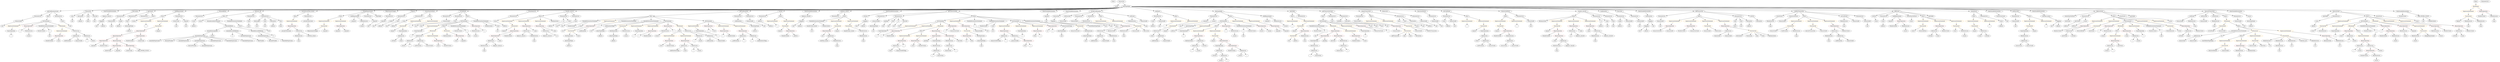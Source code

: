 strict digraph {
	graph [bb="0,0,30274,900"];
	node [label="\N"];
	Enter	[height=0.5,
		pos="13583,882",
		width=0.83628];
	ModifierInvocation_onlyWallet_1	[color=black,
		height=0.5,
		label=onlyWallet,
		pos="28173,666",
		width=1.3907];
	ExpressionStatement_Unnamed_55	[color=orange,
		height=0.5,
		label=ExpressionStatement,
		pos="13375,594",
		width=2.458];
	BinaryOperation_Unnamed_45	[color=brown,
		height=0.5,
		label=BinaryOperation,
		pos="13651,522",
		width=1.9867];
	ExpressionStatement_Unnamed_55 -> BinaryOperation_Unnamed_45	[pos="e,13602,535.45 13429,579.34 13475,567.53 13543,550.47 13591,538.22"];
	Identifier__	[color=black,
		height=0.5,
		label=_,
		pos="15707,522",
		width=0.75];
	Mapping_Unnamed_4	[color=black,
		height=0.5,
		label=Mapping,
		pos="1220,594",
		width=1.2105];
	ElementaryTypeName_uint_23	[color=black,
		height=0.5,
		label=uint,
		pos="1153,522",
		width=0.75];
	Mapping_Unnamed_4 -> ElementaryTypeName_uint_23	[pos="e,1167.1,537.72 1204.5,576.76 1195.6,567.55 1184.5,555.87 1174.8,545.76"];
	ElementaryTypeName_address_20	[color=black,
		height=0.5,
		label=address,
		pos="1238,522",
		width=1.0996];
	Mapping_Unnamed_4 -> ElementaryTypeName_address_20	[pos="e,1233.6,540.1 1224.4,575.7 1226.3,568.32 1228.6,559.52 1230.7,551.25"];
	ExpressionStatement_Unnamed_2	[color=orange,
		height=0.5,
		label=ExpressionStatement,
		pos="5028,594",
		width=2.458];
	FunctionCall_Unnamed_2	[color=orange,
		height=0.5,
		label=FunctionCall,
		pos="4791,522",
		width=1.6125];
	ExpressionStatement_Unnamed_2 -> FunctionCall_Unnamed_2	[pos="e,4831.9,535.07 4979.2,578.58 4939.4,566.84 4883.4,550.3 4842.9,538.32"];
	ElementaryTypeName_bool	[color=black,
		height=0.5,
		label=bool,
		pos="19851,450",
		width=0.76697];
	ElementaryTypeName_uint_19	[color=black,
		height=0.5,
		label=uint,
		pos="14350,522",
		width=0.75];
	ModifierInvocation_ownerDoesNotExist_1	[color=black,
		height=0.5,
		label=ownerDoesNotExist,
		pos="25018,666",
		width=2.3748];
	Identifier_newOwner_3	[color=black,
		height=0.5,
		label=newOwner,
		pos="24990,594",
		width=1.4046];
	ModifierInvocation_ownerDoesNotExist_1 -> Identifier_newOwner_3	[pos="e,24997,612.1 25011,647.7 25008,640.15 25004,631.12 25001,622.68"];
	BinaryOperation_Unnamed_19	[color=brown,
		height=0.5,
		label=BinaryOperation,
		pos="29778,522",
		width=1.9867];
	IndexAccess_Unnamed_14	[color=black,
		height=0.5,
		label=IndexAccess,
		pos="29778,450",
		width=1.6402];
	BinaryOperation_Unnamed_19 -> IndexAccess_Unnamed_14	[pos="e,29778,468.1 29778,503.7 29778,496.41 29778,487.73 29778,479.54"];
	BooleanLiteral_Unnamed_2	[color=black,
		height=0.5,
		label=BooleanLiteral,
		pos="29919,450",
		width=1.7788];
	BinaryOperation_Unnamed_19 -> BooleanLiteral_Unnamed_2	[pos="e,29888,466.25 29809,505.46 29830,495.38 29856,482.14 29878,471.23"];
	Parameter_count	[color=black,
		height=0.5,
		label=count,
		pos="736,594",
		width=0.87786];
	ElementaryTypeName_uint_44	[color=black,
		height=0.5,
		label=uint,
		pos="835,522",
		width=0.75];
	Parameter_count -> ElementaryTypeName_uint_44	[pos="e,816.97,535.75 755.09,579.5 770.02,568.94 790.99,554.12 807.7,542.3"];
	Parameter_None_3	[color=black,
		height=0.5,
		label=None,
		pos="5497,594",
		width=0.85014];
	ElementaryTypeName_bool_7	[color=black,
		height=0.5,
		label=bool,
		pos="5039,522",
		width=0.76697];
	Parameter_None_3 -> ElementaryTypeName_bool_7	[pos="e,5060.1,534.15 5474.2,581.87 5468.6,579.59 5462.7,577.44 5457,576 5292.1,534.24 5240.3,584.13 5076,540 5074.3,539.53 5072.5,538.99 \
5070.7,538.38"];
	ParameterList_Unnamed_19	[color=black,
		height=0.5,
		label=ParameterList,
		pos="14735,666",
		width=1.7095];
	Parameter__required_1	[color=black,
		height=0.5,
		label=_required,
		pos="14628,594",
		width=1.2798];
	ParameterList_Unnamed_19 -> Parameter__required_1	[pos="e,14651,609.86 14711,649.12 14696,639.36 14677,626.75 14660,616.16"];
	Parameter__owners	[color=black,
		height=0.5,
		label=_owners,
		pos="14735,594",
		width=1.1828];
	ParameterList_Unnamed_19 -> Parameter__owners	[pos="e,14735,612.1 14735,647.7 14735,640.41 14735,631.73 14735,623.54"];
	VariableDeclarationStatement_Unnamed_11	[color=black,
		height=0.5,
		label=VariableDeclarationStatement,
		pos="7116,594",
		width=3.3174];
	NumberLiteral_Unnamed_26	[color=black,
		height=0.5,
		label=NumberLiteral,
		pos="6867,522",
		width=1.765];
	VariableDeclarationStatement_Unnamed_11 -> NumberLiteral_Unnamed_26	[pos="e,6910.8,535.3 7061.4,577.64 7019.9,565.99 6963.2,550.05 6921.7,538.39"];
	VariableDeclaration_count_1	[color=black,
		height=0.5,
		label=count,
		pos="6980,522",
		width=0.87786];
	VariableDeclarationStatement_Unnamed_11 -> VariableDeclaration_count_1	[pos="e,7002.9,534.81 7083.4,576.23 7062.2,565.3 7034.5,551.07 7013.2,540.08"];
	ParameterList_Unnamed_22	[color=black,
		height=0.5,
		label=ParameterList,
		pos="25211,666",
		width=1.7095];
	Parameter_newOwner	[color=black,
		height=0.5,
		label=newOwner,
		pos="25109,594",
		width=1.4046];
	ParameterList_Unnamed_22 -> Parameter_newOwner	[pos="e,25132,610.5 25188,648.94 25174,639.47 25156,627.35 25141,617"];
	Parameter_owner_6	[color=black,
		height=0.5,
		label=owner,
		pos="25211,594",
		width=0.93331];
	ParameterList_Unnamed_22 -> Parameter_owner_6	[pos="e,25211,612.1 25211,647.7 25211,640.41 25211,631.73 25211,623.54"];
	Identifier_OwnerRemoval_1	[color=black,
		height=0.5,
		label=OwnerRemoval,
		pos="26220,450",
		width=1.9036];
	Identifier_transactionId_17	[color=black,
		height=0.5,
		label=transactionId,
		pos="27212,234",
		width=1.6402];
	Identifier_RequirementChange	[color=black,
		height=0.5,
		label=RequirementChange,
		pos="3847,450",
		width=2.3748];
	IndexAccess_Unnamed_49	[color=black,
		height=0.5,
		label=IndexAccess,
		pos="8961,378",
		width=1.6402];
	Identifier__confirmations_1	[color=black,
		height=0.5,
		label=_confirmations,
		pos="8865,306",
		width=1.8481];
	IndexAccess_Unnamed_49 -> Identifier__confirmations_1	[pos="e,8887.4,323.31 8939.2,361.12 8926.6,351.94 8910.6,340.23 8896.6,330.06"];
	Identifier_i_31	[color=black,
		height=0.5,
		label=i,
		pos="8977,306",
		width=0.75];
	IndexAccess_Unnamed_49 -> Identifier_i_31	[pos="e,8973.1,324.1 8965,359.7 8966.6,352.32 8968.7,343.52 8970.5,335.25"];
	VariableDeclaration_balances_intou26	[color=black,
		height=0.5,
		label=balances_intou26,
		pos="9746,666",
		width=2.0838];
	Mapping_Unnamed_6	[color=black,
		height=0.5,
		label=Mapping,
		pos="9692,594",
		width=1.2105];
	VariableDeclaration_balances_intou26 -> Mapping_Unnamed_6	[pos="e,9704.6,611.31 9732.9,648.05 9726.5,639.68 9718.5,629.4 9711.4,620.13"];
	Block_Unnamed_21	[color=black,
		height=0.5,
		label=Block,
		pos="4106,666",
		width=0.90558];
	ExpressionStatement_Unnamed_49	[color=orange,
		height=0.5,
		label=ExpressionStatement,
		pos="3911,594",
		width=2.458];
	Block_Unnamed_21 -> ExpressionStatement_Unnamed_49	[pos="e,3953.4,610.24 4079.3,655.41 4049.8,644.81 4001.5,627.47 3964.1,614.08"];
	ExpressionStatement_Unnamed_48	[color=orange,
		height=0.5,
		label=ExpressionStatement,
		pos="4106,594",
		width=2.458];
	Block_Unnamed_21 -> ExpressionStatement_Unnamed_48	[pos="e,4106,612.1 4106,647.7 4106,640.41 4106,631.73 4106,623.54"];
	ModifierInvocation_notExecuted	[color=black,
		height=0.5,
		label=notExecuted,
		pos="12981,666",
		width=1.5848];
	Identifier_transactionId_14	[color=black,
		height=0.5,
		label=transactionId,
		pos="12917,594",
		width=1.6402];
	ModifierInvocation_notExecuted -> Identifier_transactionId_14	[pos="e,12932,611.47 12966,648.41 12958,639.87 12948,629.28 12940,619.79"];
	Parameter_data_2	[color=black,
		height=0.5,
		label=data,
		pos="20991,594",
		width=0.75];
	ElementaryTypeName_bytes_3	[color=black,
		height=0.5,
		label=bytes,
		pos="20991,522",
		width=0.85014];
	Parameter_data_2 -> ElementaryTypeName_bytes_3	[pos="e,20991,540.1 20991,575.7 20991,568.41 20991,559.73 20991,551.54"];
	ElementaryTypeName_address_30	[color=black,
		height=0.5,
		label=address,
		pos="7200,378",
		width=1.0996];
	ElementaryTypeName_address_29	[color=black,
		height=0.5,
		label=address,
		pos="9081,450",
		width=1.0996];
	Identifier_to	[color=black,
		height=0.5,
		label=to,
		pos="11693,306",
		width=0.75];
	ElementaryTypeName_uint_48	[color=black,
		height=0.5,
		label=uint,
		pos="9195,522",
		width=0.75];
	ElementaryTypeName_uint_2	[color=black,
		height=0.5,
		label=uint,
		pos="17487,522",
		width=0.75];
	ExpressionStatement_Unnamed_74	[color=orange,
		height=0.5,
		label=ExpressionStatement,
		pos="8038,378",
		width=2.458];
	BinaryOperation_Unnamed_64	[color=brown,
		height=0.5,
		label=BinaryOperation,
		pos="8038,306",
		width=1.9867];
	ExpressionStatement_Unnamed_74 -> BinaryOperation_Unnamed_64	[pos="e,8038,324.1 8038,359.7 8038,352.41 8038,343.73 8038,335.54"];
	Parameter_pending	[color=black,
		height=0.5,
		label=pending,
		pos="16242,594",
		width=1.1135];
	ElementaryTypeName_bool_8	[color=black,
		height=0.5,
		label=bool,
		pos="16723,522",
		width=0.76697];
	Parameter_pending -> ElementaryTypeName_bool_8	[pos="e,16702,534.17 16271,581.48 16278,579.36 16285,577.39 16291,576 16463,538.84 16516,585.45 16686,540 16688,539.53 16690,538.99 16691,\
538.39"];
	ArrayTypeName_Unnamed_8	[color=black,
		height=0.5,
		label=ArrayTypeName,
		pos="12858,450",
		width=2.0145];
	ElementaryTypeName_uint_54	[color=black,
		height=0.5,
		label=uint,
		pos="12858,378",
		width=0.75];
	ArrayTypeName_Unnamed_8 -> ElementaryTypeName_uint_54	[pos="e,12858,396.1 12858,431.7 12858,424.41 12858,415.73 12858,407.54"];
	UnaryOperation_Unnamed_2	[color=black,
		height=0.5,
		label=UnaryOperation,
		pos="24471,450",
		width=1.9452];
	MemberAccess_Unnamed_2	[color=black,
		height=0.5,
		label=MemberAccess,
		pos="24471,378",
		width=1.9174];
	UnaryOperation_Unnamed_2 -> MemberAccess_Unnamed_2	[pos="e,24471,396.1 24471,431.7 24471,424.41 24471,415.73 24471,407.54"];
	ParameterList_Unnamed_33	[color=black,
		height=0.5,
		label=ParameterList,
		pos="13119,666",
		width=1.7095];
	Parameter_transactionId_6	[color=black,
		height=0.5,
		label=transactionId,
		pos="13053,594",
		width=1.6402];
	ParameterList_Unnamed_33 -> Parameter_transactionId_6	[pos="e,13069,611.47 13103,648.41 13095,639.87 13085,629.28 13076,619.79"];
	Identifier___1	[color=black,
		height=0.5,
		label=_,
		pos="4894,522",
		width=0.75];
	Block_Unnamed_17	[color=black,
		height=0.5,
		label=Block,
		pos="6505,666",
		width=0.90558];
	ExpressionStatement_Unnamed_39	[color=orange,
		height=0.5,
		label=ExpressionStatement,
		pos="6115,594",
		width=2.458];
	Block_Unnamed_17 -> ExpressionStatement_Unnamed_39	[pos="e,6179.7,606.61 6474.1,659.45 6413.4,648.56 6277.1,624.1 6191,608.64"];
	ExpressionStatement_Unnamed_40	[color=orange,
		height=0.5,
		label=ExpressionStatement,
		pos="6310,594",
		width=2.458];
	Block_Unnamed_17 -> ExpressionStatement_Unnamed_40	[pos="e,6352.4,610.24 6478.3,655.41 6448.8,644.81 6400.5,627.47 6363.1,614.08"];
	ExpressionStatement_Unnamed_41	[color=orange,
		height=0.5,
		label=ExpressionStatement,
		pos="6505,594",
		width=2.458];
	Block_Unnamed_17 -> ExpressionStatement_Unnamed_41	[pos="e,6505,612.1 6505,647.7 6505,640.41 6505,631.73 6505,623.54"];
	BooleanLiteral_Unnamed_5	[color=black,
		height=0.5,
		label=BooleanLiteral,
		pos="6676,594",
		width=1.7788];
	Block_Unnamed_17 -> BooleanLiteral_Unnamed_5	[pos="e,6640.7,609.45 6530.6,654.52 6556.9,643.76 6598.3,626.79 6630.3,613.72"];
	Identifier_i_20	[color=black,
		height=0.5,
		label=i,
		pos="16592,378",
		width=0.75];
	Identifier_balances_intou14_2	[color=black,
		height=0.5,
		label=balances_intou14,
		pos="6547,378",
		width=2.0838];
	ElementaryTypeName_uint_20	[color=black,
		height=0.5,
		label=uint,
		pos="15096,378",
		width=0.75];
	Identifier_lockTime_intou5_1	[color=black,
		height=0.5,
		label=lockTime_intou5,
		pos="9951,306",
		width=2.0422];
	Identifier_owners_13	[color=black,
		height=0.5,
		label=owners,
		pos="25439,162",
		width=1.0442];
	NumberLiteral_Unnamed_6	[color=black,
		height=0.5,
		label=NumberLiteral,
		pos="30054,666",
		width=1.765];
	Identifier_txn_3	[color=black,
		height=0.5,
		label=txn,
		pos="27552,162",
		width=0.75];
	FunctionDefinition_getConfirmationCount	[color=black,
		height=0.5,
		label=getConfirmationCount,
		pos="632,738",
		width=2.5966];
	ParameterList_Unnamed_41	[color=black,
		height=0.5,
		label=ParameterList,
		pos="445,666",
		width=1.7095];
	FunctionDefinition_getConfirmationCount -> ParameterList_Unnamed_41	[pos="e,481.95,680.83 590.5,721.46 561.56,710.63 522.87,696.15 492.66,684.84"];
	Block_Unnamed_32	[color=black,
		height=0.5,
		label=Block,
		pos="570,666",
		width=0.90558];
	FunctionDefinition_getConfirmationCount -> Block_Unnamed_32	[pos="e,583.6,682.36 616.99,720.05 609.2,711.26 599.55,700.36 591.03,690.74"];
	ParameterList_Unnamed_42	[color=black,
		height=0.5,
		label=ParameterList,
		pos="694,666",
		width=1.7095];
	FunctionDefinition_getConfirmationCount -> ParameterList_Unnamed_42	[pos="e,679.13,683.79 647.01,720.05 654.4,711.71 663.45,701.49 671.63,692.25"];
	BinaryOperation_Unnamed_23	[color=brown,
		height=0.5,
		label=BinaryOperation,
		pos="28622,306",
		width=1.9867];
	IndexAccess_Unnamed_16	[color=black,
		height=0.5,
		label=IndexAccess,
		pos="28554,234",
		width=1.6402];
	BinaryOperation_Unnamed_23 -> IndexAccess_Unnamed_16	[pos="e,28570,251.79 28606,288.05 28597,279.63 28587,269.28 28578,259.97"];
	IndexAccess_Unnamed_17	[color=black,
		height=0.5,
		label=IndexAccess,
		pos="28690,234",
		width=1.6402];
	BinaryOperation_Unnamed_23 -> IndexAccess_Unnamed_17	[pos="e,28674,251.79 28638,288.05 28647,279.63 28657,269.28 28666,259.97"];
	ExpressionStatement_Unnamed_67	[color=orange,
		height=0.5,
		label=ExpressionStatement,
		pos="160,522",
		width=2.458];
	UnaryOperation_Unnamed_8	[color=black,
		height=0.5,
		label=UnaryOperation,
		pos="111,450",
		width=1.9452];
	ExpressionStatement_Unnamed_67 -> UnaryOperation_Unnamed_8	[pos="e,122.97,468.1 147.89,503.7 142.31,495.73 135.57,486.1 129.38,477.26"];
	Identifier_x	[color=black,
		height=0.5,
		label=x,
		pos="2807,378",
		width=0.75];
	ParameterList_Unnamed_40	[color=black,
		height=0.5,
		label=ParameterList,
		pos="20228,666",
		width=1.7095];
	Parameter_transactionId_9	[color=black,
		height=0.5,
		label=transactionId,
		pos="20107,594",
		width=1.6402];
	ParameterList_Unnamed_40 -> Parameter_transactionId_9	[pos="e,20134,610.49 20201,649.46 20184,639.68 20162,626.91 20144,616.2"];
	MemberAccess_Unnamed_12	[color=black,
		height=0.5,
		label=MemberAccess,
		pos="29486,450",
		width=1.9174];
	Identifier_owners_8	[color=black,
		height=0.5,
		label=owners,
		pos="29552,378",
		width=1.0442];
	MemberAccess_Unnamed_12 -> Identifier_owners_8	[pos="e,29537,394.83 29502,432.05 29510,423.38 29520,412.67 29529,403.15"];
	BooleanLiteral_Unnamed_11	[color=black,
		height=0.5,
		label=BooleanLiteral,
		pos="5344,378",
		width=1.7788];
	StructDefinition_Transaction	[color=black,
		height=0.5,
		label=Transaction,
		pos="1049,738",
		width=1.5155];
	VariableDeclaration_value_1	[color=black,
		height=0.5,
		label=value,
		pos="855,666",
		width=0.82242];
	StructDefinition_Transaction -> VariableDeclaration_value_1	[pos="e,878.17,677.78 1010.2,724.92 978.39,714.77 932.41,699.47 893,684 891.49,683.41 889.95,682.78 888.39,682.15"];
	VariableDeclaration_destination	[color=black,
		height=0.5,
		label=destination,
		pos="953,666",
		width=1.4046];
	StructDefinition_Transaction -> VariableDeclaration_destination	[pos="e,974.37,682.58 1027.2,721.12 1014.2,711.65 997.57,699.5 983.32,689.11"];
	VariableDeclaration_data	[color=black,
		height=0.5,
		label=data,
		pos="1049,666",
		width=0.75];
	StructDefinition_Transaction -> VariableDeclaration_data	[pos="e,1049,684.1 1049,719.7 1049,712.41 1049,703.73 1049,695.54"];
	VariableDeclaration_executed	[color=black,
		height=0.5,
		label=executed,
		pos="1138,666",
		width=1.2105];
	StructDefinition_Transaction -> VariableDeclaration_executed	[pos="e,1118.5,682.34 1069.2,721.12 1081.2,711.68 1096.6,699.56 1109.8,689.19"];
	ExpressionStatement_Unnamed_19	[color=orange,
		height=0.5,
		label=ExpressionStatement,
		pos="14647,522",
		width=2.458];
	UnaryOperation_Unnamed_3	[color=black,
		height=0.5,
		label=UnaryOperation,
		pos="14363,450",
		width=1.9452];
	ExpressionStatement_Unnamed_19 -> UnaryOperation_Unnamed_3	[pos="e,14412,463.17 14592,507.5 14544,495.57 14473,478.2 14423,465.87"];
	BooleanLiteral_Unnamed_4	[color=black,
		height=0.5,
		label=BooleanLiteral,
		pos="24810,450",
		width=1.7788];
	BinaryOperation_Unnamed_34	[color=brown,
		height=0.5,
		label=BinaryOperation,
		pos="6310,522",
		width=1.9867];
	IndexAccess_Unnamed_23	[color=black,
		height=0.5,
		label=IndexAccess,
		pos="6308,450",
		width=1.6402];
	BinaryOperation_Unnamed_34 -> IndexAccess_Unnamed_23	[pos="e,6308.5,468.1 6309.5,503.7 6309.3,496.41 6309,487.73 6308.8,479.54"];
	Identifier__value_1	[color=black,
		height=0.5,
		label=_value,
		pos="6420,450",
		width=0.96103];
	BinaryOperation_Unnamed_34 -> Identifier__value_1	[pos="e,6398.7,464.56 6335.5,504.76 6351.5,494.57 6372.3,481.36 6389.2,470.58"];
	Identifier_count_8	[color=black,
		height=0.5,
		label=count,
		pos="10745,162",
		width=0.87786];
	IndexAccess_Unnamed_55	[color=black,
		height=0.5,
		label=IndexAccess,
		pos="12169,378",
		width=1.6402];
	Identifier_transactionIdsTemp_1	[color=black,
		height=0.5,
		label=transactionIdsTemp,
		pos="12062,306",
		width=2.361];
	IndexAccess_Unnamed_55 -> Identifier_transactionIdsTemp_1	[pos="e,12087,323.55 12145,361.12 12131,351.83 12112,339.95 12097,329.69"];
	Identifier_i_43	[color=black,
		height=0.5,
		label=i,
		pos="12192,306",
		width=0.75];
	IndexAccess_Unnamed_55 -> Identifier_i_43	[pos="e,12186,324.1 12175,359.7 12177,352.24 12180,343.32 12183,334.97"];
	ExpressionStatement_Unnamed_59	[color=orange,
		height=0.5,
		label=ExpressionStatement,
		pos="26891,306",
		width=2.458];
	FunctionCall_Unnamed_31	[color=orange,
		height=0.5,
		label=FunctionCall,
		pos="26891,234",
		width=1.6125];
	ExpressionStatement_Unnamed_59 -> FunctionCall_Unnamed_31	[pos="e,26891,252.1 26891,287.7 26891,280.41 26891,271.73 26891,263.54"];
	IndexAccess_Unnamed_43	[color=black,
		height=0.5,
		label=IndexAccess,
		pos="16329,234",
		width=1.6402];
	Identifier_transactions_5	[color=black,
		height=0.5,
		label=transactions,
		pos="16279,162",
		width=1.5293];
	IndexAccess_Unnamed_43 -> Identifier_transactions_5	[pos="e,16291,179.79 16317,216.05 16311,207.97 16304,198.12 16298,189.11"];
	Identifier_i_22	[color=black,
		height=0.5,
		label=i,
		pos="16379,162",
		width=0.75];
	IndexAccess_Unnamed_43 -> Identifier_i_22	[pos="e,16368,178.83 16341,216.05 16347,207.65 16354,197.32 16361,188.02"];
	Identifier_i_17	[color=black,
		height=0.5,
		label=i,
		pos="111,378",
		width=0.75];
	UnaryOperation_Unnamed_8 -> Identifier_i_17	[pos="e,111,396.1 111,431.7 111,424.41 111,415.73 111,407.54"];
	Identifier_require_10	[color=black,
		height=0.5,
		label=require,
		pos="6033,450",
		width=1.0026];
	Mapping_Unnamed_2	[color=black,
		height=0.5,
		label=Mapping,
		pos="19936,522",
		width=1.2105];
	Mapping_Unnamed_2 -> ElementaryTypeName_bool	[pos="e,19868,464.83 19917,505.46 19905,495.58 19889,482.66 19876,471.89"];
	ElementaryTypeName_address_5	[color=black,
		height=0.5,
		label=address,
		pos="19936,450",
		width=1.0996];
	Mapping_Unnamed_2 -> ElementaryTypeName_address_5	[pos="e,19936,468.1 19936,503.7 19936,496.41 19936,487.73 19936,479.54"];
	Identifier_require_2	[color=black,
		height=0.5,
		label=require,
		pos="23900,450",
		width=1.0026];
	Identifier_require_7	[color=black,
		height=0.5,
		label=require,
		pos="9405,450",
		width=1.0026];
	Identifier_i_8	[color=black,
		height=0.5,
		label=i,
		pos="28473,162",
		width=0.75];
	ElementaryTypeName_bool_3	[color=black,
		height=0.5,
		label=bool,
		pos="6758,522",
		width=0.76697];
	Identifier_transactions_1	[color=black,
		height=0.5,
		label=transactions,
		pos="24405,234",
		width=1.5293];
	VariableDeclaration_sender	[color=black,
		height=0.5,
		label=sender,
		pos="19617,594",
		width=0.97489];
	ElementaryTypeName_address	[color=black,
		height=0.5,
		label=address,
		pos="19618,522",
		width=1.0996];
	VariableDeclaration_sender -> ElementaryTypeName_address	[pos="e,19618,540.1 19617,575.7 19617,568.41 19617,559.73 19618,551.54"];
	ParameterList_Unnamed_5	[color=black,
		height=0.5,
		label=ParameterList,
		pos="4870,666",
		width=1.7095];
	VariableDeclaration_sender_2	[color=black,
		height=0.5,
		label=sender,
		pos="4724,594",
		width=0.97489];
	ParameterList_Unnamed_5 -> VariableDeclaration_sender_2	[pos="e,4749.1,607.03 4839,650.15 4815.7,638.97 4783.7,623.61 4759.3,611.95"];
	VariableDeclaration_value	[color=black,
		height=0.5,
		label=value,
		pos="4807,594",
		width=0.82242];
	ParameterList_Unnamed_5 -> VariableDeclaration_value	[pos="e,4820.5,610.04 4855.1,648.41 4847,639.5 4837,628.35 4828.2,618.56"];
	StateVariableDeclaration_Unnamed_7	[color=black,
		height=0.5,
		label=StateVariableDeclaration,
		pos="1322,738",
		width=2.8184];
	VariableDeclaration_balances_intou14	[color=black,
		height=0.5,
		label=balances_intou14,
		pos="1283,666",
		width=2.0838];
	StateVariableDeclaration_Unnamed_7 -> VariableDeclaration_balances_intou14	[pos="e,1292.5,684.1 1312.4,719.7 1308.1,711.98 1302.9,702.71 1298.1,694.11"];
	Parameter_transactionId_5	[color=black,
		height=0.5,
		label=transactionId,
		pos="22581,594",
		width=1.6402];
	ElementaryTypeName_uint_33	[color=black,
		height=0.5,
		label=uint,
		pos="22581,522",
		width=0.75];
	Parameter_transactionId_5 -> ElementaryTypeName_uint_33	[pos="e,22581,540.1 22581,575.7 22581,568.41 22581,559.73 22581,551.54"];
	FunctionCall_Unnamed_10	[color=orange,
		height=0.5,
		label=FunctionCall,
		pos="29895,666",
		width=1.6125];
	Identifier_Deposit	[color=black,
		height=0.5,
		label=Deposit,
		pos="29768,594",
		width=1.0996];
	FunctionCall_Unnamed_10 -> Identifier_Deposit	[pos="e,29792,608.5 29867,649.81 29848,639.29 29823,625.19 29802,613.94"];
	MemberAccess_Unnamed_4	[color=black,
		height=0.5,
		label=MemberAccess,
		pos="29895,594",
		width=1.9174];
	FunctionCall_Unnamed_10 -> MemberAccess_Unnamed_4	[pos="e,29895,612.1 29895,647.7 29895,640.41 29895,631.73 29895,623.54"];
	MemberAccess_Unnamed_5	[color=black,
		height=0.5,
		label=MemberAccess,
		pos="30051,594",
		width=1.9174];
	FunctionCall_Unnamed_10 -> MemberAccess_Unnamed_5	[pos="e,30017,610.16 29927,650.67 29950,640.34 29981,626.28 30007,614.87"];
	Identifier_transactionId_7	[color=black,
		height=0.5,
		label=transactionId,
		pos="21422,450",
		width=1.6402];
	UnaryOperation_Unnamed_10	[color=black,
		height=0.5,
		label=UnaryOperation,
		pos="15968,306",
		width=1.9452];
	MemberAccess_Unnamed_44	[color=black,
		height=0.5,
		label=MemberAccess,
		pos="15968,234",
		width=1.9174];
	UnaryOperation_Unnamed_10 -> MemberAccess_Unnamed_44	[pos="e,15968,252.1 15968,287.7 15968,280.41 15968,271.73 15968,263.54"];
	EventDefinition_Revocation	[color=black,
		height=0.5,
		label=Revocation,
		pos="1591,738",
		width=1.4739];
	ParameterList_Unnamed_1	[color=black,
		height=0.5,
		label=ParameterList,
		pos="1446,666",
		width=1.7095];
	EventDefinition_Revocation -> ParameterList_Unnamed_1	[pos="e,1476.9,681.92 1561.3,722.67 1539.9,712.32 1510.7,698.21 1487,686.79"];
	ParameterList_Unnamed_37	[color=black,
		height=0.5,
		label=ParameterList,
		pos="5389,666",
		width=1.7095];
	Parameter_transactionId_8	[color=black,
		height=0.5,
		label=transactionId,
		pos="5389,594",
		width=1.6402];
	ParameterList_Unnamed_37 -> Parameter_transactionId_8	[pos="e,5389,612.1 5389,647.7 5389,640.41 5389,631.73 5389,623.54"];
	AssemblyExpression_Unnamed_3	[color=black,
		height=0.5,
		label=AssemblyExpression,
		pos="2435,378",
		width=2.4719];
	AssemblyExpression_Unnamed_6	[color=black,
		height=0.5,
		label=AssemblyExpression,
		pos="1875,306",
		width=2.4719];
	AssemblyExpression_Unnamed_3 -> AssemblyExpression_Unnamed_6	[pos="e,1939.5,318.73 2356.3,369.37 2264.3,360.11 2107.2,343.33 1973,324 1965.8,322.96 1958.3,321.81 1950.8,320.6"];
	DecimalNumber_Unnamed_2	[color=black,
		height=0.5,
		label=DecimalNumber,
		pos="2053,306",
		width=1.959];
	AssemblyExpression_Unnamed_3 -> DecimalNumber_Unnamed_2	[pos="e,2105.4,318.42 2367.7,365.9 2306.4,355.62 2213.5,339.61 2133,324 2127.7,322.97 2122.2,321.88 2116.7,320.75"];
	AssemblyExpression_Unnamed_8	[color=black,
		height=0.5,
		label=AssemblyExpression,
		pos="2231,306",
		width=2.4719];
	AssemblyExpression_Unnamed_3 -> AssemblyExpression_Unnamed_8	[pos="e,2274.9,322.08 2391,361.9 2360.2,351.32 2318.7,337.1 2285.8,325.79"];
	AssemblyExpression_Unnamed_4	[color=black,
		height=0.5,
		label=AssemblyExpression,
		pos="2427,306",
		width=2.4719];
	AssemblyExpression_Unnamed_3 -> AssemblyExpression_Unnamed_4	[pos="e,2429,324.1 2433,359.7 2432.2,352.41 2431.2,343.73 2430.3,335.54"];
	AssemblyExpression_Unnamed_7	[color=black,
		height=0.5,
		label=AssemblyExpression,
		pos="2623,306",
		width=2.4719];
	AssemblyExpression_Unnamed_3 -> AssemblyExpression_Unnamed_7	[pos="e,2581.8,322.33 2476.3,361.64 2504.2,351.24 2541.3,337.43 2571.2,326.3"];
	AssemblyExpression_Unnamed_9	[color=black,
		height=0.5,
		label=AssemblyExpression,
		pos="2819,306",
		width=2.4719];
	AssemblyExpression_Unnamed_3 -> AssemblyExpression_Unnamed_9	[pos="e,2754.5,318.75 2499.3,365.28 2566.6,353.02 2672.1,333.77 2743.4,320.78"];
	AssemblyExpression_Unnamed_10	[color=black,
		height=0.5,
		label=AssemblyExpression,
		pos="3015,306",
		width=2.4719];
	AssemblyExpression_Unnamed_3 -> AssemblyExpression_Unnamed_10	[pos="e,2950.8,318.86 2501.3,365.6 2514.1,363.58 2527.5,361.61 2540,360 2706.9,338.54 2750.2,346.4 2917,324 2924.4,323.01 2932,321.88 \
2939.6,320.67"];
	Identifier_owners	[color=black,
		height=0.5,
		label=owners,
		pos="15324,450",
		width=1.0442];
	ParameterList_Unnamed_21	[color=black,
		height=0.5,
		label=ParameterList,
		pos="28303,666",
		width=1.7095];
	Parameter_owner_5	[color=black,
		height=0.5,
		label=owner,
		pos="28025,594",
		width=0.93331];
	ParameterList_Unnamed_21 -> Parameter_owner_5	[pos="e,28055,602.6 28257,653.52 28204,640.14 28117,618.23 28066,605.35"];
	BinaryOperation_Unnamed_58	[color=brown,
		height=0.5,
		label=BinaryOperation,
		pos="16096,378",
		width=1.9867];
	BinaryOperation_Unnamed_58 -> UnaryOperation_Unnamed_10	[pos="e,15997,322.82 16067,361.12 16049,351.41 16026,338.86 16007,328.3"];
	Identifier_pending	[color=black,
		height=0.5,
		label=pending,
		pos="16096,306",
		width=1.1135];
	BinaryOperation_Unnamed_58 -> Identifier_pending	[pos="e,16096,324.1 16096,359.7 16096,352.41 16096,343.73 16096,335.54"];
	Identifier_i_23	[color=black,
		height=0.5,
		label=i,
		pos="7666,378",
		width=0.75];
	ElementaryTypeName_uint_1	[color=black,
		height=0.5,
		label=uint,
		pos="1341,522",
		width=0.75];
	Identifier_i_28	[color=black,
		height=0.5,
		label=i,
		pos="8711,378",
		width=0.75];
	Identifier_i_9	[color=black,
		height=0.5,
		label=i,
		pos="25329,450",
		width=0.75];
	Parameter__required_1 -> ElementaryTypeName_uint_19	[pos="e,14371,533.97 14593,581.83 14586,579.76 14579,577.71 14572,576 14490,555.74 14466,566.18 14386,540 14384,539.49 14383,538.93 14381,\
538.33"];
	Identifier_i_33	[color=black,
		height=0.5,
		label=i,
		pos="10664,378",
		width=0.75];
	VariableDeclaration_transactionId_2	[color=black,
		height=0.5,
		label=transactionId,
		pos="17260,594",
		width=1.6402];
	VariableDeclaration_transactionId_2 -> ElementaryTypeName_uint_2	[pos="e,17466,533.68 17304,581.64 17352,569.28 17424,549.95 17451,540 17453,539.43 17454,538.82 17456,538.18"];
	MemberAccess_Unnamed_19	[color=black,
		height=0.5,
		label=MemberAccess,
		pos="10112,306",
		width=1.9174];
	Identifier_msg_7	[color=black,
		height=0.5,
		label=msg,
		pos="10112,234",
		width=0.75];
	MemberAccess_Unnamed_19 -> Identifier_msg_7	[pos="e,10112,252.1 10112,287.7 10112,280.41 10112,271.73 10112,263.54"];
	ElementaryTypeName_address_18	[color=black,
		height=0.5,
		label=address,
		pos="25072,522",
		width=1.0996];
	Identifier_transactionId_4	[color=black,
		height=0.5,
		label=transactionId,
		pos="16974,450",
		width=1.6402];
	IfStatement_Unnamed_6	[color=orange,
		height=0.5,
		label=IfStatement,
		pos="5173,450",
		width=1.4739];
	IndexAccess_Unnamed_35	[color=black,
		height=0.5,
		label=IndexAccess,
		pos="5007,378",
		width=1.6402];
	IfStatement_Unnamed_6 -> IndexAccess_Unnamed_35	[pos="e,5040.7,393.23 5140.6,435.34 5115.1,424.58 5079.2,409.46 5051.1,397.6"];
	ExpressionStatement_Unnamed_62	[color=orange,
		height=0.5,
		label=ExpressionStatement,
		pos="5173,378",
		width=2.458];
	IfStatement_Unnamed_6 -> ExpressionStatement_Unnamed_62	[pos="e,5173,396.1 5173,431.7 5173,424.41 5173,415.73 5173,407.54"];
	Identifier_count_1	[color=black,
		height=0.5,
		label=count,
		pos="5452,306",
		width=0.87786];
	Identifier_transactionId_19	[color=black,
		height=0.5,
		label=transactionId,
		pos="26329,594",
		width=1.6402];
	Identifier_destination_1	[color=black,
		height=0.5,
		label=destination,
		pos="21057,378",
		width=1.4046];
	DecimalNumber_Unnamed	[color=black,
		height=0.5,
		label=DecimalNumber,
		pos="3322,306",
		width=1.959];
	FunctionDefinition_getOwners	[color=black,
		height=0.5,
		label=getOwners,
		pos="1784,738",
		width=1.4046];
	ParameterList_Unnamed_46	[color=black,
		height=0.5,
		label=ParameterList,
		pos="1587,666",
		width=1.7095];
	FunctionDefinition_getOwners -> ParameterList_Unnamed_46	[pos="e,1625.1,680.54 1749.2,724.65 1717.7,713.44 1670.9,696.81 1635.7,684.29"];
	ParameterList_Unnamed_45	[color=black,
		height=0.5,
		label=ParameterList,
		pos="1728,666",
		width=1.7095];
	FunctionDefinition_getOwners -> ParameterList_Unnamed_45	[pos="e,1741.6,683.96 1770.7,720.41 1764.1,712.16 1756,702.01 1748.6,692.78"];
	Block_Unnamed_34	[color=black,
		height=0.5,
		label=Block,
		pos="1840,666",
		width=0.90558];
	FunctionDefinition_getOwners -> Block_Unnamed_34	[pos="e,1827.2,682.99 1797.3,720.41 1804.1,711.92 1812.5,701.41 1820,691.96"];
	ForStatement_Unnamed	[color=black,
		height=0.5,
		label=ForStatement,
		pos="14856,594",
		width=1.6818];
	ForStatement_Unnamed -> ExpressionStatement_Unnamed_19	[pos="e,14691,537.87 14817,580 14785,569.18 14738,553.64 14702,541.52"];
	Block_Unnamed_11	[color=black,
		height=0.5,
		label=Block,
		pos="14786,522",
		width=0.90558];
	ForStatement_Unnamed -> Block_Unnamed_11	[pos="e,14801,538.04 14839,576.41 14830,567.31 14819,555.9 14809,545.96"];
	BinaryOperation_Unnamed_11	[color=brown,
		height=0.5,
		label=BinaryOperation,
		pos="14908,522",
		width=1.9867];
	ForStatement_Unnamed -> BinaryOperation_Unnamed_11	[pos="e,14896,539.79 14869,576.05 14875,567.89 14882,557.91 14889,548.82"];
	VariableDeclarationStatement_Unnamed	[color=black,
		height=0.5,
		label=VariableDeclarationStatement,
		pos="15117,522",
		width=3.3174];
	ForStatement_Unnamed -> VariableDeclarationStatement_Unnamed	[pos="e,15060,538.28 14900,581.2 14941,570.27 15002,553.85 15049,541.23"];
	ModifierInvocation_notNull	[color=black,
		height=0.5,
		label=notNull,
		pos="22675,666",
		width=1.0442];
	Identifier_owner_8	[color=black,
		height=0.5,
		label=owner,
		pos="22692,594",
		width=0.93331];
	ModifierInvocation_notNull -> Identifier_owner_8	[pos="e,22688,612.1 22679,647.7 22681,640.32 22683,631.52 22685,623.25"];
	ModifierDefinition_validRequirement	[color=black,
		height=0.5,
		label=validRequirement,
		pos="2202,738",
		width=2.0838];
	Block_Unnamed_8	[color=black,
		height=0.5,
		label=Block,
		pos="1962,666",
		width=0.90558];
	ModifierDefinition_validRequirement -> Block_Unnamed_8	[pos="e,1990.5,675.3 2155.7,723.5 2110.9,710.44 2043.8,690.85 2001.4,678.5"];
	ParameterList_Unnamed_17	[color=black,
		height=0.5,
		label=ParameterList,
		pos="2202,666",
		width=1.7095];
	ModifierDefinition_validRequirement -> ParameterList_Unnamed_17	[pos="e,2202,684.1 2202,719.7 2202,712.41 2202,703.73 2202,695.54"];
	Identifier_owner_6	[color=black,
		height=0.5,
		label=owner,
		pos="23134,450",
		width=0.93331];
	ElementaryTypeName_uint_30	[color=black,
		height=0.5,
		label=uint,
		pos="4348,522",
		width=0.75];
	Identifier_i	[color=black,
		height=0.5,
		label=i,
		pos="14868,450",
		width=0.75];
	Identifier_owner_3	[color=black,
		height=0.5,
		label=owner,
		pos="17931,306",
		width=0.93331];
	Identifier_ExecutionFailure	[color=black,
		height=0.5,
		label=ExecutionFailure,
		pos="26746,162",
		width=2.0145];
	FunctionCall_Unnamed_31 -> Identifier_ExecutionFailure	[pos="e,26778,178.5 26861,218.33 26840,208.21 26812,194.62 26788,183.45"];
	Identifier_transactionId_18	[color=black,
		height=0.5,
		label=transactionId,
		pos="26896,162",
		width=1.6402];
	FunctionCall_Unnamed_31 -> Identifier_transactionId_18	[pos="e,26895,180.1 26892,215.7 26893,208.41 26893,199.73 26894,191.54"];
	Block_Unnamed_15	[color=black,
		height=0.5,
		label=Block,
		pos="25546,666",
		width=0.90558];
	ExpressionStatement_Unnamed_36	[color=orange,
		height=0.5,
		label=ExpressionStatement,
		pos="25351,594",
		width=2.458];
	Block_Unnamed_15 -> ExpressionStatement_Unnamed_36	[pos="e,25393,610.24 25519,655.41 25490,644.81 25441,627.47 25404,614.08"];
	ExpressionStatement_Unnamed_38	[color=orange,
		height=0.5,
		label=ExpressionStatement,
		pos="25546,594",
		width=2.458];
	Block_Unnamed_15 -> ExpressionStatement_Unnamed_38	[pos="e,25546,612.1 25546,647.7 25546,640.41 25546,631.73 25546,623.54"];
	ForStatement_Unnamed_2	[color=black,
		height=0.5,
		label=ForStatement,
		pos="25713,594",
		width=1.6818];
	Block_Unnamed_15 -> ForStatement_Unnamed_2	[pos="e,25679,609.25 25571,654.37 25597,643.59 25637,626.7 25668,613.68"];
	ExpressionStatement_Unnamed_37	[color=orange,
		height=0.5,
		label=ExpressionStatement,
		pos="25880,594",
		width=2.458];
	Block_Unnamed_15 -> ExpressionStatement_Unnamed_37	[pos="e,25815,606.49 25571,653.9 25577,651.72 25582,649.62 25588,648 25598,644.99 25721,623.16 25804,608.47"];
	ExpressionStatement_Unnamed_35	[color=orange,
		height=0.5,
		label=ExpressionStatement,
		pos="26075,594",
		width=2.458];
	Block_Unnamed_15 -> ExpressionStatement_Unnamed_35	[pos="e,26011,606.85 25570,653.7 25576,651.48 25582,649.41 25588,648 25757,606.99 25805,634.86 25977,612 25984,611.01 25992,609.88 26000,\
608.66"];
	UserDefinedTypeName_Unnamed	[color=black,
		height=0.5,
		label=UserDefinedTypeName,
		pos="13247,522",
		width=2.7214];
	Identifier___2	[color=black,
		height=0.5,
		label=_,
		pos="24044,522",
		width=0.75];
	MemberAccess_Unnamed_38	[color=black,
		height=0.5,
		label=MemberAccess,
		pos="27396,306",
		width=1.9174];
	Identifier_txn_4	[color=black,
		height=0.5,
		label=txn,
		pos="27430,234",
		width=0.75];
	MemberAccess_Unnamed_38 -> Identifier_txn_4	[pos="e,27422,251.62 27404,287.7 27408,279.87 27413,270.44 27417,261.73"];
	FunctionCall_Unnamed_8	[color=orange,
		height=0.5,
		label=FunctionCall,
		pos="9468,522",
		width=1.6125];
	FunctionCall_Unnamed_8 -> Identifier_require_7	[pos="e,9419.4,466.99 9453.1,504.41 9445.3,495.74 9435.6,484.97 9426.9,475.38"];
	BinaryOperation_Unnamed_2	[color=brown,
		height=0.5,
		label=BinaryOperation,
		pos="9531,450",
		width=1.9867];
	FunctionCall_Unnamed_8 -> BinaryOperation_Unnamed_2	[pos="e,9515.7,467.96 9482.9,504.41 9490.4,496.08 9499.7,485.8 9508.1,476.49"];
	Identifier_owners_5	[color=black,
		height=0.5,
		label=owners,
		pos="28556,162",
		width=1.0442];
	ExpressionStatement_Unnamed_32	[color=orange,
		height=0.5,
		label=ExpressionStatement,
		pos="28255,594",
		width=2.458];
	FunctionCall_Unnamed_15	[color=orange,
		height=0.5,
		label=FunctionCall,
		pos="28105,522",
		width=1.6125];
	ExpressionStatement_Unnamed_32 -> FunctionCall_Unnamed_15	[pos="e,28136,537.56 28221,576.94 28199,566.65 28170,553.23 28146,542.35"];
	NumberLiteral_Unnamed_25	[color=black,
		height=0.5,
		label=NumberLiteral,
		pos="16480,306",
		width=1.765];
	AssemblyExpression_Unnamed_2	[color=black,
		height=0.5,
		label=AssemblyExpression,
		pos="3500,306",
		width=2.4719];
	IfStatement_Unnamed_7	[color=orange,
		height=0.5,
		label=IfStatement,
		pos="5342,450",
		width=1.4739];
	IfStatement_Unnamed_7 -> BooleanLiteral_Unnamed_11	[pos="e,5343.5,396.1 5342.5,431.7 5342.7,424.41 5343,415.73 5343.2,407.54"];
	BinaryOperation_Unnamed_50	[color=brown,
		height=0.5,
		label=BinaryOperation,
		pos="5498,378",
		width=1.9867];
	IfStatement_Unnamed_7 -> BinaryOperation_Unnamed_50	[pos="e,5464.2,394.19 5373.2,435 5396.3,424.62 5428.2,410.33 5453.9,398.79"];
	Parameter_transactionId_11	[color=black,
		height=0.5,
		label=transactionId,
		pos="9074,594",
		width=1.6402];
	Parameter_transactionId_11 -> ElementaryTypeName_uint_48	[pos="e,9175.3,534.42 9100.6,577.64 9119.7,566.53 9145.7,551.53 9165.5,540.06"];
	EventDefinition_OwnerAddition	[color=black,
		height=0.5,
		label=OwnerAddition,
		pos="2399,738",
		width=1.8897];
	ParameterList_Unnamed_6	[color=black,
		height=0.5,
		label=ParameterList,
		pos="2389,666",
		width=1.7095];
	EventDefinition_OwnerAddition -> ParameterList_Unnamed_6	[pos="e,2391.4,684.1 2396.5,719.7 2395.5,712.32 2394.2,703.52 2393,695.25"];
	Identifier_require_1	[color=black,
		height=0.5,
		label=require,
		pos="4667,450",
		width=1.0026];
	Parameter__address	[color=black,
		height=0.5,
		label=_address,
		pos="9196,594",
		width=1.2382];
	ElementaryTypeName_address_14	[color=black,
		height=0.5,
		label=address,
		pos="9280,522",
		width=1.0996];
	Parameter__address -> ElementaryTypeName_address_14	[pos="e,9261.7,538.25 9214.6,577.46 9225.9,568.07 9240.5,555.92 9253,545.48"];
	VariableDeclaration_transferValue_intou5	[color=black,
		height=0.5,
		label=transferValue_intou5,
		pos="9801,522",
		width=2.4303];
	ElementaryTypeName_uint_27	[color=black,
		height=0.5,
		label=uint,
		pos="9801,450",
		width=0.75];
	VariableDeclaration_transferValue_intou5 -> ElementaryTypeName_uint_27	[pos="e,9801,468.1 9801,503.7 9801,496.41 9801,487.73 9801,479.54"];
	ElementaryTypeName_uint_40	[color=black,
		height=0.5,
		label=uint,
		pos="5615,378",
		width=0.75];
	Block_Unnamed_35	[color=black,
		height=0.5,
		label=Block,
		pos="7825,666",
		width=0.90558];
	Block_Unnamed_35 -> VariableDeclarationStatement_Unnamed_11	[pos="e,7202,606.82 7792.6,662.49 7704.5,655.58 7453.3,635.23 7245,612 7234.7,610.85 7223.9,609.56 7213.1,608.22"];
	ExpressionStatement_Unnamed_75	[color=orange,
		height=0.5,
		label=ExpressionStatement,
		pos="7342,594",
		width=2.458];
	Block_Unnamed_35 -> ExpressionStatement_Unnamed_75	[pos="e,7407.1,606.61 7793.3,661.01 7727.3,652.65 7570.8,632.35 7440,612 7432.9,610.9 7425.6,609.71 7418.2,608.48"];
	VariableDeclarationStatement_Unnamed_12	[color=black,
		height=0.5,
		label=VariableDeclarationStatement,
		pos="7568,594",
		width=3.3174];
	Block_Unnamed_35 -> VariableDeclarationStatement_Unnamed_12	[pos="e,7624.2,610.3 7796,657.11 7757.2,646.54 7687.3,627.49 7635,613.26"];
	VariableDeclarationStatement_Unnamed_10	[color=black,
		height=0.5,
		label=VariableDeclarationStatement,
		pos="7825,594",
		width=3.3174];
	Block_Unnamed_35 -> VariableDeclarationStatement_Unnamed_10	[pos="e,7825,612.1 7825,647.7 7825,640.41 7825,631.73 7825,623.54"];
	ForStatement_Unnamed_6	[color=black,
		height=0.5,
		label=ForStatement,
		pos="8023,594",
		width=1.6818];
	Block_Unnamed_35 -> ForStatement_Unnamed_6	[pos="e,7985,608.42 7852.1,655.41 7883.6,644.29 7936.1,625.74 7974.6,612.12"];
	ForStatement_Unnamed_7	[color=black,
		height=0.5,
		label=ForStatement,
		pos="8525,594",
		width=1.6818];
	Block_Unnamed_35 -> ForStatement_Unnamed_7	[pos="e,8468.3,600.67 7856.9,661.81 7963.6,651.14 8309.5,616.55 8457.2,601.78"];
	FunctionCall_Unnamed_22	[color=orange,
		height=0.5,
		label=FunctionCall,
		pos="3911,522",
		width=1.6125];
	ExpressionStatement_Unnamed_49 -> FunctionCall_Unnamed_22	[pos="e,3911,540.1 3911,575.7 3911,568.41 3911,559.73 3911,551.54"];
	Block_Unnamed_31	[color=black,
		height=0.5,
		label=Block,
		pos="20565,666",
		width=0.90558];
	ExpressionStatement_Unnamed_63	[color=orange,
		height=0.5,
		label=ExpressionStatement,
		pos="20273,594",
		width=2.458];
	Block_Unnamed_31 -> ExpressionStatement_Unnamed_63	[pos="e,20329,608.38 20535,657.9 20490,646.99 20402,625.81 20340,611.05"];
	ExpressionStatement_Unnamed_65	[color=orange,
		height=0.5,
		label=ExpressionStatement,
		pos="20468,594",
		width=2.458];
	Block_Unnamed_31 -> ExpressionStatement_Unnamed_65	[pos="e,20491,611.76 20546,651.17 20533,641.8 20515,629.19 20500,618.29"];
	ExpressionStatement_Unnamed_66	[color=orange,
		height=0.5,
		label=ExpressionStatement,
		pos="20663,594",
		width=2.458];
	Block_Unnamed_31 -> ExpressionStatement_Unnamed_66	[pos="e,20640,611.76 20584,651.17 20597,641.8 20615,629.19 20630,618.29"];
	ExpressionStatement_Unnamed_64	[color=orange,
		height=0.5,
		label=ExpressionStatement,
		pos="20858,594",
		width=2.458];
	Block_Unnamed_31 -> ExpressionStatement_Unnamed_64	[pos="e,20802,608.31 20595,657.9 20641,646.95 20730,625.66 20791,610.9"];
	AssemblyAssignment_Unnamed	[color=black,
		height=0.5,
		label=AssemblyAssignment,
		pos="2580,450",
		width=2.5273];
	AssemblyAssignment_Unnamed -> AssemblyExpression_Unnamed_3	[pos="e,2468.1,394.98 2546.7,432.94 2526.5,423.16 2500.4,410.55 2478.5,399.99"];
	Identifier_result	[color=black,
		height=0.5,
		label=result,
		pos="2580,378",
		width=0.85014];
	AssemblyAssignment_Unnamed -> Identifier_result	[pos="e,2580,396.1 2580,431.7 2580,424.41 2580,415.73 2580,407.54"];
	ElementaryTypeName_uint_42	[color=black,
		height=0.5,
		label=uint,
		pos="20105,522",
		width=0.75];
	Identifier_owners_17	[color=black,
		height=0.5,
		label=owners,
		pos="340,378",
		width=1.0442];
	Identifier_i_21	[color=black,
		height=0.5,
		label=i,
		pos="15918,90",
		width=0.75];
	Identifier_i_36	[color=black,
		height=0.5,
		label=i,
		pos="11266,90",
		width=0.75];
	BinaryOperation_Unnamed_65	[color=brown,
		height=0.5,
		label=BinaryOperation,
		pos="7101,522",
		width=1.9867];
	FunctionCall_Unnamed_35	[color=orange,
		height=0.5,
		label=FunctionCall,
		pos="6827,450",
		width=1.6125];
	BinaryOperation_Unnamed_65 -> FunctionCall_Unnamed_35	[pos="e,6870.6,462.14 7052,508.49 7004.1,496.24 6931.2,477.62 6881.5,464.91"];
	Identifier__confirmations	[color=black,
		height=0.5,
		label=_confirmations,
		pos="6970,450",
		width=1.8481];
	BinaryOperation_Unnamed_65 -> Identifier__confirmations	[pos="e,6998.8,466.42 7071.6,505.29 7053.1,495.4 7029,482.53 7008.9,471.8"];
	FunctionDefinition_external_call	[color=black,
		height=0.5,
		label=external_call,
		pos="3109,738",
		width=1.5709];
	Block_Unnamed_28	[color=black,
		height=0.5,
		label=Block,
		pos="2704,666",
		width=0.90558];
	FunctionDefinition_external_call -> Block_Unnamed_28	[pos="e,2735.1,672.37 3060.1,728.56 2979.9,714.69 2821.6,687.32 2746,674.26"];
	ParameterList_Unnamed_36	[color=black,
		height=0.5,
		label=ParameterList,
		pos="3024,666",
		width=1.7095];
	FunctionDefinition_external_call -> ParameterList_Unnamed_36	[pos="e,3043.9,683.39 3089.3,720.76 3078.4,711.82 3064.7,700.55 3052.7,690.64"];
	ParameterList_Unnamed_35	[color=black,
		height=0.5,
		label=ParameterList,
		pos="3194,666",
		width=1.7095];
	FunctionDefinition_external_call -> ParameterList_Unnamed_35	[pos="e,3174.1,683.39 3128.7,720.76 3139.6,711.82 3153.3,700.55 3165.3,690.64"];
	Mapping_Unnamed_5	[color=black,
		height=0.5,
		label=Mapping,
		pos="24878,594",
		width=1.2105];
	ElementaryTypeName_uint_25	[color=black,
		height=0.5,
		label=uint,
		pos="24793,522",
		width=0.75];
	Mapping_Unnamed_5 -> ElementaryTypeName_uint_25	[pos="e,24810,536.6 24859,577.46 24847,567.52 24831,554.49 24818,543.67"];
	ElementaryTypeName_address_22	[color=black,
		height=0.5,
		label=address,
		pos="24878,522",
		width=1.0996];
	Mapping_Unnamed_5 -> ElementaryTypeName_address_22	[pos="e,24878,540.1 24878,575.7 24878,568.41 24878,559.73 24878,551.54"];
	Identifier_i_11	[color=black,
		height=0.5,
		label=i,
		pos="25755,306",
		width=0.75];
	Identifier_owners_3	[color=black,
		height=0.5,
		label=owners,
		pos="28992,306",
		width=1.0442];
	Identifier_isOwner_6	[color=black,
		height=0.5,
		label=isOwner,
		pos="26358,378",
		width=1.1551];
	BinaryOperation_Unnamed_30	[color=brown,
		height=0.5,
		label=BinaryOperation,
		pos="26410,522",
		width=1.9867];
	IndexAccess_Unnamed_20	[color=black,
		height=0.5,
		label=IndexAccess,
		pos="26451,450",
		width=1.6402];
	BinaryOperation_Unnamed_30 -> IndexAccess_Unnamed_20	[pos="e,26441,468.1 26420,503.7 26425,495.9 26430,486.51 26435,477.83"];
	BooleanLiteral_Unnamed_3	[color=black,
		height=0.5,
		label=BooleanLiteral,
		pos="26592,450",
		width=1.7788];
	BinaryOperation_Unnamed_30 -> BooleanLiteral_Unnamed_3	[pos="e,26555,465.18 26448,506.33 26476,495.54 26514,480.82 26544,469.27"];
	Identifier_Transaction	[color=black,
		height=0.5,
		label=Transaction,
		pos="21180,378",
		width=1.5155];
	Identifier_confirmations_5	[color=black,
		height=0.5,
		label=confirmations,
		pos="806,306",
		width=1.7095];
	Identifier_confirmations_6	[color=black,
		height=0.5,
		label=confirmations,
		pos="8535,306",
		width=1.7095];
	IndexAccess_Unnamed_50	[color=black,
		height=0.5,
		label=IndexAccess,
		pos="9097,378",
		width=1.6402];
	Identifier_i_32	[color=black,
		height=0.5,
		label=i,
		pos="9081,306",
		width=0.75];
	IndexAccess_Unnamed_50 -> Identifier_i_32	[pos="e,9084.9,324.1 9093,359.7 9091.4,352.32 9089.3,343.52 9087.5,335.25"];
	Identifier_confirmationsTemp_1	[color=black,
		height=0.5,
		label=confirmationsTemp,
		pos="9209,306",
		width=2.3194];
	IndexAccess_Unnamed_50 -> Identifier_confirmationsTemp_1	[pos="e,9182.8,323.39 9122.1,361.29 9137.2,351.86 9156.7,339.7 9173.3,329.29"];
	Identifier_require_6	[color=black,
		height=0.5,
		label=require,
		pos="24595,450",
		width=1.0026];
	Parameter_transactionId_10	[color=black,
		height=0.5,
		label=transactionId,
		pos="218,594",
		width=1.6402];
	ParameterList_Unnamed_41 -> Parameter_transactionId_10	[pos="e,258.32,607.43 403.63,652.24 365.79,640.57 309.7,623.28 269.08,610.75"];
	Identifier_require_5	[color=black,
		height=0.5,
		label=require,
		pos="17880,450",
		width=1.0026];
	ArrayTypeName_Unnamed_4	[color=black,
		height=0.5,
		label=ArrayTypeName,
		pos="7200,450",
		width=2.0145];
	ArrayTypeName_Unnamed_4 -> ElementaryTypeName_address_30	[pos="e,7200,396.1 7200,431.7 7200,424.41 7200,415.73 7200,407.54"];
	NewExpression_Unnamed	[color=black,
		height=0.5,
		label=NewExpression,
		pos="7360,450",
		width=1.9174];
	ArrayTypeName_Unnamed_5	[color=black,
		height=0.5,
		label=ArrayTypeName,
		pos="7360,378",
		width=2.0145];
	NewExpression_Unnamed -> ArrayTypeName_Unnamed_5	[pos="e,7360,396.1 7360,431.7 7360,424.41 7360,415.73 7360,407.54"];
	ParameterList_Unnamed_26	[color=black,
		height=0.5,
		label=ParameterList,
		pos="10084,666",
		width=1.7095];
	ForStatement_Unnamed_1	[color=black,
		height=0.5,
		label=ForStatement,
		pos="28603,594",
		width=1.6818];
	ExpressionStatement_Unnamed_28	[color=orange,
		height=0.5,
		label=ExpressionStatement,
		pos="28280,522",
		width=2.458];
	ForStatement_Unnamed_1 -> ExpressionStatement_Unnamed_28	[pos="e,28339,535.78 28555,582.6 28501,570.85 28412,551.64 28350,538.22"];
	IfStatement_Unnamed_1	[color=orange,
		height=0.5,
		label=IfStatement,
		pos="28449,522",
		width=1.4739];
	ForStatement_Unnamed_1 -> IfStatement_Unnamed_1	[pos="e,28480,537.06 28571,578.33 28547,567.7 28516,553.24 28490,541.77"];
	VariableDeclarationStatement_Unnamed_1	[color=black,
		height=0.5,
		label=VariableDeclarationStatement,
		pos="28639,522",
		width=3.3174];
	ForStatement_Unnamed_1 -> VariableDeclarationStatement_Unnamed_1	[pos="e,28630,540.28 28612,576.05 28616,568.35 28620,559.03 28625,550.36"];
	BinaryOperation_Unnamed_20	[color=brown,
		height=0.5,
		label=BinaryOperation,
		pos="28848,522",
		width=1.9867];
	ForStatement_Unnamed_1 -> BinaryOperation_Unnamed_20	[pos="e,28802,536.12 28646,580.81 28686,569.29 28747,551.93 28791,539.24"];
	Identifier_now	[color=black,
		height=0.5,
		label=now,
		pos="9928,378",
		width=0.75];
	Identifier_msg_9	[color=black,
		height=0.5,
		label=msg,
		pos="18831,162",
		width=0.75];
	Identifier_count_9	[color=black,
		height=0.5,
		label=count,
		pos="11033,234",
		width=0.87786];
	ElementaryTypeName_uint_17	[color=black,
		height=0.5,
		label=uint,
		pos="2125,522",
		width=0.75];
	BinaryOperation_Unnamed_32	[color=brown,
		height=0.5,
		label=BinaryOperation,
		pos="6159,450",
		width=1.9867];
	BinaryOperation_Unnamed_33	[color=brown,
		height=0.5,
		label=BinaryOperation,
		pos="5913,378",
		width=1.9867];
	BinaryOperation_Unnamed_32 -> BinaryOperation_Unnamed_33	[pos="e,5959.1,392.11 6112.7,435.83 6072.3,424.32 6013.4,407.56 5970,395.22"];
	NumberLiteral_Unnamed_15	[color=black,
		height=0.5,
		label=NumberLiteral,
		pos="6066,378",
		width=1.765];
	BinaryOperation_Unnamed_32 -> NumberLiteral_Unnamed_15	[pos="e,6087.6,395.23 6137,432.41 6124.9,423.37 6109.9,412.03 6096.7,402.13"];
	MemberAccess_Unnamed_32	[color=black,
		height=0.5,
		label=MemberAccess,
		pos="13746,594",
		width=1.9174];
	Identifier_msg_18	[color=black,
		height=0.5,
		label=msg,
		pos="13902,522",
		width=0.75];
	MemberAccess_Unnamed_32 -> Identifier_msg_18	[pos="e,13880,533.34 13781,578.04 13805,567.55 13837,553.11 13866,540 13867,539.4 13869,538.79 13870,538.17"];
	FunctionCall_Unnamed	[color=orange,
		height=0.5,
		label=FunctionCall,
		pos="15810,522",
		width=1.6125];
	Identifier_require	[color=black,
		height=0.5,
		label=require,
		pos="15729,450",
		width=1.0026];
	FunctionCall_Unnamed -> Identifier_require	[pos="e,15747,466.19 15791,504.76 15780,495.5 15767,483.73 15755,473.58"];
	BinaryOperation_Unnamed	[color=brown,
		height=0.5,
		label=BinaryOperation,
		pos="15855,450",
		width=1.9867];
	FunctionCall_Unnamed -> BinaryOperation_Unnamed	[pos="e,15844,468.28 15821,504.05 15826,496.18 15832,486.62 15838,477.79"];
	Identifier__owners_5	[color=black,
		height=0.5,
		label=_owners,
		pos="15619,522",
		width=1.1828];
	ElementaryTypeName_address_2	[color=black,
		height=0.5,
		label=address,
		pos="4505,522",
		width=1.0996];
	Identifier__required_2	[color=black,
		height=0.5,
		label=_required,
		pos="15529,450",
		width=1.2798];
	Identifier_owners_2	[color=black,
		height=0.5,
		label=owners,
		pos="23045,450",
		width=1.0442];
	NumberLiteral_Unnamed_31	[color=black,
		height=0.5,
		label=NumberLiteral,
		pos="10773,378",
		width=1.765];
	ElementaryTypeName_uint_37	[color=black,
		height=0.5,
		label=uint,
		pos="3095,522",
		width=0.75];
	FunctionCall_Unnamed_18	[color=orange,
		height=0.5,
		label=FunctionCall,
		pos="6162,522",
		width=1.6125];
	FunctionCall_Unnamed_18 -> Identifier_require_10	[pos="e,6056.6,463.81 6134,505.81 6114.2,495.08 6087.6,480.64 6066.7,469.28"];
	FunctionCall_Unnamed_18 -> BinaryOperation_Unnamed_32	[pos="e,6159.7,468.1 6161.3,503.7 6160.9,496.41 6160.6,487.73 6160.2,479.54"];
	MemberAccess_Unnamed_13	[color=black,
		height=0.5,
		label=MemberAccess,
		pos="29096,450",
		width=1.9174];
	Identifier_owners_9	[color=black,
		height=0.5,
		label=owners,
		pos="29117,378",
		width=1.0442];
	MemberAccess_Unnamed_13 -> Identifier_owners_9	[pos="e,29112,396.1 29101,431.7 29103,424.24 29106,415.32 29109,406.97"];
	MemberAccess_Unnamed_42	[color=black,
		height=0.5,
		label=MemberAccess,
		pos="5700,450",
		width=1.9174];
	Identifier_owners_15	[color=black,
		height=0.5,
		label=owners,
		pos="5700,378",
		width=1.0442];
	MemberAccess_Unnamed_42 -> Identifier_owners_15	[pos="e,5700,396.1 5700,431.7 5700,424.41 5700,415.73 5700,407.54"];
	VariableDeclaration_confirmationsTemp	[color=black,
		height=0.5,
		label=confirmationsTemp,
		pos="7346,522",
		width=2.3194];
	VariableDeclaration_confirmationsTemp -> ArrayTypeName_Unnamed_4	[pos="e,7232.2,466.46 7312.9,505.12 7292,495.12 7264.9,482.13 7242.5,471.38"];
	NumberLiteral_Unnamed_1	[color=black,
		height=0.5,
		label=NumberLiteral,
		pos="29084,666",
		width=1.765];
	ElementaryTypeName_address_31	[color=black,
		height=0.5,
		label=address,
		pos="7360,306",
		width=1.0996];
	Identifier_transactionCount_3	[color=black,
		height=0.5,
		label=transactionCount,
		pos="13023,450",
		width=2.056];
	BinaryOperation_Unnamed_46	[color=brown,
		height=0.5,
		label=BinaryOperation,
		pos="28126,378",
		width=1.9867];
	BooleanLiteral_Unnamed_9	[color=black,
		height=0.5,
		label=BooleanLiteral,
		pos="28147,306",
		width=1.7788];
	BinaryOperation_Unnamed_46 -> BooleanLiteral_Unnamed_9	[pos="e,28142,324.1 28131,359.7 28133,352.24 28136,343.32 28139,334.97"];
	MemberAccess_Unnamed_33	[color=black,
		height=0.5,
		label=MemberAccess,
		pos="28298,306",
		width=1.9174];
	BinaryOperation_Unnamed_46 -> MemberAccess_Unnamed_33	[pos="e,28262,321.7 28162,362.15 28188,351.59 28224,337.3 28252,325.91"];
	Identifier_msg_10	[color=black,
		height=0.5,
		label=msg,
		pos="19332,306",
		width=0.75];
	ElementaryTypeName_address_4	[color=black,
		height=0.5,
		label=address,
		pos="6046,522",
		width=1.0996];
	BinaryOperation_Unnamed_14	[color=brown,
		height=0.5,
		label=BinaryOperation,
		pos="14540,378",
		width=1.9867];
	BooleanLiteral_Unnamed	[color=black,
		height=0.5,
		label=BooleanLiteral,
		pos="14419,306",
		width=1.7788];
	BinaryOperation_Unnamed_14 -> BooleanLiteral_Unnamed	[pos="e,14446,322.74 14512,360.94 14496,351.31 14474,338.95 14456,328.49"];
	IndexAccess_Unnamed_11	[color=black,
		height=0.5,
		label=IndexAccess,
		pos="14560,306",
		width=1.6402];
	BinaryOperation_Unnamed_14 -> IndexAccess_Unnamed_11	[pos="e,14555,324.1 14545,359.7 14547,352.24 14550,343.32 14552,334.97"];
	IndexAccess_Unnamed_12	[color=black,
		height=0.5,
		label=IndexAccess,
		pos="14500,234",
		width=1.6402];
	Identifier_i_4	[color=black,
		height=0.5,
		label=i,
		pos="14456,162",
		width=0.75];
	IndexAccess_Unnamed_12 -> Identifier_i_4	[pos="e,14466,178.83 14489,216.05 14484,207.73 14478,197.54 14472,188.32"];
	Identifier__owners_3	[color=black,
		height=0.5,
		label=_owners,
		pos="14544,162",
		width=1.1828];
	IndexAccess_Unnamed_12 -> Identifier__owners_3	[pos="e,14533,179.79 14511,216.05 14516,208.06 14522,198.33 14527,189.4"];
	Identifier_confirmations_4	[color=black,
		height=0.5,
		label=confirmations,
		pos="4994,234",
		width=1.7095];
	Identifier_to_1	[color=black,
		height=0.5,
		label=to,
		pos="12668,450",
		width=0.75];
	Identifier_transferValue_intou5	[color=black,
		height=0.5,
		label=transferValue_intou5,
		pos="10248,450",
		width=2.4303];
	ForStatement_Unnamed_4	[color=black,
		height=0.5,
		label=ForStatement,
		pos="547,594",
		width=1.6818];
	Block_Unnamed_32 -> ForStatement_Unnamed_4	[pos="e,552.68,612.28 564.43,648.05 561.95,640.52 558.97,631.44 556.18,622.94"];
	Identifier_i_25	[color=black,
		height=0.5,
		label=i,
		pos="7594,378",
		width=0.75];
	UnaryOperation_Unnamed_7	[color=black,
		height=0.5,
		label=UnaryOperation,
		pos="4989,450",
		width=1.9452];
	Identifier_i_14	[color=black,
		height=0.5,
		label=i,
		pos="4903,378",
		width=0.75];
	UnaryOperation_Unnamed_7 -> Identifier_i_14	[pos="e,4919.8,392.65 4968.6,432.41 4956.6,422.65 4941.4,410.22 4928.6,399.81"];
	ExpressionStatement_Unnamed_26	[color=orange,
		height=0.5,
		label=ExpressionStatement,
		pos="23264,594",
		width=2.458];
	FunctionCall_Unnamed_13	[color=orange,
		height=0.5,
		label=FunctionCall,
		pos="23254,522",
		width=1.6125];
	ExpressionStatement_Unnamed_26 -> FunctionCall_Unnamed_13	[pos="e,23256,540.1 23262,575.7 23260,568.32 23259,559.52 23258,551.25"];
	ExpressionStatement_Unnamed_60	[color=orange,
		height=0.5,
		label=ExpressionStatement,
		pos="27086,306",
		width=2.458];
	BinaryOperation_Unnamed_47	[color=brown,
		height=0.5,
		label=BinaryOperation,
		pos="27063,234",
		width=1.9867];
	ExpressionStatement_Unnamed_60 -> BinaryOperation_Unnamed_47	[pos="e,27069,252.1 27080,287.7 27078,280.24 27075,271.32 27072,262.97"];
	Identifier_owner_7	[color=black,
		height=0.5,
		label=owner,
		pos="23124,594",
		width=0.93331];
	IndexAccess_Unnamed_47	[color=black,
		height=0.5,
		label=IndexAccess,
		pos="8208,234",
		width=1.6402];
	Identifier_confirmationsTemp	[color=black,
		height=0.5,
		label=confirmationsTemp,
		pos="8090,162",
		width=2.3194];
	IndexAccess_Unnamed_47 -> Identifier_confirmationsTemp	[pos="e,8117.3,179.22 8181.8,217.46 8165.7,207.88 8144.7,195.44 8126.9,184.87"];
	Identifier_count_4	[color=black,
		height=0.5,
		label=count,
		pos="8223,162",
		width=0.87786];
	IndexAccess_Unnamed_47 -> Identifier_count_4	[pos="e,8219.3,180.1 8211.7,215.7 8213.3,208.32 8215.2,199.52 8216.9,191.25"];
	Identifier_count	[color=black,
		height=0.5,
		label=count,
		pos="5242,234",
		width=0.87786];
	Identifier_transactionId_26	[color=black,
		height=0.5,
		label=transactionId,
		pos="8674,306",
		width=1.6402];
	ParameterList_Unnamed_20	[color=black,
		height=0.5,
		label=ParameterList,
		pos="22792,666",
		width=1.7095];
	Parameter_owner_4	[color=black,
		height=0.5,
		label=owner,
		pos="22777,594",
		width=0.93331];
	ParameterList_Unnamed_20 -> Parameter_owner_4	[pos="e,22781,612.1 22788,647.7 22787,640.32 22785,631.52 22783,623.25"];
	MemberAccess_Unnamed_22	[color=black,
		height=0.5,
		label=MemberAccess,
		pos="18831,234",
		width=1.9174];
	MemberAccess_Unnamed_22 -> Identifier_msg_9	[pos="e,18831,180.1 18831,215.7 18831,208.41 18831,199.73 18831,191.54"];
	BinaryOperation_Unnamed_74	[color=brown,
		height=0.5,
		label=BinaryOperation,
		pos="10897,306",
		width=1.9867];
	IndexAccess_Unnamed_53	[color=black,
		height=0.5,
		label=IndexAccess,
		pos="10813,234",
		width=1.6402];
	BinaryOperation_Unnamed_74 -> IndexAccess_Unnamed_53	[pos="e,10832,251.23 10877,288.41 10866,279.45 10853,268.25 10841,258.42"];
	Identifier_i_38	[color=black,
		height=0.5,
		label=i,
		pos="10917,234",
		width=0.75];
	BinaryOperation_Unnamed_74 -> Identifier_i_38	[pos="e,10912,252.1 10902,287.7 10904,280.24 10907,271.32 10909,262.97"];
	ExpressionStatement_Unnamed_22	[color=orange,
		height=0.5,
		label=ExpressionStatement,
		pos="15023,594",
		width=2.458];
	BinaryOperation_Unnamed_15	[color=brown,
		height=0.5,
		label=BinaryOperation,
		pos="15326,522",
		width=1.9867];
	ExpressionStatement_Unnamed_22 -> BinaryOperation_Unnamed_15	[pos="e,15275,534.83 15080,579.83 15132,567.74 15210,549.86 15264,537.4"];
	ExpressionStatement_Unnamed_18	[color=orange,
		height=0.5,
		label=ExpressionStatement,
		pos="29895,738",
		width=2.458];
	ExpressionStatement_Unnamed_18 -> FunctionCall_Unnamed_10	[pos="e,29895,684.1 29895,719.7 29895,712.41 29895,703.73 29895,695.54"];
	Parameter__to_1	[color=black,
		height=0.5,
		label=_to,
		pos="19370,594",
		width=0.75];
	ElementaryTypeName_address_24	[color=black,
		height=0.5,
		label=address,
		pos="19368,522",
		width=1.0996];
	Parameter__to_1 -> ElementaryTypeName_address_24	[pos="e,19368,540.1 19370,575.7 19369,568.41 19369,559.73 19369,551.54"];
	FunctionDefinition_increaseLockTime_intou5	[color=black,
		height=0.5,
		label=increaseLockTime_intou5,
		pos="3716,738",
		width=2.9709];
	Block_Unnamed_18	[color=black,
		height=0.5,
		label=Block,
		pos="3562,666",
		width=0.90558];
	FunctionDefinition_increaseLockTime_intou5 -> Block_Unnamed_18	[pos="e,3586.4,678.07 3679.9,720.59 3654.8,709.18 3621.6,694.07 3596.8,682.8"];
	ParameterList_Unnamed_25	[color=black,
		height=0.5,
		label=ParameterList,
		pos="3716,666",
		width=1.7095];
	FunctionDefinition_increaseLockTime_intou5 -> ParameterList_Unnamed_25	[pos="e,3716,684.1 3716,719.7 3716,712.41 3716,703.73 3716,695.54"];
	ArrayTypeName_Unnamed_7	[color=black,
		height=0.5,
		label=ArrayTypeName,
		pos="10563,522",
		width=2.0145];
	ElementaryTypeName_uint_53	[color=black,
		height=0.5,
		label=uint,
		pos="10550,450",
		width=0.75];
	ArrayTypeName_Unnamed_7 -> ElementaryTypeName_uint_53	[pos="e,10553,468.1 10560,503.7 10558,496.32 10557,487.52 10555,479.25"];
	FunctionDefinition_changeRequirement	[color=black,
		height=0.5,
		label=changeRequirement,
		pos="4469,738",
		width=2.3194];
	FunctionDefinition_changeRequirement -> Block_Unnamed_21	[pos="e,4136.4,672.85 4408.2,725.28 4334.3,711.03 4211.5,687.35 4147.6,675.02"];
	ModifierInvocation_validRequirement_2	[color=black,
		height=0.5,
		label=validRequirement,
		pos="4314,666",
		width=2.0838];
	FunctionDefinition_changeRequirement -> ModifierInvocation_validRequirement_2	[pos="e,4348.1,682.42 4434.2,721.29 4411.8,711.18 4382.5,697.94 4358.4,687.07"];
	ParameterList_Unnamed_29	[color=black,
		height=0.5,
		label=ParameterList,
		pos="4469,666",
		width=1.7095];
	FunctionDefinition_changeRequirement -> ParameterList_Unnamed_29	[pos="e,4469,684.1 4469,719.7 4469,712.41 4469,703.73 4469,695.54"];
	ModifierInvocation_onlyWallet_3	[color=black,
		height=0.5,
		label=onlyWallet,
		pos="4599,666",
		width=1.3907];
	FunctionDefinition_changeRequirement -> ModifierInvocation_onlyWallet_3	[pos="e,4572.1,681.48 4499.2,720.76 4517.9,710.65 4542.2,697.57 4562.1,686.85"];
	NumberLiteral_Unnamed_2	[color=black,
		height=0.5,
		label=NumberLiteral,
		pos="18207,378",
		width=1.765];
	Block_Unnamed_27	[color=black,
		height=0.5,
		label=Block,
		pos="27086,378",
		width=0.90558];
	Block_Unnamed_27 -> ExpressionStatement_Unnamed_59	[pos="e,26933,322.24 27059,367.41 27030,356.81 26981,339.47 26944,326.08"];
	Block_Unnamed_27 -> ExpressionStatement_Unnamed_60	[pos="e,27086,324.1 27086,359.7 27086,352.41 27086,343.73 27086,335.54"];
	Identifier___4	[color=black,
		height=0.5,
		label=_,
		pos="14144,522",
		width=0.75];
	Identifier_i_27	[color=black,
		height=0.5,
		label=i,
		pos="8329,162",
		width=0.75];
	ExpressionStatement_Unnamed_77	[color=orange,
		height=0.5,
		label=ExpressionStatement,
		pos="8347,522",
		width=2.458];
	UnaryOperation_Unnamed_12	[color=black,
		height=0.5,
		label=UnaryOperation,
		pos="8441,450",
		width=1.9452];
	ExpressionStatement_Unnamed_77 -> UnaryOperation_Unnamed_12	[pos="e,8418.9,467.47 8369.3,504.41 8381.3,495.43 8396.4,484.19 8409.7,474.34"];
	ElementaryTypeName_uint_55	[color=black,
		height=0.5,
		label=uint,
		pos="13146,306",
		width=0.75];
	ExpressionStatement_Unnamed_75 -> BinaryOperation_Unnamed_65	[pos="e,7146.6,536.25 7292.6,578.67 7253.4,567.27 7198.5,551.32 7157.5,539.42"];
	IndexAccess_Unnamed_32	[color=black,
		height=0.5,
		label=IndexAccess,
		pos="13330,450",
		width=1.6402];
	BinaryOperation_Unnamed_45 -> IndexAccess_Unnamed_32	[pos="e,13374,462.31 13597,509.75 13588,507.83 13579,505.86 13570,504 13494,487.98 13474,485.47 13398,468 13394,467.03 13389,466.01 13385,\
464.95"];
	BooleanLiteral_Unnamed_8	[color=black,
		height=0.5,
		label=BooleanLiteral,
		pos="13471,450",
		width=1.7788];
	BinaryOperation_Unnamed_45 -> BooleanLiteral_Unnamed_8	[pos="e,13507,465.18 13613,506.33 13586,495.54 13548,480.82 13518,469.27"];
	ElementaryTypeName_uint_36	[color=black,
		height=0.5,
		label=uint,
		pos="3194,522",
		width=0.75];
	BinaryOperation_Unnamed_51	[color=brown,
		height=0.5,
		label=BinaryOperation,
		pos="20222,522",
		width=1.9867];
	ExpressionStatement_Unnamed_63 -> BinaryOperation_Unnamed_51	[pos="e,20234,540.1 20260,575.7 20255,567.73 20248,558.1 20241,549.26"];
	Identifier_txn	[color=black,
		height=0.5,
		label=txn,
		pos="28298,234",
		width=0.75];
	Identifier_owners_16	[color=black,
		height=0.5,
		label=owners,
		pos="4804,234",
		width=1.0442];
	BinaryOperation_Unnamed_25	[color=brown,
		height=0.5,
		label=BinaryOperation,
		pos="29486,522",
		width=1.9867];
	BinaryOperation_Unnamed_25 -> MemberAccess_Unnamed_12	[pos="e,29486,468.1 29486,503.7 29486,496.41 29486,487.73 29486,479.54"];
	NumberLiteral_Unnamed_13	[color=black,
		height=0.5,
		label=NumberLiteral,
		pos="29637,450",
		width=1.765];
	BinaryOperation_Unnamed_25 -> NumberLiteral_Unnamed_13	[pos="e,29605,465.97 29519,505.64 29541,495.37 29571,481.76 29595,470.69"];
	Identifier__transactionIds_1	[color=black,
		height=0.5,
		label=_transactionIds,
		pos="12305,306",
		width=1.8897];
	ExpressionStatement_Unnamed_12	[color=orange,
		height=0.5,
		label=ExpressionStatement,
		pos="24533,594",
		width=2.458];
	FunctionCall_Unnamed_7	[color=orange,
		height=0.5,
		label=FunctionCall,
		pos="24533,522",
		width=1.6125];
	ExpressionStatement_Unnamed_12 -> FunctionCall_Unnamed_7	[pos="e,24533,540.1 24533,575.7 24533,568.41 24533,559.73 24533,551.54"];
	Parameter_None_4	[color=black,
		height=0.5,
		label=None,
		pos="1537,594",
		width=0.85014];
	ParameterList_Unnamed_46 -> Parameter_None_4	[pos="e,1548.3,610.83 1574.9,648.05 1568.9,639.65 1561.5,629.32 1554.9,620.02"];
	BinaryOperation_Unnamed_42	[color=brown,
		height=0.5,
		label=BinaryOperation,
		pos="4106,522",
		width=1.9867];
	ExpressionStatement_Unnamed_48 -> BinaryOperation_Unnamed_42	[pos="e,4106,540.1 4106,575.7 4106,568.41 4106,559.73 4106,551.54"];
	UnaryOperation_Unnamed_4	[color=black,
		height=0.5,
		label=UnaryOperation,
		pos="14785,234",
		width=1.9452];
	IndexAccess_Unnamed_8	[color=black,
		height=0.5,
		label=IndexAccess,
		pos="14785,162",
		width=1.6402];
	UnaryOperation_Unnamed_4 -> IndexAccess_Unnamed_8	[pos="e,14785,180.1 14785,215.7 14785,208.41 14785,199.73 14785,191.54"];
	Identifier_data_1	[color=black,
		height=0.5,
		label=data,
		pos="21280,378",
		width=0.75];
	Identifier__owners_1	[color=black,
		height=0.5,
		label=_owners,
		pos="14832,18",
		width=1.1828];
	IndexAccess_Unnamed_13	[color=black,
		height=0.5,
		label=IndexAccess,
		pos="23399,450",
		width=1.6402];
	Identifier_isOwner_4	[color=black,
		height=0.5,
		label=isOwner,
		pos="23352,378",
		width=1.1551];
	IndexAccess_Unnamed_13 -> Identifier_isOwner_4	[pos="e,23363,395.79 23388,432.05 23382,423.97 23376,414.12 23370,405.11"];
	Identifier_owner_4	[color=black,
		height=0.5,
		label=owner,
		pos="23445,378",
		width=0.93331];
	IndexAccess_Unnamed_13 -> Identifier_owner_4	[pos="e,23434,395.31 23410,432.05 23416,423.85 23422,413.83 23428,404.71"];
	ElementaryTypeName_address_12	[color=black,
		height=0.5,
		label=address,
		pos="13987,522",
		width=1.0996];
	Identifier_transactionId_24	[color=black,
		height=0.5,
		label=transactionId,
		pos="20667,450",
		width=1.6402];
	ExpressionStatement_Unnamed_81	[color=orange,
		height=0.5,
		label=ExpressionStatement,
		pos="10943,378",
		width=2.458];
	ExpressionStatement_Unnamed_81 -> BinaryOperation_Unnamed_74	[pos="e,10908,324.1 10932,359.7 10926,351.81 10920,342.3 10914,333.55"];
	ElementaryTypeName_address_19	[color=black,
		height=0.5,
		label=address,
		pos="24975,522",
		width=1.0996];
	BinaryOperation_Unnamed_36	[color=brown,
		height=0.5,
		label=BinaryOperation,
		pos="3521,522",
		width=1.9867];
	Identifier__secondsToIncrease	[color=black,
		height=0.5,
		label=_secondsToIncrease,
		pos="3514,450",
		width=2.458];
	BinaryOperation_Unnamed_36 -> Identifier__secondsToIncrease	[pos="e,3515.7,468.1 3519.3,503.7 3518.5,496.41 3517.7,487.73 3516.9,479.54"];
	IndexAccess_Unnamed_25	[color=black,
		height=0.5,
		label=IndexAccess,
		pos="3680,450",
		width=1.6402];
	BinaryOperation_Unnamed_36 -> IndexAccess_Unnamed_25	[pos="e,3647.5,465.32 3555.5,505.81 3579.4,495.29 3611.4,481.21 3636.9,469.96"];
	ParameterList_Unnamed_50	[color=black,
		height=0.5,
		label=ParameterList,
		pos="10647,666",
		width=1.7095];
	Parameter__transactionIds	[color=black,
		height=0.5,
		label=_transactionIds,
		pos="10574,594",
		width=1.8897];
	ParameterList_Unnamed_50 -> Parameter__transactionIds	[pos="e,10591,611.71 10630,648.41 10621,639.76 10609,629 10599,619.42"];
	Identifier_pending_1	[color=black,
		height=0.5,
		label=pending,
		pos="11188,306",
		width=1.1135];
	EventDefinition_RequirementChange	[color=black,
		height=0.5,
		label=RequirementChange,
		pos="4783,738",
		width=2.3748];
	ParameterList_Unnamed_8	[color=black,
		height=0.5,
		label=ParameterList,
		pos="4729,666",
		width=1.7095];
	EventDefinition_RequirementChange -> ParameterList_Unnamed_8	[pos="e,4742,683.79 4769.9,720.05 4763.6,711.89 4755.9,701.91 4748.9,692.82"];
	ModifierInvocation_ownerExists_1	[color=black,
		height=0.5,
		label=ownerExists,
		pos="25653,666",
		width=1.5571];
	Identifier_owner_16	[color=black,
		height=0.5,
		label=owner,
		pos="26215,594",
		width=0.93331];
	ModifierInvocation_ownerExists_1 -> Identifier_owner_16	[pos="e,26190,606.35 25694,653.19 25702,651.19 25710,649.34 25718,648 25918,614.26 25975,657.71 26172,612 26174,611.44 26177,610.77 26179,\
610.02"];
	Identifier_txn_1	[color=black,
		height=0.5,
		label=txn,
		pos="27996,234",
		width=0.75];
	FunctionCall_Unnamed_37	[color=orange,
		height=0.5,
		label=FunctionCall,
		pos="11702,450",
		width=1.6125];
	BinaryOperation_Unnamed_77	[color=brown,
		height=0.5,
		label=BinaryOperation,
		pos="11702,378",
		width=1.9867];
	FunctionCall_Unnamed_37 -> BinaryOperation_Unnamed_77	[pos="e,11702,396.1 11702,431.7 11702,424.41 11702,415.73 11702,407.54"];
	NewExpression_Unnamed_3	[color=black,
		height=0.5,
		label=NewExpression,
		pos="11874,378",
		width=1.9174];
	FunctionCall_Unnamed_37 -> NewExpression_Unnamed_3	[pos="e,11838,393.77 11736,435.17 11762,424.57 11798,409.82 11827,398.1"];
	ExpressionStatement_Unnamed_4	[color=orange,
		height=0.5,
		label=ExpressionStatement,
		pos="23849,594",
		width=2.458];
	FunctionCall_Unnamed_3	[color=orange,
		height=0.5,
		label=FunctionCall,
		pos="23900,522",
		width=1.6125];
	ExpressionStatement_Unnamed_4 -> FunctionCall_Unnamed_3	[pos="e,23888,539.62 23862,575.7 23867,567.61 23875,557.81 23881,548.87"];
	NumberLiteral_Unnamed_20	[color=black,
		height=0.5,
		label=NumberLiteral,
		pos="5355,234",
		width=1.765];
	Identifier_this	[color=black,
		height=0.5,
		label=this,
		pos="15655,306",
		width=0.75];
	ElementaryTypeName_uint_43	[color=black,
		height=0.5,
		label=uint,
		pos="27,522",
		width=0.75];
	ExpressionStatement_Unnamed_58	[color=orange,
		height=0.5,
		label=ExpressionStatement,
		pos="27251,378",
		width=2.458];
	FunctionCall_Unnamed_30	[color=orange,
		height=0.5,
		label=FunctionCall,
		pos="27251,306",
		width=1.6125];
	ExpressionStatement_Unnamed_58 -> FunctionCall_Unnamed_30	[pos="e,27251,324.1 27251,359.7 27251,352.41 27251,343.73 27251,335.54"];
	Identifier_transactionId_21	[color=black,
		height=0.5,
		label=transactionId,
		pos="5133,234",
		width=1.6402];
	ExpressionStatement_Unnamed_53	[color=orange,
		height=0.5,
		label=ExpressionStatement,
		pos="21733,594",
		width=2.458];
	FunctionCall_Unnamed_25	[color=orange,
		height=0.5,
		label=FunctionCall,
		pos="21632,522",
		width=1.6125];
	ExpressionStatement_Unnamed_53 -> FunctionCall_Unnamed_25	[pos="e,21655,538.91 21709,576.23 21695,566.94 21679,555.28 21664,545.23"];
	Identifier_transactionCount_2	[color=black,
		height=0.5,
		label=transactionCount,
		pos="16751,450",
		width=2.056];
	EventDefinition_Deposit	[color=black,
		height=0.5,
		label=Deposit,
		pos="5003,738",
		width=1.0996];
	EventDefinition_Deposit -> ParameterList_Unnamed_5	[pos="e,4898.9,682.23 4977.7,723.67 4958.3,713.46 4931.2,699.21 4909,687.55"];
	Identifier_msg_8	[color=black,
		height=0.5,
		label=msg,
		pos="10423,306",
		width=0.75];
	Identifier_confirmations	[color=black,
		height=0.5,
		label=confirmations,
		pos="14013,306",
		width=1.7095];
	BinaryOperation_Unnamed_3	[color=brown,
		height=0.5,
		label=BinaryOperation,
		pos="1709,450",
		width=1.9867];
	BinaryOperation_Unnamed_4	[color=brown,
		height=0.5,
		label=BinaryOperation,
		pos="1420,378",
		width=1.9867];
	BinaryOperation_Unnamed_3 -> BinaryOperation_Unnamed_4	[pos="e,1470.2,391.17 1658.7,436.81 1609.3,424.85 1533.9,406.6 1481.2,393.81"];
	BinaryOperation_Unnamed_9	[color=brown,
		height=0.5,
		label=BinaryOperation,
		pos="1709,378",
		width=1.9867];
	BinaryOperation_Unnamed_3 -> BinaryOperation_Unnamed_9	[pos="e,1709,396.1 1709,431.7 1709,424.41 1709,415.73 1709,407.54"];
	NumberLiteral_Unnamed_10	[color=black,
		height=0.5,
		label=NumberLiteral,
		pos="28639,450",
		width=1.765];
	Identifier_owner_10	[color=black,
		height=0.5,
		label=owner,
		pos="28322,378",
		width=0.93331];
	ExpressionStatement_Unnamed_54	[color=orange,
		height=0.5,
		label=ExpressionStatement,
		pos="21928,594",
		width=2.458];
	FunctionCall_Unnamed_26	[color=orange,
		height=0.5,
		label=FunctionCall,
		pos="21928,522",
		width=1.6125];
	ExpressionStatement_Unnamed_54 -> FunctionCall_Unnamed_26	[pos="e,21928,540.1 21928,575.7 21928,568.41 21928,559.73 21928,551.54"];
	ExpressionStatement_Unnamed_21	[color=orange,
		height=0.5,
		label=ExpressionStatement,
		pos="14540,450",
		width=2.458];
	ExpressionStatement_Unnamed_21 -> BinaryOperation_Unnamed_14	[pos="e,14540,396.1 14540,431.7 14540,424.41 14540,415.73 14540,407.54"];
	AssemblyLocalDefinition_Unnamed	[color=black,
		height=0.5,
		label=AssemblyLocalDefinition,
		pos="2807,450",
		width=2.9016];
	AssemblyLocalDefinition_Unnamed -> Identifier_x	[pos="e,2807,396.1 2807,431.7 2807,424.41 2807,415.73 2807,407.54"];
	AssemblyExpression_Unnamed	[color=black,
		height=0.5,
		label=AssemblyExpression,
		pos="2998,378",
		width=2.4719];
	AssemblyLocalDefinition_Unnamed -> AssemblyExpression_Unnamed	[pos="e,2956.3,394.3 2849.9,433.29 2878.2,422.92 2915.5,409.25 2945.5,398.23"];
	NumberLiteral_Unnamed_18	[color=black,
		height=0.5,
		label=NumberLiteral,
		pos="5844,522",
		width=1.765];
	ModifierDefinition_ownerDoesNotExist	[color=black,
		height=0.5,
		label=ownerDoesNotExist,
		pos="5198,738",
		width=2.3748];
	ParameterList_Unnamed_10	[color=black,
		height=0.5,
		label=ParameterList,
		pos="5036,666",
		width=1.7095];
	ModifierDefinition_ownerDoesNotExist -> ParameterList_Unnamed_10	[pos="e,5069.5,681.46 5161.6,721.29 5137.5,710.85 5105.6,697.08 5080,686.02"];
	Block_Unnamed_1	[color=black,
		height=0.5,
		label=Block,
		pos="5198,666",
		width=0.90558];
	ModifierDefinition_ownerDoesNotExist -> Block_Unnamed_1	[pos="e,5198,684.1 5198,719.7 5198,712.41 5198,703.73 5198,695.54"];
	UnaryOperation_Unnamed_9	[color=black,
		height=0.5,
		label=UnaryOperation,
		pos="16589,450",
		width=1.9452];
	UnaryOperation_Unnamed_9 -> Identifier_i_20	[pos="e,16591,396.1 16590,431.7 16590,424.41 16590,415.73 16591,407.54"];
	ElementaryTypeName_address_7	[color=black,
		height=0.5,
		label=address,
		pos="27222,522",
		width=1.0996];
	ExpressionStatement_Unnamed_39 -> FunctionCall_Unnamed_18	[pos="e,6150.5,540.1 6126.6,575.7 6131.9,567.81 6138.3,558.3 6144.2,549.55"];
	DecimalNumber_Unnamed_1	[color=black,
		height=0.5,
		label=DecimalNumber,
		pos="2338,234",
		width=1.959];
	MemberAccess_Unnamed_18	[color=black,
		height=0.5,
		label=MemberAccess,
		pos="3673,378",
		width=1.9174];
	Identifier_msg_6	[color=black,
		height=0.5,
		label=msg,
		pos="3673,306",
		width=0.75];
	MemberAccess_Unnamed_18 -> Identifier_msg_6	[pos="e,3673,324.1 3673,359.7 3673,352.41 3673,343.73 3673,335.54"];
	Identifier_required_4	[color=black,
		height=0.5,
		label=required,
		pos="5543,306",
		width=1.1412];
	ElementaryTypeName_address_13	[color=black,
		height=0.5,
		label=address,
		pos="17644,522",
		width=1.0996];
	FunctionDefinition_isConfirmed	[color=black,
		height=0.5,
		label=isConfirmed,
		pos="5586,738",
		width=1.5709];
	FunctionDefinition_isConfirmed -> ParameterList_Unnamed_37	[pos="e,5427.1,680.53 5549.4,724 5518,712.83 5472.4,696.64 5437.9,684.37"];
	ParameterList_Unnamed_38	[color=black,
		height=0.5,
		label=ParameterList,
		pos="5530,666",
		width=1.7095];
	FunctionDefinition_isConfirmed -> ParameterList_Unnamed_38	[pos="e,5543.4,683.79 5572.4,720.05 5565.8,711.8 5557.8,701.7 5550.4,692.54"];
	Block_Unnamed_29	[color=black,
		height=0.5,
		label=Block,
		pos="5642,666",
		width=0.90558];
	FunctionDefinition_isConfirmed -> Block_Unnamed_29	[pos="e,5629.3,682.83 5599.6,720.05 5606.4,711.56 5614.7,701.11 5622.2,691.73"];
	Identifier__transactionIds	[color=black,
		height=0.5,
		label=_transactionIds,
		pos="11846,450",
		width=1.8897];
	Identifier_owner_13	[color=black,
		height=0.5,
		label=owner,
		pos="25685,378",
		width=0.93331];
	NumberLiteral_Unnamed_21	[color=black,
		height=0.5,
		label=NumberLiteral,
		pos="20360,450",
		width=1.765];
	VariableDeclaration_count	[color=black,
		height=0.5,
		label=count,
		pos="5957,522",
		width=0.87786];
	ElementaryTypeName_uint_39	[color=black,
		height=0.5,
		label=uint,
		pos="5952,450",
		width=0.75];
	VariableDeclaration_count -> ElementaryTypeName_uint_39	[pos="e,5953.2,468.1 5955.8,503.7 5955.2,496.41 5954.6,487.73 5954,479.54"];
	Identifier__required_3	[color=black,
		height=0.5,
		label=_required,
		pos="15371,594",
		width=1.2798];
	Identifier__to_1	[color=black,
		height=0.5,
		label=_to,
		pos="18999,378",
		width=0.75];
	Block_Unnamed_2	[color=black,
		height=0.5,
		label=Block,
		pos="23862,666",
		width=0.90558];
	Block_Unnamed_2 -> ExpressionStatement_Unnamed_4	[pos="e,23852,612.1 23859,647.7 23857,640.32 23856,631.52 23854,623.25"];
	ExpressionStatement_Unnamed_5	[color=orange,
		height=0.5,
		label=ExpressionStatement,
		pos="24044,594",
		width=2.458];
	Block_Unnamed_2 -> ExpressionStatement_Unnamed_5	[pos="e,24004,610.43 23888,654.97 23915,644.46 23959,627.69 23993,614.56"];
	Identifier_result_1	[color=black,
		height=0.5,
		label=result,
		pos="2426,594",
		width=0.85014];
	Identifier_i_10	[color=black,
		height=0.5,
		label=i,
		pos="25900,378",
		width=0.75];
	IndexAccess_Unnamed_46	[color=black,
		height=0.5,
		label=IndexAccess,
		pos="8399,378",
		width=1.6402];
	Identifier_i_26	[color=black,
		height=0.5,
		label=i,
		pos="8335,306",
		width=0.75];
	IndexAccess_Unnamed_46 -> Identifier_i_26	[pos="e,8348.3,321.57 8383.8,360.41 8375.5,351.28 8365,339.81 8355.9,329.85"];
	Identifier_owners_22	[color=black,
		height=0.5,
		label=owners,
		pos="8418,306",
		width=1.0442];
	IndexAccess_Unnamed_46 -> Identifier_owners_22	[pos="e,8413.4,324.1 8403.7,359.7 8405.7,352.24 8408.1,343.32 8410.4,334.97"];
	VariableDeclaration_transactionId_1	[color=black,
		height=0.5,
		label=transactionId,
		pos="1341,594",
		width=1.6402];
	ParameterList_Unnamed_1 -> VariableDeclaration_transactionId_1	[pos="e,1364.7,610.82 1422.2,649.12 1407.9,639.63 1389.7,627.44 1374,617.03"];
	VariableDeclaration_sender_1	[color=black,
		height=0.5,
		label=sender,
		pos="1453,594",
		width=0.97489];
	ParameterList_Unnamed_1 -> VariableDeclaration_sender_1	[pos="e,1451.3,612.1 1447.7,647.7 1448.5,640.41 1449.3,631.73 1450.1,623.54"];
	Parameter_dataLength	[color=black,
		height=0.5,
		label=dataLength,
		pos="3095,594",
		width=1.4323];
	Parameter_dataLength -> ElementaryTypeName_uint_37	[pos="e,3095,540.1 3095,575.7 3095,568.41 3095,559.73 3095,551.54"];
	BinaryOperation_Unnamed_63	[color=brown,
		height=0.5,
		label=BinaryOperation,
		pos="8218,306",
		width=1.9867];
	BinaryOperation_Unnamed_63 -> IndexAccess_Unnamed_47	[pos="e,8210.4,252.1 8215.5,287.7 8214.5,280.32 8213.2,271.52 8212,263.25"];
	IndexAccess_Unnamed_48	[color=black,
		height=0.5,
		label=IndexAccess,
		pos="8344,234",
		width=1.6402];
	BinaryOperation_Unnamed_63 -> IndexAccess_Unnamed_48	[pos="e,8316.4,250.34 8246.6,289.12 8264.3,279.27 8287.3,266.51 8306.5,255.85"];
	NumberLiteral_Unnamed_30	[color=black,
		height=0.5,
		label=NumberLiteral,
		pos="11918,522",
		width=1.765];
	MemberAccess_Unnamed_47	[color=black,
		height=0.5,
		label=MemberAccess,
		pos="7992,450",
		width=1.9174];
	Identifier_owners_21	[color=black,
		height=0.5,
		label=owners,
		pos="7894,378",
		width=1.0442];
	MemberAccess_Unnamed_47 -> Identifier_owners_21	[pos="e,7914.3,393.48 7969.3,432.76 7955.6,423.02 7938.1,410.53 7923.5,400.04"];
	ElementaryTypeName_uint_49	[color=black,
		height=0.5,
		label=uint,
		pos="6724,450",
		width=0.75];
	NumberLiteral_Unnamed_3	[color=black,
		height=0.5,
		label=NumberLiteral,
		pos="9468,378",
		width=1.765];
	FunctionCall_Unnamed_25 -> Identifier_transactionId_7	[pos="e,21461,463.88 21593,508.16 21559,496.7 21509,479.86 21471,467.42"];
	Identifier_Confirmation	[color=black,
		height=0.5,
		label=Confirmation,
		pos="21559,450",
		width=1.6541];
	FunctionCall_Unnamed_25 -> Identifier_Confirmation	[pos="e,21576,467.47 21615,504.41 21606,495.69 21594,484.85 21584,475.21"];
	MemberAccess_Unnamed_26	[color=black,
		height=0.5,
		label=MemberAccess,
		pos="21706,450",
		width=1.9174];
	FunctionCall_Unnamed_25 -> MemberAccess_Unnamed_26	[pos="e,21688,467.71 21650,504.41 21659,495.76 21670,485 21680,475.42"];
	ElementaryTypeName_address_28	[color=black,
		height=0.5,
		label=address,
		pos="1560,450",
		width=1.0996];
	ExpressionStatement_Unnamed_17	[color=orange,
		height=0.5,
		label=ExpressionStatement,
		pos="1767,594",
		width=2.458];
	Identifier___8	[color=black,
		height=0.5,
		label=_,
		pos="1767,522",
		width=0.75];
	ExpressionStatement_Unnamed_17 -> Identifier___8	[pos="e,1767,540.1 1767,575.7 1767,568.41 1767,559.73 1767,551.54"];
	NumberLiteral_Unnamed_27	[color=black,
		height=0.5,
		label=NumberLiteral,
		pos="7775,378",
		width=1.765];
	ElementaryTypeName_uint_4	[color=black,
		height=0.5,
		label=uint,
		pos="17559,522",
		width=0.75];
	Identifier___7	[color=black,
		height=0.5,
		label=_,
		pos="9365,522",
		width=0.75];
	Parameter_newOwner -> ElementaryTypeName_address_19	[pos="e,25000,536.07 25081,578.5 25061,567.71 25032,552.91 25010,541.31"];
	Block_Unnamed_20	[color=black,
		height=0.5,
		label=Block,
		pos="19042,666",
		width=0.90558];
	BooleanLiteral_Unnamed_6	[color=black,
		height=0.5,
		label=BooleanLiteral,
		pos="18676,594",
		width=1.7788];
	Block_Unnamed_20 -> BooleanLiteral_Unnamed_6	[pos="e,18724,606.3 19011,659.9 18958,650.94 18845,631.5 18750,612 18745,610.99 18740,609.9 18735,608.78"];
	ExpressionStatement_Unnamed_45	[color=orange,
		height=0.5,
		label=ExpressionStatement,
		pos="18847,594",
		width=2.458];
	Block_Unnamed_20 -> ExpressionStatement_Unnamed_45	[pos="e,18889,610.24 19015,655.41 18986,644.81 18937,627.47 18900,614.08"];
	ExpressionStatement_Unnamed_47	[color=orange,
		height=0.5,
		label=ExpressionStatement,
		pos="19042,594",
		width=2.458];
	Block_Unnamed_20 -> ExpressionStatement_Unnamed_47	[pos="e,19042,612.1 19042,647.7 19042,640.41 19042,631.73 19042,623.54"];
	ExpressionStatement_Unnamed_46	[color=orange,
		height=0.5,
		label=ExpressionStatement,
		pos="19237,594",
		width=2.458];
	Block_Unnamed_20 -> ExpressionStatement_Unnamed_46	[pos="e,19195,610.24 19069,655.41 19098,644.81 19147,627.47 19184,614.08"];
	ParameterList_Unnamed_48	[color=black,
		height=0.5,
		label=ParameterList,
		pos="8931,666",
		width=1.7095];
	Parameter__confirmations	[color=black,
		height=0.5,
		label=_confirmations,
		pos="8930,594",
		width=1.8481];
	ParameterList_Unnamed_48 -> Parameter__confirmations	[pos="e,8930.2,612.1 8930.8,647.7 8930.6,640.41 8930.5,631.73 8930.4,623.54"];
	ElementaryTypeName_uint_31	[color=black,
		height=0.5,
		label=uint,
		pos="17317,522",
		width=0.75];
	ElementaryTypeName_uint_41	[color=black,
		height=0.5,
		label=uint,
		pos="21067,522",
		width=0.75];
	MemberAccess_Unnamed_16	[color=black,
		height=0.5,
		label=MemberAccess,
		pos="5776,234",
		width=1.9174];
	Identifier_msg_4	[color=black,
		height=0.5,
		label=msg,
		pos="5776,162",
		width=0.75];
	MemberAccess_Unnamed_16 -> Identifier_msg_4	[pos="e,5776,180.1 5776,215.7 5776,208.41 5776,199.73 5776,191.54"];
	BinaryOperation_Unnamed_57	[color=brown,
		height=0.5,
		label=BinaryOperation,
		pos="16234,450",
		width=1.9867];
	BinaryOperation_Unnamed_57 -> BinaryOperation_Unnamed_58	[pos="e,16127,394.49 16203,433.46 16184,423.5 16158,410.44 16137,399.61"];
	BinaryOperation_Unnamed_59	[color=brown,
		height=0.5,
		label=BinaryOperation,
		pos="16257,378",
		width=1.9867];
	BinaryOperation_Unnamed_57 -> BinaryOperation_Unnamed_59	[pos="e,16251,396.1 16240,431.7 16242,424.24 16245,415.32 16248,406.97"];
	Identifier_owners_14	[color=black,
		height=0.5,
		label=owners,
		pos="4265,522",
		width=1.0442];
	ElementaryTypeName_address_32	[color=black,
		height=0.5,
		label=address,
		pos="6811,234",
		width=1.0996];
	ForStatement_Unnamed_8	[color=black,
		height=0.5,
		label=ForStatement,
		pos="11388,594",
		width=1.6818];
	ExpressionStatement_Unnamed_80	[color=orange,
		height=0.5,
		label=ExpressionStatement,
		pos="11033,522",
		width=2.458];
	ForStatement_Unnamed_8 -> ExpressionStatement_Unnamed_80	[pos="e,11095,535.24 11339,583.27 11278,571.38 11176,551.17 11106,537.46"];
	ExpressionStatement_Unnamed_79	[color=orange,
		height=0.5,
		label=ExpressionStatement,
		pos="11228,522",
		width=2.458];
	ForStatement_Unnamed_8 -> ExpressionStatement_Unnamed_79	[pos="e,11264,538.83 11355,578.5 11332,568.32 11300,554.59 11274,543.32"];
	IfStatement_Unnamed_11	[color=orange,
		height=0.5,
		label=IfStatement,
		pos="11388,522",
		width=1.4739];
	ForStatement_Unnamed_8 -> IfStatement_Unnamed_11	[pos="e,11388,540.1 11388,575.7 11388,568.41 11388,559.73 11388,551.54"];
	BinaryOperation_Unnamed_70	[color=brown,
		height=0.5,
		label=BinaryOperation,
		pos="11531,522",
		width=1.9867];
	ForStatement_Unnamed_8 -> BinaryOperation_Unnamed_70	[pos="e,11499,538.55 11418,578.15 11439,568.06 11466,554.58 11489,543.47"];
	NumberLiteral_Unnamed_23	[color=black,
		height=0.5,
		label=NumberLiteral,
		pos="582,306",
		width=1.765];
	VariableDeclaration_MAX_OWNER_COUNT	[color=black,
		height=0.5,
		label=MAX_OWNER_COUNT,
		pos="29309,666",
		width=3.0125];
	ElementaryTypeName_uint_7	[color=black,
		height=0.5,
		label=uint,
		pos="29309,594",
		width=0.75];
	VariableDeclaration_MAX_OWNER_COUNT -> ElementaryTypeName_uint_7	[pos="e,29309,612.1 29309,647.7 29309,640.41 29309,631.73 29309,623.54"];
	NumberLiteral_Unnamed	[color=black,
		height=0.5,
		label=NumberLiteral,
		pos="29418,594",
		width=1.765];
	VariableDeclaration_MAX_OWNER_COUNT -> NumberLiteral_Unnamed	[pos="e,29393,610.83 29335,648.05 29350,638.67 29368,626.91 29384,616.84"];
	EventDefinition_OwnerRemoval	[color=black,
		height=0.5,
		label=OwnerRemoval,
		pos="6382,738",
		width=1.9036];
	ParameterList_Unnamed_7	[color=black,
		height=0.5,
		label=ParameterList,
		pos="6143,666",
		width=1.7095];
	EventDefinition_OwnerRemoval -> ParameterList_Unnamed_7	[pos="e,6185.4,679.43 6337.3,723.92 6297.4,712.22 6238.8,695.06 6196.4,682.64"];
	Identifier_value_1	[color=black,
		height=0.5,
		label=value,
		pos="21355,378",
		width=0.82242];
	Identifier_executed	[color=black,
		height=0.5,
		label=executed,
		pos="16198,306",
		width=1.2105];
	Identifier_msg_1	[color=black,
		height=0.5,
		label=msg,
		pos="30205,594",
		width=0.75];
	Parameter_value_1	[color=black,
		height=0.5,
		label=value,
		pos="3194,594",
		width=0.82242];
	Parameter_value_1 -> ElementaryTypeName_uint_36	[pos="e,3194,540.1 3194,575.7 3194,568.41 3194,559.73 3194,551.54"];
	ElementaryTypeName_uint_6	[color=black,
		height=0.5,
		label=uint,
		pos="4420,522",
		width=0.75];
	Identifier_required_1	[color=black,
		height=0.5,
		label=required,
		pos="22870,594",
		width=1.1412];
	Identifier_from_1	[color=black,
		height=0.5,
		label=from,
		pos="12518,378",
		width=0.7947];
	BinaryOperation_Unnamed_27	[color=brown,
		height=0.5,
		label=BinaryOperation,
		pos="25497,522",
		width=1.9867];
	BinaryOperation_Unnamed_27 -> Identifier_i_9	[pos="e,25350,461.28 25459,506.4 25432,496.07 25396,481.68 25365,468 25363,467.34 25362,466.66 25360,465.97"];
	MemberAccess_Unnamed_15	[color=black,
		height=0.5,
		label=MemberAccess,
		pos="25443,450",
		width=1.9174];
	BinaryOperation_Unnamed_27 -> MemberAccess_Unnamed_15	[pos="e,25456,467.79 25484,504.05 25478,495.89 25470,485.91 25463,476.82"];
	BinaryOperation_Unnamed_31	[color=brown,
		height=0.5,
		label=BinaryOperation,
		pos="25201,522",
		width=1.9867];
	ExpressionStatement_Unnamed_36 -> BinaryOperation_Unnamed_31	[pos="e,25234,538.38 25317,576.94 25295,566.89 25267,553.87 25244,543.14"];
	IndexAccess_Unnamed_37	[color=black,
		height=0.5,
		label=IndexAccess,
		pos="4887,306",
		width=1.6402];
	IndexAccess_Unnamed_35 -> IndexAccess_Unnamed_37	[pos="e,4913.6,322.49 4980.4,361.46 4963.6,351.68 4941.7,338.91 4923.3,328.2"];
	IndexAccess_Unnamed_36	[color=black,
		height=0.5,
		label=IndexAccess,
		pos="5023,306",
		width=1.6402];
	IndexAccess_Unnamed_35 -> IndexAccess_Unnamed_36	[pos="e,5019.1,324.1 5011,359.7 5012.6,352.32 5014.7,343.52 5016.5,335.25"];
	Identifier_isOwner_2	[color=black,
		height=0.5,
		label=isOwner,
		pos="14757,90",
		width=1.1551];
	Identifier_balances_intou26	[color=black,
		height=0.5,
		label=balances_intou26,
		pos="18993,234",
		width=2.0838];
	Parameter_pending_1	[color=black,
		height=0.5,
		label=pending,
		pos="10700,594",
		width=1.1135];
	ElementaryTypeName_bool_10	[color=black,
		height=0.5,
		label=bool,
		pos="10681,522",
		width=0.76697];
	Parameter_pending_1 -> ElementaryTypeName_bool_10	[pos="e,10686,540.1 10695,575.7 10693,568.24 10691,559.32 10689,550.97"];
	Mapping_Unnamed	[color=black,
		height=0.5,
		label=Mapping,
		pos="12796,594",
		width=1.2105];
	Mapping_Unnamed -> UserDefinedTypeName_Unnamed	[pos="e,13176,534.68 12828,581.6 12835,579.5 12842,577.5 12849,576 12976,547.98 13011,558.23 13140,540 13148,538.88 13156,537.66 13164,\
536.41"];
	ElementaryTypeName_uint_8	[color=black,
		height=0.5,
		label=uint,
		pos="13390,522",
		width=0.75];
	Mapping_Unnamed -> ElementaryTypeName_uint_8	[pos="e,13370,534.25 12828,581.41 12835,579.29 12842,577.34 12849,576 13070,533.33 13136,597.01 13354,540 13356,539.57 13357,539.07 13359,\
538.52"];
	VariableDeclaration_i_7	[color=black,
		height=0.5,
		label=i,
		pos="11809,522",
		width=0.75];
	ElementaryTypeName_uint_57	[color=black,
		height=0.5,
		label=uint,
		pos="11959,450",
		width=0.75];
	VariableDeclaration_i_7 -> ElementaryTypeName_uint_57	[pos="e,11937,461.28 11831,510.72 11835,508.5 11840,506.16 11845,504 11880,487.85 11888,484.15 11923,468 11924,467.39 11926,466.77 11927,\
466.14"];
	ElementaryTypeName_uint_38	[color=black,
		height=0.5,
		label=uint,
		pos="4966,522",
		width=0.75];
	ForStatement_Unnamed_3	[color=black,
		height=0.5,
		label=ForStatement,
		pos="5606,594",
		width=1.6818];
	ExpressionStatement_Unnamed_61	[color=orange,
		height=0.5,
		label=ExpressionStatement,
		pos="5173,522",
		width=2.458];
	ForStatement_Unnamed_3 -> ExpressionStatement_Unnamed_61	[pos="e,5237.6,534.69 5561.6,581.32 5553.5,579.39 5545,577.52 5537,576 5419.4,553.65 5388.3,558.34 5270,540 5263.1,538.93 5256,537.78 \
5248.8,536.59"];
	Block_Unnamed_30	[color=black,
		height=0.5,
		label=Block,
		pos="5312,522",
		width=0.90558];
	ForStatement_Unnamed_3 -> Block_Unnamed_30	[pos="e,5337,534.04 5561.2,581.63 5553.1,579.68 5544.8,577.73 5537,576 5456.1,558.08 5433.4,563.66 5354,540 5351.9,539.38 5349.8,538.69 \
5347.6,537.96"];
	VariableDeclarationStatement_Unnamed_7	[color=black,
		height=0.5,
		label=VariableDeclarationStatement,
		pos="5482,522",
		width=3.3174];
	ForStatement_Unnamed_3 -> VariableDeclarationStatement_Unnamed_7	[pos="e,5511.8,539.8 5578.8,577.64 5562.1,568.2 5540.4,555.94 5521.7,545.43"];
	BinaryOperation_Unnamed_48	[color=brown,
		height=0.5,
		label=BinaryOperation,
		pos="5691,522",
		width=1.9867];
	ForStatement_Unnamed_3 -> BinaryOperation_Unnamed_48	[pos="e,5670.8,539.63 5625.7,576.76 5636.5,567.88 5650.1,556.71 5662,546.85"];
	Identifier_required_3	[color=black,
		height=0.5,
		label=required,
		pos="4102,450",
		width=1.1412];
	Identifier_lockTime_intou5	[color=black,
		height=0.5,
		label=lockTime_intou5,
		pos="3834,378",
		width=2.0422];
	Parameter__value_1	[color=black,
		height=0.5,
		label=_value,
		pos="19450,594",
		width=0.96103];
	ElementaryTypeName_uint_29	[color=black,
		height=0.5,
		label=uint,
		pos="19453,522",
		width=0.75];
	Parameter__value_1 -> ElementaryTypeName_uint_29	[pos="e,19452,540.1 19451,575.7 19451,568.41 19451,559.73 19452,551.54"];
	Identifier_transactions_6	[color=black,
		height=0.5,
		label=transactions,
		pos="11366,90",
		width=1.5293];
	VariableDeclarationStatement_Unnamed_6	[color=black,
		height=0.5,
		label=VariableDeclarationStatement,
		pos="5804,594",
		width=3.3174];
	VariableDeclarationStatement_Unnamed_6 -> NumberLiteral_Unnamed_18	[pos="e,5834.2,540.1 5813.9,575.7 5818.3,567.9 5823.7,558.51 5828.7,549.83"];
	VariableDeclarationStatement_Unnamed_6 -> VariableDeclaration_count	[pos="e,5932.9,534.02 5840.3,576.41 5865.2,565 5898.1,549.94 5922.6,538.72"];
	ArrayTypeName_Unnamed	[color=black,
		height=0.5,
		label=ArrayTypeName,
		pos="27217,594",
		width=2.0145];
	ArrayTypeName_Unnamed -> ElementaryTypeName_address_7	[pos="e,27221,540.1 27218,575.7 27219,568.41 27219,559.73 27220,551.54"];
	NumberLiteral_Unnamed_24	[color=black,
		height=0.5,
		label=NumberLiteral,
		pos="16008,450",
		width=1.765];
	BinaryOperation_Unnamed_69	[color=brown,
		height=0.5,
		label=BinaryOperation,
		pos="10825,450",
		width=1.9867];
	BinaryOperation_Unnamed_69 -> Identifier_i_33	[pos="e,10686,389.39 10789,434.07 10764,423.66 10730,409.3 10700,396 10699,395.41 10697,394.81 10696,394.19"];
	BinaryOperation_Unnamed_69 -> NumberLiteral_Unnamed_31	[pos="e,10785,395.79 10812,432.05 10806,423.89 10799,413.91 10792,404.82"];
	BinaryOperation_Unnamed_52	[color=brown,
		height=0.5,
		label=BinaryOperation,
		pos="20871,522",
		width=1.9867];
	IndexAccess_Unnamed_38	[color=black,
		height=0.5,
		label=IndexAccess,
		pos="20929,450",
		width=1.6402];
	BinaryOperation_Unnamed_52 -> IndexAccess_Unnamed_38	[pos="e,20915,467.79 20885,504.05 20892,495.8 20900,485.7 20908,476.54"];
	FunctionCall_Unnamed_32	[color=orange,
		height=0.5,
		label=FunctionCall,
		pos="21230,450",
		width=1.6125];
	BinaryOperation_Unnamed_52 -> FunctionCall_Unnamed_32	[pos="e,21181,460.01 20924,509.59 20933,507.69 20942,505.76 20951,504 21026,488.87 21113,472.56 21170,462.09"];
	FunctionCall_Unnamed_7 -> UnaryOperation_Unnamed_2	[pos="e,24486,467.96 24518,504.41 24511,496.08 24502,485.8 24494,476.49"];
	FunctionCall_Unnamed_7 -> Identifier_require_6	[pos="e,24581,466.99 24548,504.41 24555,495.74 24565,484.97 24573,475.38"];
	Identifier__value_3	[color=black,
		height=0.5,
		label=_value,
		pos="18800,306",
		width=0.96103];
	Identifier__required_4	[color=black,
		height=0.5,
		label=_required,
		pos="4207,450",
		width=1.2798];
	ExpressionStatement_Unnamed_9	[color=orange,
		height=0.5,
		label=ExpressionStatement,
		pos="14280,594",
		width=2.458];
	ExpressionStatement_Unnamed_9 -> Identifier___4	[pos="e,14165,533.71 14248,576.76 14226,565.38 14197,550.24 14175,538.92"];
	BinaryOperation_Unnamed_22	[color=brown,
		height=0.5,
		label=BinaryOperation,
		pos="28403,450",
		width=1.9867];
	BinaryOperation_Unnamed_22 -> Identifier_owner_10	[pos="e,28339,393.8 28384,432.41 28373,423.07 28359,411.28 28348,401.15"];
	IndexAccess_Unnamed_15	[color=black,
		height=0.5,
		label=IndexAccess,
		pos="28433,378",
		width=1.6402];
	BinaryOperation_Unnamed_22 -> IndexAccess_Unnamed_15	[pos="e,28426,396.1 28410,431.7 28414,424.15 28418,415.12 28421,406.68"];
	BinaryOperation_Unnamed_29	[color=brown,
		height=0.5,
		label=BinaryOperation,
		pos="25545,306",
		width=1.9867];
	IndexAccess_Unnamed_19	[color=black,
		height=0.5,
		label=IndexAccess,
		pos="25481,234",
		width=1.6402];
	BinaryOperation_Unnamed_29 -> IndexAccess_Unnamed_19	[pos="e,25496,251.79 25530,288.05 25522,279.71 25513,269.49 25504,260.25"];
	Identifier_newOwner	[color=black,
		height=0.5,
		label=newOwner,
		pos="25609,234",
		width=1.4046];
	BinaryOperation_Unnamed_29 -> Identifier_newOwner	[pos="e,25594,251.31 25560,288.05 25568,279.5 25578,268.97 25587,259.56"];
	ExpressionStatement_Unnamed_72	[color=orange,
		height=0.5,
		label=ExpressionStatement,
		pos="7671,522",
		width=2.458];
	UnaryOperation_Unnamed_11	[color=black,
		height=0.5,
		label=UnaryOperation,
		pos="7673,450",
		width=1.9452];
	ExpressionStatement_Unnamed_72 -> UnaryOperation_Unnamed_11	[pos="e,7672.5,468.1 7671.5,503.7 7671.7,496.41 7672,487.73 7672.2,479.54"];
	VariableDeclaration_i_6	[color=black,
		height=0.5,
		label=i,
		pos="7218,522",
		width=0.75];
	VariableDeclarationStatement_Unnamed_12 -> VariableDeclaration_i_6	[pos="e,7238.6,533.89 7482,581.18 7404.1,569.99 7295.4,553 7254,540 7252.4,539.5 7250.8,538.93 7249.1,538.33"];
	Identifier_Execution	[color=black,
		height=0.5,
		label=Execution,
		pos="27337,234",
		width=1.3214];
	NumberLiteral_Unnamed_5	[color=black,
		height=0.5,
		label=NumberLiteral,
		pos="1573,306",
		width=1.765];
	Identifier_isConfirmed	[color=black,
		height=0.5,
		label=isConfirmed,
		pos="26731,450",
		width=1.5709];
	Identifier_owner_1	[color=black,
		height=0.5,
		label=owner,
		pos="23966,378",
		width=0.93331];
	BinaryOperation_Unnamed_13	[color=brown,
		height=0.5,
		label=BinaryOperation,
		pos="14945,234",
		width=1.9867];
	NumberLiteral_Unnamed_8	[color=black,
		height=0.5,
		label=NumberLiteral,
		pos="14935,162",
		width=1.765];
	BinaryOperation_Unnamed_13 -> NumberLiteral_Unnamed_8	[pos="e,14937,180.1 14943,215.7 14941,208.32 14940,199.52 14939,191.25"];
	IndexAccess_Unnamed_10	[color=black,
		height=0.5,
		label=IndexAccess,
		pos="15076,162",
		width=1.6402];
	BinaryOperation_Unnamed_13 -> IndexAccess_Unnamed_10	[pos="e,15048,178.18 14974,217.29 14993,207.34 15017,194.35 15037,183.58"];
	Identifier_isOwner_3	[color=black,
		height=0.5,
		label=isOwner,
		pos="14619,234",
		width=1.1551];
	ElementaryTypeName_address_17	[color=black,
		height=0.5,
		label=address,
		pos="27989,522",
		width=1.0996];
	Parameter_owner_5 -> ElementaryTypeName_address_17	[pos="e,27998,539.96 28016,576.41 28012,568.51 28007,558.85 28003,549.94"];
	BinaryOperation_Unnamed_26	[color=brown,
		height=0.5,
		label=BinaryOperation,
		pos="29096,522",
		width=1.9867];
	BinaryOperation_Unnamed_26 -> MemberAccess_Unnamed_13	[pos="e,29096,468.1 29096,503.7 29096,496.41 29096,487.73 29096,479.54"];
	Identifier_required_2	[color=black,
		height=0.5,
		label=required,
		pos="29224,450",
		width=1.1412];
	BinaryOperation_Unnamed_26 -> Identifier_required_2	[pos="e,29199,464.7 29125,505.12 29144,494.74 29169,481.14 29189,470.16"];
	ElementaryTypeName_uint_28	[color=black,
		height=0.5,
		label=uint,
		pos="9571,522",
		width=0.75];
	BinaryOperation_Unnamed_53	[color=brown,
		height=0.5,
		label=BinaryOperation,
		pos="20468,522",
		width=1.9867];
	BinaryOperation_Unnamed_53 -> NumberLiteral_Unnamed_21	[pos="e,20385,466.91 20443,504.76 20428,495.33 20410,483.32 20394,473.04"];
	Identifier_transactionCount_1	[color=black,
		height=0.5,
		label=transactionCount,
		pos="20516,450",
		width=2.056];
	BinaryOperation_Unnamed_53 -> Identifier_transactionCount_1	[pos="e,20504,467.79 20480,504.05 20485,495.97 20492,486.12 20498,477.11"];
	Parameter_owner	[color=black,
		height=0.5,
		label=owner,
		pos="4888,594",
		width=0.93331];
	ParameterList_Unnamed_10 -> Parameter_owner	[pos="e,4912.5,606.59 5004.6,650.15 4980.7,638.83 4947.7,623.23 4922.9,611.51"];
	Identifier_i_34	[color=black,
		height=0.5,
		label=i,
		pos="11433,450",
		width=0.75];
	ParameterList_Unnamed_18	[color=black,
		height=0.5,
		label=ParameterList,
		pos="30096,882",
		width=1.7095];
	Identifier_transactionId_3	[color=black,
		height=0.5,
		label=transactionId,
		pos="24537,234",
		width=1.6402];
	AssemblyLocalDefinition_Unnamed_1	[color=black,
		height=0.5,
		label=AssemblyLocalDefinition,
		pos="3128,450",
		width=2.9016];
	AssemblyExpression_Unnamed_1	[color=black,
		height=0.5,
		label=AssemblyExpression,
		pos="3222,378",
		width=2.4719];
	AssemblyLocalDefinition_Unnamed_1 -> AssemblyExpression_Unnamed_1	[pos="e,3199.5,395.79 3150.8,432.05 3162.6,423.2 3177.4,412.22 3190.4,402.55"];
	Identifier_d	[color=black,
		height=0.5,
		label=d,
		pos="3356,378",
		width=0.75];
	AssemblyLocalDefinition_Unnamed_1 -> Identifier_d	[pos="e,3334.9,389.68 3188.9,435.02 3227.1,425.57 3277,411.94 3320,396 3321.5,395.43 3323.1,394.82 3324.7,394.18"];
	NumberLiteral_Unnamed_9	[color=black,
		height=0.5,
		label=NumberLiteral,
		pos="22895,522",
		width=1.765];
	Identifier_newOwner_1	[color=black,
		height=0.5,
		label=newOwner,
		pos="24896,378",
		width=1.4046];
	Identifier_transactionCount	[color=black,
		height=0.5,
		label=transactionCount,
		pos="20068,450",
		width=2.056];
	IndexAccess_Unnamed_42	[color=black,
		height=0.5,
		label=IndexAccess,
		pos="15968,162",
		width=1.6402];
	IndexAccess_Unnamed_42 -> Identifier_i_21	[pos="e,15929,106.83 15956,144.05 15950,135.65 15943,125.32 15936,116.02"];
	Identifier_transactions_4	[color=black,
		height=0.5,
		label=transactions,
		pos="16018,90",
		width=1.5293];
	IndexAccess_Unnamed_42 -> Identifier_transactions_4	[pos="e,16006,107.79 15980,144.05 15986,135.97 15993,126.12 15999,117.11"];
	MemberAccess_Unnamed_9	[color=black,
		height=0.5,
		label=MemberAccess,
		pos="23046,522",
		width=1.9174];
	MemberAccess_Unnamed_9 -> Identifier_owners_2	[pos="e,23045,468.1 23046,503.7 23046,496.41 23046,487.73 23045,479.54"];
	Identifier_require_12	[color=black,
		height=0.5,
		label=require,
		pos="18727,450",
		width=1.0026];
	ModifierInvocation_confirmed_1	[color=black,
		height=0.5,
		label=confirmed,
		pos="26475,666",
		width=1.3491];
	ModifierInvocation_confirmed_1 -> Identifier_transactionId_19	[pos="e,26360,609.77 26446,651.17 26424,640.76 26394,626.34 26370,614.72"];
	MemberAccess_Unnamed_41	[color=black,
		height=0.5,
		label=MemberAccess,
		pos="26475,594",
		width=1.9174];
	ModifierInvocation_confirmed_1 -> MemberAccess_Unnamed_41	[pos="e,26475,612.1 26475,647.7 26475,640.41 26475,631.73 26475,623.54"];
	Identifier_count_3	[color=black,
		height=0.5,
		label=count,
		pos="16593,306",
		width=0.87786];
	IndexAccess_Unnamed_8 -> Identifier_isOwner_2	[pos="e,14764,108.1 14778,143.7 14775,136.15 14771,127.12 14768,118.68"];
	IndexAccess_Unnamed_9	[color=black,
		height=0.5,
		label=IndexAccess,
		pos="14876,90",
		width=1.6402];
	IndexAccess_Unnamed_8 -> IndexAccess_Unnamed_9	[pos="e,14855,107.15 14806,144.76 14818,135.66 14833,124.16 14846,114.13"];
	ForStatement_Unnamed_4 -> ExpressionStatement_Unnamed_67	[pos="e,224.47,534.66 496.41,583.85 429.91,571.82 312.55,550.59 235.53,536.66"];
	BinaryOperation_Unnamed_54	[color=brown,
		height=0.5,
		label=BinaryOperation,
		pos="338,522",
		width=1.9867];
	ForStatement_Unnamed_4 -> BinaryOperation_Unnamed_54	[pos="e,379.84,537.01 508.18,580 474.98,568.88 426.9,552.78 390.31,540.52"];
	VariableDeclarationStatement_Unnamed_8	[color=black,
		height=0.5,
		label=VariableDeclarationStatement,
		pos="547,522",
		width=3.3174];
	ForStatement_Unnamed_4 -> VariableDeclarationStatement_Unnamed_8	[pos="e,547,540.1 547,575.7 547,568.41 547,559.73 547,551.54"];
	IfStatement_Unnamed_8	[color=orange,
		height=0.5,
		label=IfStatement,
		pos="737,522",
		width=1.4739];
	ForStatement_Unnamed_4 -> IfStatement_Unnamed_8	[pos="e,701.93,535.92 584.08,579.34 614.75,568.04 658.42,551.95 691.25,539.86"];
	VariableDeclarationStatement_Unnamed_9	[color=black,
		height=0.5,
		label=VariableDeclarationStatement,
		pos="16005,522",
		width=3.3174];
	VariableDeclarationStatement_Unnamed_9 -> NumberLiteral_Unnamed_24	[pos="e,16007,468.1 16006,503.7 16006,496.41 16006,487.73 16007,479.54"];
	VariableDeclaration_i_5	[color=black,
		height=0.5,
		label=i,
		pos="16117,450",
		width=0.75];
	VariableDeclarationStatement_Unnamed_9 -> VariableDeclaration_i_5	[pos="e,16098,462.97 16032,504.05 16049,493.43 16071,479.76 16088,468.95"];
	ModifierInvocation_validRequirement_1	[color=black,
		height=0.5,
		label=validRequirement,
		pos="22947,666",
		width=2.0838];
	ModifierInvocation_validRequirement_1 -> Identifier_required_1	[pos="e,22887,610.75 22929,648.41 22919,639.41 22906,628.15 22896,618.29"];
	BinaryOperation_Unnamed_18	[color=brown,
		height=0.5,
		label=BinaryOperation,
		pos="23001,594",
		width=1.9867];
	ModifierInvocation_validRequirement_1 -> BinaryOperation_Unnamed_18	[pos="e,22988,611.79 22960,648.05 22966,639.89 22974,629.91 22981,620.82"];
	MemberAccess_Unnamed_30	[color=black,
		height=0.5,
		label=MemberAccess,
		pos="13622,450",
		width=1.9174];
	Identifier_msg_16	[color=black,
		height=0.5,
		label=msg,
		pos="13622,378",
		width=0.75];
	MemberAccess_Unnamed_30 -> Identifier_msg_16	[pos="e,13622,396.1 13622,431.7 13622,424.41 13622,415.73 13622,407.54"];
	ModifierInvocation_notExecuted_1	[color=black,
		height=0.5,
		label=notExecuted,
		pos="26625,666",
		width=1.5848];
	Identifier_transactionId_20	[color=black,
		height=0.5,
		label=transactionId,
		pos="26621,594",
		width=1.6402];
	ModifierInvocation_notExecuted_1 -> Identifier_transactionId_20	[pos="e,26622,612.1 26624,647.7 26624,640.41 26623,631.73 26623,623.54"];
	VariableDeclaration_transactionIdsTemp	[color=black,
		height=0.5,
		label=transactionIdsTemp,
		pos="12912,522",
		width=2.361];
	VariableDeclaration_transactionIdsTemp -> ArrayTypeName_Unnamed_8	[pos="e,12871,467.79 12899,504.05 12893,495.89 12885,485.91 12878,476.82"];
	ElementaryTypeName_address_25	[color=black,
		height=0.5,
		label=address,
		pos="17402,522",
		width=1.0996];
	MemberAccess_Unnamed_23	[color=black,
		height=0.5,
		label=MemberAccess,
		pos="19332,378",
		width=1.9174];
	MemberAccess_Unnamed_23 -> Identifier_msg_10	[pos="e,19332,324.1 19332,359.7 19332,352.41 19332,343.73 19332,335.54"];
	NumberLiteral_Unnamed_12	[color=black,
		height=0.5,
		label=NumberLiteral,
		pos="28611,90",
		width=1.765];
	ElementaryTypeName_uint_56	[color=black,
		height=0.5,
		label=uint,
		pos="12031,450",
		width=0.75];
	MemberAccess_Unnamed_39	[color=black,
		height=0.5,
		label=MemberAccess,
		pos="27059,162",
		width=1.9174];
	Identifier_txn_5	[color=black,
		height=0.5,
		label=txn,
		pos="27059,90",
		width=0.75];
	MemberAccess_Unnamed_39 -> Identifier_txn_5	[pos="e,27059,108.1 27059,143.7 27059,136.41 27059,127.73 27059,119.54"];
	IndexAccess_Unnamed_48 -> Identifier_i_27	[pos="e,8332.7,180.1 8340.3,215.7 8338.7,208.32 8336.8,199.52 8335.1,191.25"];
	Identifier_owners_23	[color=black,
		height=0.5,
		label=owners,
		pos="8412,162",
		width=1.0442];
	IndexAccess_Unnamed_48 -> Identifier_owners_23	[pos="e,8396.9,178.51 8360.1,216.41 8368.7,207.53 8379.5,196.44 8389,186.67"];
	ExpressionStatement_Unnamed_65 -> BinaryOperation_Unnamed_53	[pos="e,20468,540.1 20468,575.7 20468,568.41 20468,559.73 20468,551.54"];
	FunctionDefinition_transfer_intou14	[color=black,
		height=0.5,
		label=transfer_intou14,
		pos="6877,738",
		width=1.9729];
	FunctionDefinition_transfer_intou14 -> Block_Unnamed_17	[pos="e,6535.4,672.72 6821.3,726.52 6746,712.35 6613.4,687.41 6546.4,674.78"];
	ParameterList_Unnamed_23	[color=black,
		height=0.5,
		label=ParameterList,
		pos="6807,666",
		width=1.7095];
	FunctionDefinition_transfer_intou14 -> ParameterList_Unnamed_23	[pos="e,6823.8,683.79 6860.1,720.05 6851.5,711.54 6841.1,701.07 6831.7,691.68"];
	ParameterList_Unnamed_24	[color=black,
		height=0.5,
		label=ParameterList,
		pos="6948,666",
		width=1.7095];
	FunctionDefinition_transfer_intou14 -> ParameterList_Unnamed_24	[pos="e,6931,683.79 6894.2,720.05 6902.8,711.54 6913.4,701.07 6923,691.68"];
	Identifier_owner_15	[color=black,
		height=0.5,
		label=owner,
		pos="26340,450",
		width=0.93331];
	IndexAccess_Unnamed_30	[color=black,
		height=0.5,
		label=IndexAccess,
		pos="22172,450",
		width=1.6402];
	MemberAccess_Unnamed_25	[color=black,
		height=0.5,
		label=MemberAccess,
		pos="22099,378",
		width=1.9174];
	IndexAccess_Unnamed_30 -> MemberAccess_Unnamed_25	[pos="e,22116,395.71 22155,432.41 22146,423.76 22134,413 22124,403.42"];
	IndexAccess_Unnamed_31	[color=black,
		height=0.5,
		label=IndexAccess,
		pos="22245,378",
		width=1.6402];
	IndexAccess_Unnamed_30 -> IndexAccess_Unnamed_31	[pos="e,22228,395.47 22189,432.41 22198,423.69 22210,412.85 22220,403.21"];
	Identifier_owner_5	[color=black,
		height=0.5,
		label=owner,
		pos="23656,450",
		width=0.93331];
	Identifier_destination_2	[color=black,
		height=0.5,
		label=destination,
		pos="21283,594",
		width=1.4046];
	Parameter_owner_2	[color=black,
		height=0.5,
		label=owner,
		pos="14003,594",
		width=0.93331];
	Parameter_owner_2 -> ElementaryTypeName_address_12	[pos="e,13991,540.1 13999,575.7 13997,568.32 13995,559.52 13993,551.25"];
	BinaryOperation_Unnamed_67	[color=brown,
		height=0.5,
		label=BinaryOperation,
		pos="8525,522",
		width=1.9867];
	Identifier_i_29	[color=black,
		height=0.5,
		label=i,
		pos="8556,450",
		width=0.75];
	BinaryOperation_Unnamed_67 -> Identifier_i_29	[pos="e,8548.6,467.62 8532.7,503.7 8536.1,495.95 8540.2,486.64 8544,478.02"];
	Identifier_count_7	[color=black,
		height=0.5,
		label=count,
		pos="8633,450",
		width=0.87786];
	BinaryOperation_Unnamed_67 -> Identifier_count_7	[pos="e,8612.8,464.1 8550,504.76 8566,494.43 8586.7,481.01 8603.4,470.15"];
	ExpressionStatement_Unnamed_86	[color=orange,
		height=0.5,
		label=ExpressionStatement,
		pos="12169,522",
		width=2.458];
	BinaryOperation_Unnamed_80	[color=brown,
		height=0.5,
		label=BinaryOperation,
		pos="12169,450",
		width=1.9867];
	ExpressionStatement_Unnamed_86 -> BinaryOperation_Unnamed_80	[pos="e,12169,468.1 12169,503.7 12169,496.41 12169,487.73 12169,479.54"];
	MemberAccess_Unnamed_36	[color=black,
		height=0.5,
		label=MemberAccess,
		pos="27552,306",
		width=1.9174];
	MemberAccess_Unnamed_37	[color=black,
		height=0.5,
		label=MemberAccess,
		pos="27552,234",
		width=1.9174];
	MemberAccess_Unnamed_36 -> MemberAccess_Unnamed_37	[pos="e,27552,252.1 27552,287.7 27552,280.41 27552,271.73 27552,263.54"];
	Identifier_transactionId_25	[color=black,
		height=0.5,
		label=transactionId,
		pos="945,306",
		width=1.6402];
	ParameterList_Unnamed_16	[color=black,
		height=0.5,
		label=ParameterList,
		pos="9319,666",
		width=1.7095];
	ParameterList_Unnamed_16 -> Parameter__address	[pos="e,9221.1,609.3 9291.7,649.46 9273.8,639.29 9250.3,625.9 9231,614.94"];
	Identifier_i_16	[color=black,
		height=0.5,
		label=i,
		pos="226,450",
		width=0.75];
	BinaryOperation_Unnamed_54 -> Identifier_i_16	[pos="e,245.19,462.99 312.02,504.76 294.79,494 272.18,479.86 254.46,468.79"];
	MemberAccess_Unnamed_43	[color=black,
		height=0.5,
		label=MemberAccess,
		pos="340,450",
		width=1.9174];
	BinaryOperation_Unnamed_54 -> MemberAccess_Unnamed_43	[pos="e,339.51,468.1 338.49,503.7 338.7,496.41 338.95,487.73 339.18,479.54"];
	Block_Unnamed_3	[color=black,
		height=0.5,
		label=Block,
		pos="18236,666",
		width=0.90558];
	ExpressionStatement_Unnamed_6	[color=orange,
		height=0.5,
		label=ExpressionStatement,
		pos="18174,594",
		width=2.458];
	Block_Unnamed_3 -> ExpressionStatement_Unnamed_6	[pos="e,18189,611.96 18222,649.46 18215,640.95 18205,630.19 18197,620.48"];
	ExpressionStatement_Unnamed_7	[color=orange,
		height=0.5,
		label=ExpressionStatement,
		pos="18369,594",
		width=2.458];
	Block_Unnamed_3 -> ExpressionStatement_Unnamed_7	[pos="e,18338,611.25 18259,652.81 18278,642.82 18305,628.45 18328,616.53"];
	Identifier__required_6	[color=black,
		height=0.5,
		label=_required,
		pos="4259,594",
		width=1.2798];
	ModifierInvocation_validRequirement_2 -> Identifier__required_6	[pos="e,4271.8,611.31 4300.7,648.05 4294.1,639.68 4286,629.4 4278.7,620.13"];
	MemberAccess_Unnamed_24	[color=black,
		height=0.5,
		label=MemberAccess,
		pos="4392,594",
		width=1.9174];
	ModifierInvocation_validRequirement_2 -> MemberAccess_Unnamed_24	[pos="e,4373.4,611.71 4332.5,648.41 4342.2,639.67 4354.4,628.79 4365.1,619.13"];
	NumberLiteral_Unnamed_19	[color=black,
		height=0.5,
		label=NumberLiteral,
		pos="5477,450",
		width=1.765];
	Identifier_i_24	[color=black,
		height=0.5,
		label=i,
		pos="8106,450",
		width=0.75];
	Identifier_txn_2	[color=black,
		height=0.5,
		label=txn,
		pos="27708,234",
		width=0.75];
	IndexAccess_Unnamed_29	[color=black,
		height=0.5,
		label=IndexAccess,
		pos="19014,450",
		width=1.6402];
	IndexAccess_Unnamed_29 -> Identifier__to_1	[pos="e,19003,396.1 19010,431.7 19009,424.32 19007,415.52 19005,407.25"];
	Identifier_balances_intou26_2	[color=black,
		height=0.5,
		label=balances_intou26,
		pos="19119,378",
		width=2.0838];
	IndexAccess_Unnamed_29 -> Identifier_balances_intou26_2	[pos="e,19095,395.31 19038,433.12 19052,423.76 19070,411.78 19085,401.47"];
	Block_Unnamed_10	[color=black,
		height=0.5,
		label=Block,
		pos="14939,666",
		width=0.90558];
	Block_Unnamed_10 -> ForStatement_Unnamed	[pos="e,14876,611.45 14922,650.5 14911,641.34 14897,629.31 14884,618.78"];
	Block_Unnamed_10 -> ExpressionStatement_Unnamed_22	[pos="e,15003,611.95 14956,650.5 14967,641.47 14981,629.64 14994,619.23"];
	ExpressionStatement_Unnamed_23	[color=orange,
		height=0.5,
		label=ExpressionStatement,
		pos="15218,594",
		width=2.458];
	Block_Unnamed_10 -> ExpressionStatement_Unnamed_23	[pos="e,15164,608.59 14968,657.64 15012,646.73 15095,625.96 15153,611.34"];
	Parameter_transactionId_8 -> ElementaryTypeName_uint_38	[pos="e,4986.5,534.09 5345.7,581.44 5337.3,579.43 5328.4,577.5 5320,576 5180,550.93 5138.8,578.89 5002,540 5000.4,539.54 4998.7,539.01 \
4997.1,538.44"];
	ModifierInvocation_ownerExists_2	[color=black,
		height=0.5,
		label=ownerExists,
		pos="21480,666",
		width=1.5571];
	MemberAccess_Unnamed_27	[color=black,
		height=0.5,
		label=MemberAccess,
		pos="21421,594",
		width=1.9174];
	ModifierInvocation_ownerExists_2 -> MemberAccess_Unnamed_27	[pos="e,21435,611.96 21466,648.41 21459,640.08 21450,629.8 21442,620.49"];
	FunctionDefinition_getConfirmations	[color=black,
		height=0.5,
		label=getConfirmations,
		pos="9002,738",
		width=2.0699];
	FunctionDefinition_getConfirmations -> Block_Unnamed_35	[pos="e,7857.7,668.94 8930.1,732.73 8709.6,719.61 8046.7,680.18 7869.1,669.62"];
	FunctionDefinition_getConfirmations -> ParameterList_Unnamed_48	[pos="e,8948,683.79 8984.8,720.05 8976.2,711.54 8965.6,701.07 8956,691.68"];
	ParameterList_Unnamed_47	[color=black,
		height=0.5,
		label=ParameterList,
		pos="9073,666",
		width=1.7095];
	FunctionDefinition_getConfirmations -> ParameterList_Unnamed_47	[pos="e,9056,683.79 9019.2,720.05 9027.8,711.54 9038.4,701.07 9048,691.68"];
	ElementaryTypeName_bool_11	[color=black,
		height=0.5,
		label=bool,
		pos="10899,522",
		width=0.76697];
	VariableDeclaration_transactionId_4	[color=black,
		height=0.5,
		label=transactionId,
		pos="17396,594",
		width=1.6402];
	VariableDeclaration_transactionId_4 -> ElementaryTypeName_uint_4	[pos="e,17537,533.41 17431,579.03 17456,568.58 17492,553.78 17523,540 17524,539.42 17526,538.81 17527,538.2"];
	MemberAccess_Unnamed_1	[color=black,
		height=0.5,
		label=MemberAccess,
		pos="18358,378",
		width=1.9174];
	IndexAccess_Unnamed_2	[color=black,
		height=0.5,
		label=IndexAccess,
		pos="18358,306",
		width=1.6402];
	MemberAccess_Unnamed_1 -> IndexAccess_Unnamed_2	[pos="e,18358,324.1 18358,359.7 18358,352.41 18358,343.73 18358,335.54"];
	Identifier_owners_7	[color=black,
		height=0.5,
		label=owners,
		pos="28762,18",
		width=1.0442];
	Parameter_from	[color=black,
		height=0.5,
		label=from,
		pos="10787,594",
		width=0.7947];
	ElementaryTypeName_uint_51	[color=black,
		height=0.5,
		label=uint,
		pos="10754,522",
		width=0.75];
	Parameter_from -> ElementaryTypeName_uint_51	[pos="e,10762,539.47 10779,576.41 10775,568.48 10771,558.78 10767,549.84"];
	ElementaryTypeName_bool_4	[color=black,
		height=0.5,
		label=bool,
		pos="19533,522",
		width=0.76697];
	ParameterList_Unnamed_31	[color=black,
		height=0.5,
		label=ParameterList,
		pos="16492,666",
		width=1.7095];
	Parameter_transactionId_4	[color=black,
		height=0.5,
		label=transactionId,
		pos="16465,594",
		width=1.6402];
	ParameterList_Unnamed_31 -> Parameter_transactionId_4	[pos="e,16472,612.1 16485,647.7 16482,640.15 16479,631.12 16476,622.68"];
	Identifier_require_3	[color=black,
		height=0.5,
		label=require,
		pos="18149,450",
		width=1.0026];
	Parameter_transactionId_1	[color=black,
		height=0.5,
		label=transactionId,
		pos="14114,594",
		width=1.6402];
	ElementaryTypeName_uint_14	[color=black,
		height=0.5,
		label=uint,
		pos="14072,522",
		width=0.75];
	Parameter_transactionId_1 -> ElementaryTypeName_uint_14	[pos="e,14081,538.83 14104,576.05 14099,567.82 14093,557.76 14087,548.61"];
	IndexAccess_Unnamed_20 -> Identifier_isOwner_6	[pos="e,26378,394.19 26429,432.76 26417,423.31 26401,411.27 26387,400.98"];
	Identifier_owner_14	[color=black,
		height=0.5,
		label=owner,
		pos="26451,378",
		width=0.93331];
	IndexAccess_Unnamed_20 -> Identifier_owner_14	[pos="e,26451,396.1 26451,431.7 26451,424.41 26451,415.73 26451,407.54"];
	FunctionCall_Unnamed_23	[color=orange,
		height=0.5,
		label=FunctionCall,
		pos="17109,450",
		width=1.6125];
	Identifier_addTransaction	[color=black,
		height=0.5,
		label=addTransaction,
		pos="16957,378",
		width=1.9036];
	FunctionCall_Unnamed_23 -> Identifier_addTransaction	[pos="e,16990,394.21 17078,434.5 17055,424.19 17025,410.23 17000,398.89"];
	Identifier_data	[color=black,
		height=0.5,
		label=data,
		pos="17071,378",
		width=0.75];
	FunctionCall_Unnamed_23 -> Identifier_data	[pos="e,17080,395.31 17100,432.05 17095,424.03 17090,414.26 17085,405.3"];
	Identifier_value	[color=black,
		height=0.5,
		label=value,
		pos="17146,378",
		width=0.82242];
	FunctionCall_Unnamed_23 -> Identifier_value	[pos="e,17137,395.31 17118,432.05 17122,424.03 17127,414.26 17132,405.3"];
	Identifier_destination	[color=black,
		height=0.5,
		label=destination,
		pos="17244,378",
		width=1.4046];
	FunctionCall_Unnamed_23 -> Identifier_destination	[pos="e,17216,393.27 17138,433.98 17158,423.63 17185,409.76 17206,398.54"];
	IndexAccess_Unnamed_34	[color=black,
		height=0.5,
		label=IndexAccess,
		pos="26562,378",
		width=1.6402];
	Identifier_transactions_2	[color=black,
		height=0.5,
		label=transactions,
		pos="26380,306",
		width=1.5293];
	IndexAccess_Unnamed_34 -> Identifier_transactions_2	[pos="e,26415,320.39 26526,363.34 26498,352.23 26457,336.49 26425,324.47"];
	Identifier_transactionId_16	[color=black,
		height=0.5,
		label=transactionId,
		pos="26512,306",
		width=1.6402];
	IndexAccess_Unnamed_34 -> Identifier_transactionId_16	[pos="e,26524,323.79 26550,360.05 26544,351.97 26537,342.12 26531,333.11"];
	ParameterList_Unnamed_47 -> Parameter_transactionId_11	[pos="e,9073.8,612.1 9073.2,647.7 9073.4,640.41 9073.5,631.73 9073.6,623.54"];
	Block_Unnamed_11 -> ExpressionStatement_Unnamed_21	[pos="e,14598,463.98 14761,510.21 14755,508.02 14750,505.83 14744,504 14700,489.38 14649,476.2 14609,466.64"];
	ExpressionStatement_Unnamed_20	[color=orange,
		height=0.5,
		label=ExpressionStatement,
		pos="14735,450",
		width=2.458];
	Block_Unnamed_11 -> ExpressionStatement_Unnamed_20	[pos="e,14747,468.12 14774,504.76 14768,496.61 14761,486.53 14754,477.31"];
	BinaryOperation_Unnamed_81	[color=brown,
		height=0.5,
		label=BinaryOperation,
		pos="12463,306",
		width=1.9867];
	Identifier_from_2	[color=black,
		height=0.5,
		label=from,
		pos="12426,234",
		width=0.7947];
	BinaryOperation_Unnamed_81 -> Identifier_from_2	[pos="e,12435,251.62 12454,287.7 12450,279.87 12445,270.44 12440,261.73"];
	Identifier_i_42	[color=black,
		height=0.5,
		label=i,
		pos="12500,234",
		width=0.75];
	BinaryOperation_Unnamed_81 -> Identifier_i_42	[pos="e,12491,251.14 12472,287.7 12476,279.67 12482,269.95 12486,261.05"];
	Block_Unnamed	[color=black,
		height=0.5,
		label=Block,
		pos="15680,666",
		width=0.90558];
	ExpressionStatement_Unnamed_1	[color=orange,
		height=0.5,
		label=ExpressionStatement,
		pos="15680,594",
		width=2.458];
	Block_Unnamed -> ExpressionStatement_Unnamed_1	[pos="e,15680,612.1 15680,647.7 15680,640.41 15680,631.73 15680,623.54"];
	ExpressionStatement_Unnamed	[color=orange,
		height=0.5,
		label=ExpressionStatement,
		pos="15875,594",
		width=2.458];
	Block_Unnamed -> ExpressionStatement_Unnamed	[pos="e,15830,609.81 15705,654.32 15710,652.17 15716,649.97 15721,648 15753,635.83 15789,623.27 15819,613.44"];
	VariableDeclaration_sender_2 -> ElementaryTypeName_address_2	[pos="e,4535.5,533.87 4697.1,582.18 4691.5,580.04 4685.6,577.87 4680,576 4624.8,557.49 4609.5,557.55 4554,540 4551.5,539.2 4548.9,538.36 \
4546.2,537.49"];
	Parameter_data	[color=black,
		height=0.5,
		label=data,
		pos="16959,594",
		width=0.75];
	ElementaryTypeName_bytes_1	[color=black,
		height=0.5,
		label=bytes,
		pos="17241,522",
		width=0.85014];
	Parameter_data -> ElementaryTypeName_bytes_1	[pos="e,17218,533.98 16980,582.14 16985,579.84 16990,577.63 16995,576 17084,547.9 17112,566.35 17201,540 17203,539.42 17205,538.76 17207,\
538.06"];
	ModifierDefinition_notNull	[color=black,
		height=0.5,
		label=notNull,
		pos="9441,738",
		width=1.0442];
	ModifierDefinition_notNull -> ParameterList_Unnamed_16	[pos="e,9345.8,682.41 9417.5,723.5 9399.9,713.44 9375.7,699.51 9355.6,688"];
	Block_Unnamed_7	[color=black,
		height=0.5,
		label=Block,
		pos="9441,666",
		width=0.90558];
	ModifierDefinition_notNull -> Block_Unnamed_7	[pos="e,9441,684.1 9441,719.7 9441,712.41 9441,703.73 9441,695.54"];
	Identifier_transactionId_5	[color=black,
		height=0.5,
		label=transactionId,
		pos="17244,450",
		width=1.6402];
	Parameter__required_2	[color=black,
		height=0.5,
		label=_required,
		pos="4525,594",
		width=1.2798];
	Parameter__required_2 -> ElementaryTypeName_uint_30	[pos="e,4369.2,533.36 4491.4,581.23 4462.6,570.96 4420.2,555.34 4384,540 4382.5,539.36 4380.9,538.69 4379.4,538.01"];
	Identifier_owner_11	[color=black,
		height=0.5,
		label=owner,
		pos="27966,450",
		width=0.93331];
	FunctionCall_Unnamed_15 -> Identifier_owner_11	[pos="e,27990,463.03 28076,506.15 28053,495.02 28023,479.75 28000,468.1"];
	Identifier_OwnerRemoval	[color=black,
		height=0.5,
		label=OwnerRemoval,
		pos="28086,450",
		width=1.9036];
	FunctionCall_Unnamed_15 -> Identifier_OwnerRemoval	[pos="e,28091,468.1 28100,503.7 28098,496.24 28096,487.32 28094,478.97"];
	Block_Unnamed_28 -> Identifier_result_1	[pos="e,2449.4,605.8 2673.1,659.98 2627.2,652.12 2538.8,635.34 2466,612 2464,611.37 2462,610.68 2460,609.95"];
	InLineAssemblyStatement_Unnamed	[color=black,
		height=0.5,
		label=InLineAssemblyStatement,
		pos="2582,594",
		width=2.9847];
	Block_Unnamed_28 -> InLineAssemblyStatement_Unnamed	[pos="e,2611.3,611.8 2681.9,652.32 2665,642.62 2641.2,628.98 2621.1,617.44"];
	VariableDeclarationStatement_Unnamed_5	[color=black,
		height=0.5,
		label=VariableDeclarationStatement,
		pos="2827,594",
		width=3.3174];
	Block_Unnamed_28 -> VariableDeclarationStatement_Unnamed_5	[pos="e,2797.5,611.8 2726.3,652.32 2743.3,642.62 2767.3,628.98 2787.6,617.44"];
	IndexAccess_Unnamed_33	[color=black,
		height=0.5,
		label=IndexAccess,
		pos="13330,378",
		width=1.6402];
	IndexAccess_Unnamed_32 -> IndexAccess_Unnamed_33	[pos="e,13330,396.1 13330,431.7 13330,424.41 13330,415.73 13330,407.54"];
	MemberAccess_Unnamed_29	[color=black,
		height=0.5,
		label=MemberAccess,
		pos="13489,378",
		width=1.9174];
	IndexAccess_Unnamed_32 -> MemberAccess_Unnamed_29	[pos="e,13455,394.04 13363,434.67 13386,424.26 13418,410.06 13444,398.6"];
	Block_Unnamed_16	[color=black,
		height=0.5,
		label=Block,
		pos="25563,450",
		width=0.90558];
	ExpressionStatement_Unnamed_34	[color=orange,
		height=0.5,
		label=ExpressionStatement,
		pos="25545,378",
		width=2.458];
	Block_Unnamed_16 -> ExpressionStatement_Unnamed_34	[pos="e,25549,396.1 25559,431.7 25557,424.32 25554,415.52 25552,407.25"];
	ExpressionStatement_Unnamed_83	[color=orange,
		height=0.5,
		label=ExpressionStatement,
		pos="11569,594",
		width=2.458];
	BinaryOperation_Unnamed_76	[color=brown,
		height=0.5,
		label=BinaryOperation,
		pos="11692,522",
		width=1.9867];
	ExpressionStatement_Unnamed_83 -> BinaryOperation_Unnamed_76	[pos="e,11664,538.83 11598,576.59 11615,567.02 11636,554.83 11654,544.5"];
	Identifier_transactionId_12	[color=black,
		height=0.5,
		label=transactionId,
		pos="13768,450",
		width=1.6402];
	ModifierInvocation_ownerExists_3	[color=black,
		height=0.5,
		label=ownerExists,
		pos="13266,666",
		width=1.5571];
	MemberAccess_Unnamed_31	[color=black,
		height=0.5,
		label=MemberAccess,
		pos="13199,594",
		width=1.9174];
	ModifierInvocation_ownerExists_3 -> MemberAccess_Unnamed_31	[pos="e,13215,611.96 13250,648.41 13242,639.99 13232,629.58 13223,620.2"];
	Parameter_None_1	[color=black,
		height=0.5,
		label=None,
		pos="19533,594",
		width=0.85014];
	Parameter_None_1 -> ElementaryTypeName_bool_4	[pos="e,19533,540.1 19533,575.7 19533,568.41 19533,559.73 19533,551.54"];
	VariableDeclarationStatement_Unnamed_10 -> VariableDeclaration_confirmationsTemp	[pos="e,7407.2,534.59 7737.3,581.41 7641.6,568.7 7494.7,548.91 7439,540 7432.3,538.93 7425.4,537.77 7418.5,536.57"];
	FunctionCall_Unnamed_34	[color=orange,
		height=0.5,
		label=FunctionCall,
		pos="7506,522",
		width=1.6125];
	VariableDeclarationStatement_Unnamed_10 -> FunctionCall_Unnamed_34	[pos="e,7549.8,534.21 7755.3,579.01 7704.9,568.7 7635.1,554.08 7574,540 7569.7,539.01 7565.3,537.97 7560.9,536.9"];
	IndexAccess_Unnamed_18	[color=black,
		height=0.5,
		label=IndexAccess,
		pos="25796,378",
		width=1.6402];
	IndexAccess_Unnamed_18 -> Identifier_i_11	[pos="e,25765,323.31 25786,360.05 25781,351.94 25776,342.04 25770,333.01"];
	Identifier_owners_12	[color=black,
		height=0.5,
		label=owners,
		pos="25838,306",
		width=1.0442];
	IndexAccess_Unnamed_18 -> Identifier_owners_12	[pos="e,25828,323.79 25806,360.05 25811,352.06 25817,342.33 25822,333.4"];
	UnaryOperation_Unnamed_14	[color=black,
		height=0.5,
		label=UnaryOperation,
		pos="11316,306",
		width=1.9452];
	MemberAccess_Unnamed_48	[color=black,
		height=0.5,
		label=MemberAccess,
		pos="11316,234",
		width=1.9174];
	UnaryOperation_Unnamed_14 -> MemberAccess_Unnamed_48	[pos="e,11316,252.1 11316,287.7 11316,280.41 11316,271.73 11316,263.54"];
	IndexAccess_Unnamed_19 -> Identifier_owners_13	[pos="e,25449,179.79 25471,216.05 25466,208.06 25460,198.33 25455,189.4"];
	Identifier_i_12	[color=black,
		height=0.5,
		label=i,
		pos="25522,162",
		width=0.75];
	IndexAccess_Unnamed_19 -> Identifier_i_12	[pos="e,25512,179.31 25491,216.05 25496,207.94 25501,198.04 25507,189.01"];
	Parameter__to	[color=black,
		height=0.5,
		label=_to,
		pos="6785,594",
		width=0.75];
	ParameterList_Unnamed_23 -> Parameter__to	[pos="e,6790.4,612.1 6801.6,647.7 6799.2,640.24 6796.4,631.32 6793.8,622.97"];
	Parameter__value	[color=black,
		height=0.5,
		label=_value,
		pos="6865,594",
		width=0.96103];
	ParameterList_Unnamed_23 -> Parameter__value	[pos="e,6851.9,610.83 6821,648.05 6828.2,639.47 6836.9,628.89 6844.8,619.44"];
	ParameterList_Unnamed_27	[color=black,
		height=0.5,
		label=ParameterList,
		pos="19352,666",
		width=1.7095];
	ParameterList_Unnamed_27 -> Parameter__to_1	[pos="e,19366,612.1 19356,647.7 19358,640.32 19361,631.52 19363,623.25"];
	ParameterList_Unnamed_27 -> Parameter__value_1	[pos="e,19430,609.16 19374,649.12 19388,639.26 19406,626.47 19421,615.81"];
	NumberLiteral_Unnamed_11	[color=black,
		height=0.5,
		label=NumberLiteral,
		pos="28841,378",
		width=1.765];
	StateVariableDeclaration_Unnamed_9	[color=black,
		height=0.5,
		label=StateVariableDeclaration,
		pos="9853,738",
		width=2.8184];
	StateVariableDeclaration_Unnamed_9 -> VariableDeclaration_balances_intou26	[pos="e,9771.1,683.39 9827.4,720.23 9813.4,711.08 9795.8,699.61 9780.6,689.66"];
	NumberLiteral_Unnamed_17	[color=black,
		height=0.5,
		label=NumberLiteral,
		pos="18703,378",
		width=1.765];
	ExpressionStatement_Unnamed_61 -> UnaryOperation_Unnamed_7	[pos="e,5027.1,465.49 5132.6,505.64 5104.6,494.99 5067.2,480.76 5037.6,469.49"];
	Identifier_transactions_7	[color=black,
		height=0.5,
		label=transactions,
		pos="11460,162",
		width=1.5293];
	MemberAccess_Unnamed_46	[color=black,
		height=0.5,
		label=MemberAccess,
		pos="7516,450",
		width=1.9174];
	Identifier_owners_20	[color=black,
		height=0.5,
		label=owners,
		pos="7511,378",
		width=1.0442];
	MemberAccess_Unnamed_46 -> Identifier_owners_20	[pos="e,7512.2,396.1 7514.8,431.7 7514.2,424.41 7513.6,415.73 7513,407.54"];
	IndexAccess_Unnamed_5	[color=black,
		height=0.5,
		label=IndexAccess,
		pos="18004,378",
		width=1.6402];
	IndexAccess_Unnamed_5 -> Identifier_owner_3	[pos="e,17947,322.04 17987,360.41 17977,351.31 17965,339.9 17955,329.96"];
	IndexAccess_Unnamed_6	[color=black,
		height=0.5,
		label=IndexAccess,
		pos="18042,306",
		width=1.6402];
	IndexAccess_Unnamed_5 -> IndexAccess_Unnamed_6	[pos="e,18033,323.79 18013,360.05 18017,352.14 18023,342.54 18028,333.69"];
	Identifier_confirmations_1	[color=black,
		height=0.5,
		label=confirmations,
		pos="17991,234",
		width=1.7095];
	IndexAccess_Unnamed_6 -> Identifier_confirmations_1	[pos="e,18003,251.79 18030,288.05 18024,279.89 18016,269.91 18010,260.82"];
	Identifier_transactionId_2	[color=black,
		height=0.5,
		label=transactionId,
		pos="18130,234",
		width=1.6402];
	IndexAccess_Unnamed_6 -> Identifier_transactionId_2	[pos="e,18110,251.15 18062,288.76 18074,279.66 18088,268.16 18101,258.13"];
	BinaryOperation_Unnamed_78	[color=brown,
		height=0.5,
		label=BinaryOperation,
		pos="12551,450",
		width=1.9867];
	BinaryOperation_Unnamed_78 -> Identifier_from_1	[pos="e,12526,395.62 12543,431.7 12539,423.95 12535,414.64 12531,406.02"];
	Identifier_i_39	[color=black,
		height=0.5,
		label=i,
		pos="12592,378",
		width=0.75];
	BinaryOperation_Unnamed_78 -> Identifier_i_39	[pos="e,12583,395.14 12561,431.7 12566,423.67 12572,413.95 12577,405.05"];
	ParameterList_Unnamed_14	[color=black,
		height=0.5,
		label=ParameterList,
		pos="17537,666",
		width=1.7095];
	Parameter_owner_3	[color=black,
		height=0.5,
		label=owner,
		pos="17507,594",
		width=0.93331];
	ParameterList_Unnamed_14 -> Parameter_owner_3	[pos="e,17514,611.62 17530,647.7 17526,639.95 17522,630.64 17519,622.02"];
	Parameter_transactionId_2	[color=black,
		height=0.5,
		label=transactionId,
		pos="17618,594",
		width=1.6402];
	ParameterList_Unnamed_14 -> Parameter_transactionId_2	[pos="e,17599,611.47 17556,648.41 17566,639.61 17579,628.63 17590,618.92"];
	Identifier_transactions	[color=black,
		height=0.5,
		label=transactions,
		pos="18276,234",
		width=1.5293];
	ElementaryTypeName_uint_32	[color=black,
		height=0.5,
		label=uint,
		pos="16869,522",
		width=0.75];
	FunctionCall_Unnamed_5	[color=orange,
		height=0.5,
		label=FunctionCall,
		pos="14247,522",
		width=1.6125];
	IndexAccess_Unnamed_3	[color=black,
		height=0.5,
		label=IndexAccess,
		pos="14028,450",
		width=1.6402];
	FunctionCall_Unnamed_5 -> IndexAccess_Unnamed_3	[pos="e,14068,463.73 14208,508.4 14172,496.88 14118,479.76 14079,467.22"];
	Identifier_require_4	[color=black,
		height=0.5,
		label=require,
		pos="14141,450",
		width=1.0026];
	FunctionCall_Unnamed_5 -> Identifier_require_4	[pos="e,14162,465 14223,505.29 14208,495.18 14188,481.95 14171,471.08"];
	Parameter_to	[color=black,
		height=0.5,
		label=to,
		pos="10861,594",
		width=0.75];
	ElementaryTypeName_uint_52	[color=black,
		height=0.5,
		label=uint,
		pos="10826,522",
		width=0.75];
	Parameter_to -> ElementaryTypeName_uint_52	[pos="e,10834,539.47 10853,576.41 10849,568.39 10844,558.57 10839,549.54"];
	Identifier_transactions_3	[color=black,
		height=0.5,
		label=transactions,
		pos="20797,378",
		width=1.5293];
	IndexAccess_Unnamed_38 -> Identifier_transactions_3	[pos="e,20825,393.92 20900,433.81 20881,423.7 20856,410.29 20835,399.27"];
	Identifier_transactionId_23	[color=black,
		height=0.5,
		label=transactionId,
		pos="20929,378",
		width=1.6402];
	IndexAccess_Unnamed_38 -> Identifier_transactionId_23	[pos="e,20929,396.1 20929,431.7 20929,424.41 20929,415.73 20929,407.54"];
	Identifier_required	[color=black,
		height=0.5,
		label=required,
		pos="15634,450",
		width=1.1412];
	IfStatement_Unnamed_3	[color=orange,
		height=0.5,
		label=IfStatement,
		pos="25640,522",
		width=1.4739];
	IfStatement_Unnamed_3 -> Block_Unnamed_16	[pos="e,25579,465.95 25622,504.76 25612,495.52 25599,483.8 25588,473.67"];
	BinaryOperation_Unnamed_28	[color=brown,
		height=0.5,
		label=BinaryOperation,
		pos="25685,450",
		width=1.9867];
	IfStatement_Unnamed_3 -> BinaryOperation_Unnamed_28	[pos="e,25674,468.28 25651,504.05 25656,496.18 25662,486.62 25668,477.79"];
	Parameter_destination_1	[color=black,
		height=0.5,
		label=destination,
		pos="3292,594",
		width=1.4046];
	ElementaryTypeName_address_26	[color=black,
		height=0.5,
		label=address,
		pos="3292,522",
		width=1.0996];
	Parameter_destination_1 -> ElementaryTypeName_address_26	[pos="e,3292,540.1 3292,575.7 3292,568.41 3292,559.73 3292,551.54"];
	ElementaryTypeName_address_10	[color=black,
		height=0.5,
		label=address,
		pos="4675,522",
		width=1.0996];
	Parameter_owner -> ElementaryTypeName_address_10	[pos="e,4705.5,533.83 4862.4,582.17 4857,580.03 4851.3,577.87 4846,576 4792.6,557.37 4777.8,557.27 4724,540 4721.5,539.19 4718.9,538.34 \
4716.2,537.47"];
	Identifier_ownerCount_2	[color=black,
		height=0.5,
		label=ownerCount,
		pos="1711,306",
		width=1.5709];
	MemberAccess_Unnamed_20	[color=black,
		height=0.5,
		label=MemberAccess,
		pos="10423,450",
		width=1.9174];
	MemberAccess_Unnamed_21	[color=black,
		height=0.5,
		label=MemberAccess,
		pos="10423,378",
		width=1.9174];
	MemberAccess_Unnamed_20 -> MemberAccess_Unnamed_21	[pos="e,10423,396.1 10423,431.7 10423,424.41 10423,415.73 10423,407.54"];
	Identifier_Revocation	[color=black,
		height=0.5,
		label=Revocation,
		pos="13898,450",
		width=1.4739];
	ParameterList_Unnamed_39	[color=black,
		height=0.5,
		label=ParameterList,
		pos="21028,666",
		width=1.7095];
	ParameterList_Unnamed_39 -> Parameter_data_2	[pos="e,21000,611.31 21019,648.05 21015,640.03 21010,630.26 21005,621.3"];
	Parameter_value_2	[color=black,
		height=0.5,
		label=value,
		pos="21066,594",
		width=0.82242];
	ParameterList_Unnamed_39 -> Parameter_value_2	[pos="e,21057,611.31 21037,648.05 21042,640.03 21047,630.26 21052,621.3"];
	Parameter_destination_2	[color=black,
		height=0.5,
		label=destination,
		pos="21164,594",
		width=1.4046];
	ParameterList_Unnamed_39 -> Parameter_destination_2	[pos="e,21136,609.44 21058,649.81 21078,639.51 21104,625.8 21126,614.67"];
	MemberAccess_Unnamed_44 -> IndexAccess_Unnamed_42	[pos="e,15968,180.1 15968,215.7 15968,208.41 15968,199.73 15968,191.54"];
	BinaryOperation_Unnamed_77 -> Identifier_to	[pos="e,11695,324.1 11700,359.7 11699,352.32 11698,343.52 11697,335.25"];
	Identifier_from	[color=black,
		height=0.5,
		label=from,
		pos="11767,306",
		width=0.7947];
	BinaryOperation_Unnamed_77 -> Identifier_from	[pos="e,11753,321.89 11718,360.05 11726,351.04 11737,339.83 11746,330.04"];
	IndexAccess_Unnamed_40	[color=black,
		height=0.5,
		label=IndexAccess,
		pos="905,378",
		width=1.6402];
	IndexAccess_Unnamed_40 -> Identifier_confirmations_5	[pos="e,828.72,323.06 882.54,361.12 869.34,351.78 852.44,339.84 837.89,329.55"];
	IndexAccess_Unnamed_40 -> Identifier_transactionId_25	[pos="e,935.41,323.79 914.68,360.05 919.2,352.14 924.69,342.54 929.75,333.69"];
	Identifier_isOwner_5	[color=black,
		height=0.5,
		label=isOwner,
		pos="29731,378",
		width=1.1551];
	Identifier_msg_17	[color=black,
		height=0.5,
		label=msg,
		pos="13534,522",
		width=0.75];
	ElementaryTypeName_uint_9	[color=black,
		height=0.5,
		label=uint,
		pos="20025,522",
		width=0.75];
	Identifier_msg_19	[color=black,
		height=0.5,
		label=msg,
		pos="26767,522",
		width=0.75];
	Identifier_msg_11	[color=black,
		height=0.5,
		label=msg,
		pos="22099,306",
		width=0.75];
	MemberAccess_Unnamed_25 -> Identifier_msg_11	[pos="e,22099,324.1 22099,359.7 22099,352.41 22099,343.73 22099,335.54"];
	ParameterList_Unnamed_2	[color=black,
		height=0.5,
		label=ParameterList,
		pos="17162,666",
		width=1.7095];
	ParameterList_Unnamed_2 -> VariableDeclaration_transactionId_2	[pos="e,17238,611.06 17184,649.12 17197,639.78 17214,627.84 17228,617.55"];
	FunctionCall_Unnamed_6	[color=orange,
		height=0.5,
		label=FunctionCall,
		pos="17979,522",
		width=1.6125];
	FunctionCall_Unnamed_6 -> Identifier_require_5	[pos="e,17900,465.16 17957,505.12 17942,495.16 17924,482.23 17909,471.51"];
	UnaryOperation_Unnamed_1	[color=black,
		height=0.5,
		label=UnaryOperation,
		pos="18004,450",
		width=1.9452];
	FunctionCall_Unnamed_6 -> UnaryOperation_Unnamed_1	[pos="e,17998,468.1 17985,503.7 17988,496.15 17991,487.12 17994,478.68"];
	VariableDeclaration_i	[color=black,
		height=0.5,
		label=i,
		pos="15096,450",
		width=0.75];
	VariableDeclaration_i -> ElementaryTypeName_uint_20	[pos="e,15096,396.1 15096,431.7 15096,424.41 15096,415.73 15096,407.54"];
	FunctionCall_Unnamed_3 -> Identifier_require_2	[pos="e,23900,468.1 23900,503.7 23900,496.41 23900,487.73 23900,479.54"];
	IndexAccess_Unnamed_1	[color=black,
		height=0.5,
		label=IndexAccess,
		pos="24013,450",
		width=1.6402];
	FunctionCall_Unnamed_3 -> IndexAccess_Unnamed_1	[pos="e,23988,466.49 23925,505.46 23941,495.77 23961,483.15 23978,472.5"];
	FunctionDefinition_withdraw_intou5	[color=black,
		height=0.5,
		label=withdraw_intou5,
		pos="10196,738",
		width=2.0145];
	FunctionDefinition_withdraw_intou5 -> ParameterList_Unnamed_26	[pos="e,10109,682.67 10170,720.76 10155,711.18 10135,698.92 10118,688.53"];
	Block_Unnamed_19	[color=black,
		height=0.5,
		label=Block,
		pos="10196,666",
		width=0.90558];
	FunctionDefinition_withdraw_intou5 -> Block_Unnamed_19	[pos="e,10196,684.1 10196,719.7 10196,712.41 10196,703.73 10196,695.54"];
	BinaryOperation_Unnamed_8	[color=brown,
		height=0.5,
		label=BinaryOperation,
		pos="1259,306",
		width=1.9867];
	BinaryOperation_Unnamed_4 -> BinaryOperation_Unnamed_8	[pos="e,1293.8,322.11 1385.5,361.98 1361.7,351.64 1329.8,337.79 1304,326.58"];
	BinaryOperation_Unnamed_5	[color=brown,
		height=0.5,
		label=BinaryOperation,
		pos="1420,306",
		width=1.9867];
	BinaryOperation_Unnamed_4 -> BinaryOperation_Unnamed_5	[pos="e,1420,324.1 1420,359.7 1420,352.41 1420,343.73 1420,335.54"];
	Identifier_msg_13	[color=black,
		height=0.5,
		label=msg,
		pos="21421,522",
		width=0.75];
	MemberAccess_Unnamed_27 -> Identifier_msg_13	[pos="e,21421,540.1 21421,575.7 21421,568.41 21421,559.73 21421,551.54"];
	ParameterList_Unnamed_12	[color=black,
		height=0.5,
		label=ParameterList,
		pos="18411,666",
		width=1.7095];
	Parameter_transactionId	[color=black,
		height=0.5,
		label=transactionId,
		pos="18535,594",
		width=1.6402];
	ParameterList_Unnamed_12 -> Parameter_transactionId	[pos="e,18508,610.25 18439,649.46 18456,639.56 18479,626.61 18498,615.83"];
	Identifier_transactionIdsTemp	[color=black,
		height=0.5,
		label=transactionIdsTemp,
		pos="10880,162",
		width=2.361];
	VariableDeclarationStatement_Unnamed_3	[color=black,
		height=0.5,
		label=VariableDeclarationStatement,
		pos="9873,594",
		width=3.3174];
	VariableDeclarationStatement_Unnamed_3 -> VariableDeclaration_transferValue_intou5	[pos="e,9818.5,540.03 9855.6,576.05 9846.9,567.61 9836.2,557.22 9826.6,547.89"];
	NumberLiteral_Unnamed_16	[color=black,
		height=0.5,
		label=NumberLiteral,
		pos="9970,522",
		width=1.765];
	VariableDeclarationStatement_Unnamed_3 -> NumberLiteral_Unnamed_16	[pos="e,9947.4,539.31 9896.5,576.05 9909.1,566.98 9924.7,555.68 9938.4,545.84"];
	ElementaryTypeName_uint_47	[color=black,
		height=0.5,
		label=uint,
		pos="15979,378",
		width=0.75];
	VariableDeclaration_i_5 -> ElementaryTypeName_uint_47	[pos="e,16000,389.73 16096,438.37 16073,426.8 16037,408.2 16010,394.89"];
	FunctionCall_Unnamed_17	[color=orange,
		height=0.5,
		label=FunctionCall,
		pos="25349,522",
		width=1.6125];
	ExpressionStatement_Unnamed_38 -> FunctionCall_Unnamed_17	[pos="e,25386,536.16 25503,577.81 25472,566.65 25429,551.48 25397,539.92"];
	VariableDeclaration_owner	[color=black,
		height=0.5,
		label=owner,
		pos="2344,594",
		width=0.93331];
	ParameterList_Unnamed_6 -> VariableDeclaration_owner	[pos="e,2354.5,611.31 2378.1,648.05 2372.8,639.85 2366.4,629.83 2360.5,620.71"];
	VariableDeclaration_transactions	[color=black,
		height=0.5,
		label=transactions,
		pos="12829,666",
		width=1.5293];
	VariableDeclaration_transactions -> Mapping_Unnamed	[pos="e,12804,611.79 12821,648.05 12817,640.23 12813,630.75 12809,621.98"];
	ExpressionStatement_Unnamed_15	[color=orange,
		height=0.5,
		label=ExpressionStatement,
		pos="9347,594",
		width=2.458];
	ExpressionStatement_Unnamed_15 -> Identifier___7	[pos="e,9360.6,540.1 9351.4,575.7 9353.3,568.32 9355.6,559.52 9357.7,551.25"];
	BinaryOperation_Unnamed_18 -> NumberLiteral_Unnamed_9	[pos="e,22919,538.91 22976,576.76 22962,567.33 22944,555.32 22928,545.04"];
	BinaryOperation_Unnamed_18 -> MemberAccess_Unnamed_9	[pos="e,23035,539.79 23012,576.05 23017,568.06 23023,558.33 23029,549.4"];
	ElementaryTypeName_uint_12	[color=black,
		height=0.5,
		label=uint,
		pos="855,594",
		width=0.75];
	VariableDeclaration_value_1 -> ElementaryTypeName_uint_12	[pos="e,855,612.1 855,647.7 855,640.41 855,631.73 855,623.54"];
	AssemblyExpression_Unnamed_1 -> DecimalNumber_Unnamed	[pos="e,3298.6,323.39 3246,360.23 3258.9,351.16 3275.1,339.83 3289.2,329.95"];
	AssemblyExpression_Unnamed_1 -> AssemblyExpression_Unnamed_2	[pos="e,3445.9,320.63 3276.3,363.34 3321.7,351.89 3386.7,335.53 3434.9,323.39"];
	BinaryOperation_Unnamed_68	[color=brown,
		height=0.5,
		label=BinaryOperation,
		pos="8952,450",
		width=1.9867];
	BinaryOperation_Unnamed_68 -> IndexAccess_Unnamed_49	[pos="e,8958.8,396.1 8954.2,431.7 8955.2,424.32 8956.3,415.52 8957.4,407.25"];
	BinaryOperation_Unnamed_68 -> IndexAccess_Unnamed_50	[pos="e,9066.4,393.77 8984.2,433.46 9005.5,423.2 9033.5,409.65 9056.3,398.63"];
	ArrayTypeName_Unnamed_10	[color=black,
		height=0.5,
		label=ArrayTypeName,
		pos="11886,306",
		width=2.0145];
	NewExpression_Unnamed_3 -> ArrayTypeName_Unnamed_10	[pos="e,11883,324.1 11877,359.7 11878,352.32 11880,343.52 11881,335.25"];
	PragmaDirective_solidity	[color=black,
		height=0.5,
		label=solidity,
		pos="13623,810",
		width=1.0442];
	ExpressionStatement_Unnamed_70	[color=orange,
		height=0.5,
		label=ExpressionStatement,
		pos="16412,450",
		width=2.458];
	BinaryOperation_Unnamed_60	[color=brown,
		height=0.5,
		label=BinaryOperation,
		pos="16475,378",
		width=1.9867];
	ExpressionStatement_Unnamed_70 -> BinaryOperation_Unnamed_60	[pos="e,16460,395.79 16427,432.05 16435,423.71 16444,413.49 16452,404.25"];
	ExpressionStatement_Unnamed_71	[color=orange,
		height=0.5,
		label=ExpressionStatement,
		pos="7866,522",
		width=2.458];
	BinaryOperation_Unnamed_61	[color=brown,
		height=0.5,
		label=BinaryOperation,
		pos="7833,450",
		width=1.9867];
	ExpressionStatement_Unnamed_71 -> BinaryOperation_Unnamed_61	[pos="e,7841.1,468.1 7857.8,503.7 7854.2,496.07 7849.9,486.92 7845.9,478.4"];
	ElementaryTypeName_uint_13	[color=black,
		height=0.5,
		label=uint,
		pos="18535,522",
		width=0.75];
	NewExpression_Unnamed_1	[color=black,
		height=0.5,
		label=NewExpression,
		pos="6811,378",
		width=1.9174];
	FunctionCall_Unnamed_35 -> NewExpression_Unnamed_1	[pos="e,6814.9,396.1 6823,431.7 6821.4,424.32 6819.3,415.52 6817.5,407.25"];
	Identifier_count_6	[color=black,
		height=0.5,
		label=count,
		pos="6930,378",
		width=0.87786];
	FunctionCall_Unnamed_35 -> Identifier_count_6	[pos="e,6910.2,392.47 6850.4,433.12 6865.3,422.96 6884.8,409.71 6900.8,398.86"];
	ElementaryTypeName_address_21	[color=black,
		height=0.5,
		label=address,
		pos="6600,522",
		width=1.0996];
	MemberAccess_Unnamed_11	[color=black,
		height=0.5,
		label=MemberAccess,
		pos="28762,90",
		width=1.9174];
	MemberAccess_Unnamed_11 -> Identifier_owners_7	[pos="e,28762,36.104 28762,71.697 28762,64.407 28762,55.726 28762,47.536"];
	Parameter_value_2 -> ElementaryTypeName_uint_41	[pos="e,21067,540.1 21066,575.7 21066,568.41 21066,559.73 21067,551.54"];
	FunctionCall_Unnamed_33	[color=orange,
		height=0.5,
		label=FunctionCall,
		pos="20667,522",
		width=1.6125];
	ExpressionStatement_Unnamed_66 -> FunctionCall_Unnamed_33	[pos="e,20666,540.1 20664,575.7 20664,568.41 20665,559.73 20665,551.54"];
	Identifier__owners_2	[color=black,
		height=0.5,
		label=_owners,
		pos="15017,90",
		width=1.1828];
	IndexAccess_Unnamed_10 -> Identifier__owners_2	[pos="e,15031,107.31 15062,144.05 15055,135.59 15046,125.19 15038,115.84"];
	Identifier_i_3	[color=black,
		height=0.5,
		label=i,
		pos="15105,90",
		width=0.75];
	IndexAccess_Unnamed_10 -> Identifier_i_3	[pos="e,15098,107.62 15083,143.7 15086,135.95 15090,126.64 15094,118.02"];
	ElementaryTypeName_address_11	[color=black,
		height=0.5,
		label=address,
		pos="24184,522",
		width=1.0996];
	BinaryOperation_Unnamed_24	[color=brown,
		height=0.5,
		label=BinaryOperation,
		pos="28687,162",
		width=1.9867];
	BinaryOperation_Unnamed_24 -> NumberLiteral_Unnamed_12	[pos="e,28629,107.71 28669,144.41 28660,135.76 28648,125 28638,115.42"];
	BinaryOperation_Unnamed_24 -> MemberAccess_Unnamed_11	[pos="e,28744,107.71 28705,144.41 28714,135.76 28726,125 28736,115.42"];
	BinaryOperation_Unnamed_35	[color=brown,
		height=0.5,
		label=BinaryOperation,
		pos="6471,522",
		width=1.9867];
	IndexAccess_Unnamed_24	[color=black,
		height=0.5,
		label=IndexAccess,
		pos="6532,450",
		width=1.6402];
	BinaryOperation_Unnamed_35 -> IndexAccess_Unnamed_24	[pos="e,6517.4,467.79 6485.8,504.05 6493,495.71 6501.9,485.49 6510,476.25"];
	Identifier__value_2	[color=black,
		height=0.5,
		label=_value,
		pos="6644,450",
		width=0.96103];
	BinaryOperation_Unnamed_35 -> Identifier__value_2	[pos="e,6617.2,461.82 6507.7,506.15 6536.8,494.38 6577.3,477.98 6606.6,466.13"];
	BinaryOperation_Unnamed_31 -> BooleanLiteral_Unnamed_4	[pos="e,24857,462.52 25149,509.4 25139,507.5 25130,505.62 25121,504 25016,484.87 24988,488.15 24883,468 24878,467.06 24873,466.03 24868,\
464.95"];
	IndexAccess_Unnamed_21	[color=black,
		height=0.5,
		label=IndexAccess,
		pos="24951,450",
		width=1.6402];
	BinaryOperation_Unnamed_31 -> IndexAccess_Unnamed_21	[pos="e,24993,462.88 25155,508 25112,496.08 25049,478.44 25004,465.94"];
	Identifier_isOwner_7	[color=black,
		height=0.5,
		label=isOwner,
		pos="25006,378",
		width=1.1551];
	ElementaryTypeName_uint_26	[color=black,
		height=0.5,
		label=uint,
		pos="3716,522",
		width=0.75];
	ElementaryTypeName_uint_35	[color=black,
		height=0.5,
		label=uint,
		pos="27137,522",
		width=0.75];
	Parameter_None	[color=black,
		height=0.5,
		label=None,
		pos="6948,594",
		width=0.85014];
	Parameter_None -> ElementaryTypeName_bool_3	[pos="e,6779.5,533.74 6924.2,582.16 6919.2,580.02 6914,577.86 6909,576 6858.8,557.27 6843.9,559.48 6794,540 6792.7,539.48 6791.3,538.93 \
6789.9,538.36"];
	ExpressionStatement_Unnamed_52	[color=orange,
		height=0.5,
		label=ExpressionStatement,
		pos="22123,594",
		width=2.458];
	BinaryOperation_Unnamed_44	[color=brown,
		height=0.5,
		label=BinaryOperation,
		pos="22172,522",
		width=1.9867];
	ExpressionStatement_Unnamed_52 -> BinaryOperation_Unnamed_44	[pos="e,22160,540.1 22135,575.7 22141,567.73 22147,558.1 22154,549.26"];
	IfStatement_Unnamed_9	[color=orange,
		height=0.5,
		label=IfStatement,
		pos="16195,522",
		width=1.4739];
	IfStatement_Unnamed_9 -> BinaryOperation_Unnamed_57	[pos="e,16224,468.28 16204,504.05 16209,496.26 16214,486.82 16219,478.08"];
	IfStatement_Unnamed_9 -> ExpressionStatement_Unnamed_70	[pos="e,16366,465.79 16232,508.97 16266,498.03 16317,481.75 16356,469.22"];
	MemberAccess_Unnamed_21 -> Identifier_msg_8	[pos="e,10423,324.1 10423,359.7 10423,352.41 10423,343.73 10423,335.54"];
	Identifier_confirmations_2	[color=black,
		height=0.5,
		label=confirmations,
		pos="22226,306",
		width=1.7095];
	IndexAccess_Unnamed_31 -> Identifier_confirmations_2	[pos="e,22231,324.1 22240,359.7 22238,352.24 22236,343.32 22234,334.97"];
	Identifier_transactionId_6	[color=black,
		height=0.5,
		label=transactionId,
		pos="22365,306",
		width=1.6402];
	IndexAccess_Unnamed_31 -> Identifier_transactionId_6	[pos="e,22338,322.49 22272,361.46 22288,351.68 22310,338.91 22329,328.2"];
	ElementaryTypeName_uint_15	[color=black,
		height=0.5,
		label=uint,
		pos="17729,522",
		width=0.75];
	Identifier_executeTransaction	[color=black,
		height=0.5,
		label=executeTransaction,
		pos="21876,450",
		width=2.2917];
	MemberAccess_Unnamed_49	[color=black,
		height=0.5,
		label=MemberAccess,
		pos="11473,306",
		width=1.9174];
	IndexAccess_Unnamed_52	[color=black,
		height=0.5,
		label=IndexAccess,
		pos="11473,234",
		width=1.6402];
	MemberAccess_Unnamed_49 -> IndexAccess_Unnamed_52	[pos="e,11473,252.1 11473,287.7 11473,280.41 11473,271.73 11473,263.54"];
	ElementaryTypeName_uint_5	[color=black,
		height=0.5,
		label=uint,
		pos="4590,522",
		width=0.75];
	VariableDeclaration_value -> ElementaryTypeName_uint_5	[pos="e,4611,533.76 4784.1,582.3 4778.9,580.05 4773.3,577.82 4768,576 4706.4,554.92 4687.3,562 4626,540 4624.5,539.45 4622.9,538.85 4621.3,\
538.22"];
	Identifier_Submission	[color=black,
		height=0.5,
		label=Submission,
		pos="20798,450",
		width=1.5016];
	ExpressionStatement_Unnamed_69	[color=orange,
		height=0.5,
		label=ExpressionStatement,
		pos="16355,522",
		width=2.458];
	ExpressionStatement_Unnamed_69 -> UnaryOperation_Unnamed_9	[pos="e,16545,464.3 16403,506.5 16441,495.15 16494,479.36 16534,467.53"];
	Block_Unnamed_38	[color=black,
		height=0.5,
		label=Block,
		pos="11138,450",
		width=0.90558];
	Block_Unnamed_38 -> ExpressionStatement_Unnamed_81	[pos="e,10985,394.24 11111,439.41 11082,428.81 11033,411.47 10996,398.08"];
	ExpressionStatement_Unnamed_82	[color=orange,
		height=0.5,
		label=ExpressionStatement,
		pos="11138,378",
		width=2.458];
	Block_Unnamed_38 -> ExpressionStatement_Unnamed_82	[pos="e,11138,396.1 11138,431.7 11138,424.41 11138,415.73 11138,407.54"];
	BinaryOperation_Unnamed_11 -> Identifier_i	[pos="e,14877,467.14 14898,503.7 14894,495.67 14888,485.95 14883,477.05"];
	MemberAccess_Unnamed_6	[color=black,
		height=0.5,
		label=MemberAccess,
		pos="14982,450",
		width=1.9174];
	BinaryOperation_Unnamed_11 -> MemberAccess_Unnamed_6	[pos="e,14964,467.71 14926,504.41 14935,495.76 14946,485 14956,475.42"];
	Identifier_owners_19	[color=black,
		height=0.5,
		label=owners,
		pos="1623,594",
		width=1.0442];
	Block_Unnamed_34 -> Identifier_owners_19	[pos="e,1652,605.86 1815,654.09 1809.8,651.95 1804.2,649.81 1799,648 1742.7,628.57 1726.7,630.14 1670,612 1667.6,611.24 1665.2,610.43 \
1662.7,609.6"];
	ElementaryTypeName_uint_11	[color=black,
		height=0.5,
		label=uint,
		pos="24263,594",
		width=0.75];
	ExpressionStatement_Unnamed_85	[color=orange,
		height=0.5,
		label=ExpressionStatement,
		pos="12364,522",
		width=2.458];
	UnaryOperation_Unnamed_15	[color=black,
		height=0.5,
		label=UnaryOperation,
		pos="12377,450",
		width=1.9452];
	ExpressionStatement_Unnamed_85 -> UnaryOperation_Unnamed_15	[pos="e,12374,468.1 12367,503.7 12369,496.32 12370,487.52 12372,479.25"];
	UnaryOperation_Unnamed_5	[color=black,
		height=0.5,
		label=UnaryOperation,
		pos="28243,450",
		width=1.9452];
	ExpressionStatement_Unnamed_28 -> UnaryOperation_Unnamed_5	[pos="e,28252,468.1 28271,503.7 28267,495.98 28262,486.71 28257,478.11"];
	ElementaryTypeName_address_1	[color=black,
		height=0.5,
		label=address,
		pos="1430,522",
		width=1.0996];
	Identifier_require_9	[color=black,
		height=0.5,
		label=require,
		pos="14694,306",
		width=1.0026];
	BinaryOperation_Unnamed_60 -> NumberLiteral_Unnamed_25	[pos="e,16479,324.1 16476,359.7 16477,352.41 16477,343.73 16478,335.54"];
	BinaryOperation_Unnamed_60 -> Identifier_count_3	[pos="e,16572,319.72 16502,360.94 16520,350.38 16543,336.53 16562,325.51"];
	ElementaryTypeName_uint_3	[color=black,
		height=0.5,
		label=uint,
		pos="19847,522",
		width=0.75];
	ExpressionStatement_Unnamed_14	[color=orange,
		height=0.5,
		label=ExpressionStatement,
		pos="9542,594",
		width=2.458];
	ExpressionStatement_Unnamed_14 -> FunctionCall_Unnamed_8	[pos="e,9485.5,539.55 9524.1,576.05 9514.9,567.39 9503.6,556.7 9493.6,547.19"];
	Identifier_i_19	[color=black,
		height=0.5,
		label=i,
		pos="16870,450",
		width=0.75];
	Identifier_owner_9	[color=black,
		height=0.5,
		label=owner,
		pos="29824,378",
		width=0.93331];
	UnaryOperation_Unnamed_1 -> IndexAccess_Unnamed_5	[pos="e,18004,396.1 18004,431.7 18004,424.41 18004,415.73 18004,407.54"];
	FunctionCall_Unnamed_32 -> Identifier_destination_1	[pos="e,21090,392.21 21196,435.17 21168,424.06 21130,408.4 21100,396.43"];
	FunctionCall_Unnamed_32 -> Identifier_Transaction	[pos="e,21192,395.79 21218,432.05 21212,423.97 21205,414.12 21199,405.11"];
	FunctionCall_Unnamed_32 -> Identifier_data_1	[pos="e,21269,394.83 21242,432.05 21248,423.65 21255,413.32 21262,404.02"];
	FunctionCall_Unnamed_32 -> Identifier_value_1	[pos="e,21334,390.91 21257,433.81 21277,422.8 21303,407.9 21324,396.41"];
	BooleanLiteral_Unnamed_12	[color=black,
		height=0.5,
		label=BooleanLiteral,
		pos="21467,378",
		width=1.7788];
	FunctionCall_Unnamed_32 -> BooleanLiteral_Unnamed_12	[pos="e,21424,391.67 21271,436.89 21310,425.26 21370,407.63 21413,394.88"];
	Identifier_i_41	[color=black,
		height=0.5,
		label=i,
		pos="12409,378",
		width=0.75];
	UnaryOperation_Unnamed_15 -> Identifier_i_41	[pos="e,12401,395.62 12385,431.7 12388,423.95 12393,414.64 12397,406.02"];
	IndexAccess_Unnamed_9 -> Identifier__owners_1	[pos="e,14843,35.789 14865,72.055 14860,64.059 14854,54.331 14849,45.4"];
	Identifier_i_2	[color=black,
		height=0.5,
		label=i,
		pos="14920,18",
		width=0.75];
	IndexAccess_Unnamed_9 -> Identifier_i_2	[pos="e,14910,34.829 14887,72.055 14892,63.735 14898,53.54 14904,44.319"];
	BinaryOperation_Unnamed_7	[color=brown,
		height=0.5,
		label=BinaryOperation,
		pos="1418,234",
		width=1.9867];
	Identifier_ownerCount_1	[color=black,
		height=0.5,
		label=ownerCount,
		pos="1307,162",
		width=1.5709];
	BinaryOperation_Unnamed_7 -> Identifier_ownerCount_1	[pos="e,1331.5,178.43 1392.3,216.76 1376.9,207.11 1357.3,194.75 1340.8,184.31"];
	Identifier__required	[color=black,
		height=0.5,
		label=_required,
		pos="1428,162",
		width=1.2798];
	BinaryOperation_Unnamed_7 -> Identifier__required	[pos="e,1425.6,180.1 1420.5,215.7 1421.5,208.32 1422.8,199.52 1424,191.25"];
	ElementaryTypeName_bool_9	[color=black,
		height=0.5,
		label=bool,
		pos="16796,522",
		width=0.76697];
	ModifierInvocation_onlyWallet_2	[color=black,
		height=0.5,
		label=onlyWallet,
		pos="25777,666",
		width=1.3907];
	StateVariableDeclaration_Unnamed_3	[color=black,
		height=0.5,
		label=StateVariableDeclaration,
		pos="10729,738",
		width=2.8184];
	VariableDeclaration_isOwner	[color=black,
		height=0.5,
		label=isOwner,
		pos="10448,666",
		width=1.1551];
	StateVariableDeclaration_Unnamed_3 -> VariableDeclaration_isOwner	[pos="e,10483,675.81 10672,722.75 10620,709.72 10543,690.69 10494,678.58"];
	FunctionDefinition_getTransactionIds	[color=black,
		height=0.5,
		label=getTransactionIds,
		pos="11515,738",
		width=2.1531];
	FunctionDefinition_getTransactionIds -> ParameterList_Unnamed_50	[pos="e,10702,674.16 11441,732.67 11309,724.79 11027,706.77 10790,684 10765,681.6 10738,678.46 10713,675.53"];
	ParameterList_Unnamed_49	[color=black,
		height=0.5,
		label=ParameterList,
		pos="10861,666",
		width=1.7095];
	FunctionDefinition_getTransactionIds -> ParameterList_Unnamed_49	[pos="e,10918,673.08 11446,729.58 11320,716.08 11054,687.69 10929,674.29"];
	Block_Unnamed_37	[color=black,
		height=0.5,
		label=Block,
		pos="11795,666",
		width=0.90558];
	FunctionDefinition_getTransactionIds -> Block_Unnamed_37	[pos="e,11766,674.29 11566,724.16 11621,710.58 11705,689.42 11755,677.02"];
	VariableDeclarationStatement_Unnamed_4	[color=black,
		height=0.5,
		label=VariableDeclarationStatement,
		pos="27061,450",
		width=3.3174];
	VariableDeclarationStatement_Unnamed_4 -> IndexAccess_Unnamed_34	[pos="e,26615,386.39 26976,437.05 26877,423.13 26715,400.46 26626,387.97"];
	VariableDeclaration_txn	[color=black,
		height=0.5,
		label=txn,
		pos="26847,378",
		width=0.75];
	VariableDeclarationStatement_Unnamed_4 -> VariableDeclaration_txn	[pos="e,26871,386.82 27012,433.12 26973,420.09 26917,401.96 26882,390.35"];
	Parameter_executed_1	[color=black,
		height=0.5,
		label=executed,
		pos="10950,594",
		width=1.2105];
	Parameter_executed_1 -> ElementaryTypeName_bool_11	[pos="e,10910,538.51 10938,576.41 10932,567.8 10924,557.11 10917,547.56"];
	UnaryOperation_Unnamed_6	[color=black,
		height=0.5,
		label=UnaryOperation,
		pos="25845,450",
		width=1.9452];
	UnaryOperation_Unnamed_6 -> Identifier_i_10	[pos="e,25888,394.36 25858,432.05 25865,423.44 25873,412.81 25881,403.33"];
	FunctionCall_Unnamed_24	[color=orange,
		height=0.5,
		label=FunctionCall,
		pos="17134,522",
		width=1.6125];
	FunctionCall_Unnamed_24 -> Identifier_transactionId_5	[pos="e,17219,466.66 17159,505.29 17174,495.65 17193,483.18 17210,472.62"];
	Identifier_confirmTransaction	[color=black,
		height=0.5,
		label=confirmTransaction,
		pos="17405,450",
		width=2.3194];
	FunctionCall_Unnamed_24 -> Identifier_confirmTransaction	[pos="e,17353,464.37 17178,509.75 17222,498.26 17292,480.28 17342,467.24"];
	IfStatement_Unnamed_5	[color=orange,
		height=0.5,
		label=IfStatement,
		pos="27251,450",
		width=1.4739];
	IfStatement_Unnamed_5 -> Block_Unnamed_27	[pos="e,27111,389.76 27219,435.34 27191,423.52 27151,406.45 27122,394.2"];
	IfStatement_Unnamed_5 -> ExpressionStatement_Unnamed_58	[pos="e,27251,396.1 27251,431.7 27251,424.41 27251,415.73 27251,407.54"];
	FunctionCall_Unnamed_29	[color=orange,
		height=0.5,
		label=FunctionCall,
		pos="27630,378",
		width=1.6125];
	IfStatement_Unnamed_5 -> FunctionCall_Unnamed_29	[pos="e,27581,388.03 27297,440.56 27365,427.93 27494,404.13 27570,390.11"];
	Identifier_i_15	[color=black,
		height=0.5,
		label=i,
		pos="4887,234",
		width=0.75];
	ParameterList_Unnamed_4	[color=black,
		height=0.5,
		label=ParameterList,
		pos="17365,666",
		width=1.7095];
	ParameterList_Unnamed_4 -> VariableDeclaration_transactionId_4	[pos="e,17388,612.1 17373,647.7 17376,640.07 17380,630.92 17384,622.4"];
	AssemblyExpression_Unnamed_4 -> DecimalNumber_Unnamed_1	[pos="e,2359,251.55 2405.5,288.05 2394.2,279.22 2380.3,268.27 2368,258.62"];
	AssemblyExpression_Unnamed_5	[color=black,
		height=0.5,
		label=AssemblyExpression,
		pos="2516,234",
		width=2.4719];
	AssemblyExpression_Unnamed_4 -> AssemblyExpression_Unnamed_5	[pos="e,2494.7,251.79 2448.5,288.05 2459.7,279.28 2473.5,268.43 2485.7,258.83"];
	Parameter_transactionId_9 -> ElementaryTypeName_uint_42	[pos="e,20105,540.1 20107,575.7 20106,568.41 20106,559.73 20106,551.54"];
	ExpressionStatement_Unnamed_11	[color=orange,
		height=0.5,
		label=ExpressionStatement,
		pos="17784,594",
		width=2.458];
	Identifier___5	[color=black,
		height=0.5,
		label=_,
		pos="17801,522",
		width=0.75];
	ExpressionStatement_Unnamed_11 -> Identifier___5	[pos="e,17797,540.1 17788,575.7 17790,568.32 17792,559.52 17794,551.25"];
	VariableDeclaration_transactionCount	[color=black,
		height=0.5,
		label=transactionCount,
		pos="24201,666",
		width=2.056];
	VariableDeclaration_transactionCount -> ElementaryTypeName_uint_11	[pos="e,24250,609.89 24216,648.05 24224,639.13 24234,628.06 24242,618.33"];
	ElementaryTypeName_address_3	[color=black,
		height=0.5,
		label=address,
		pos="2344,522",
		width=1.0996];
	VariableDeclaration_owner -> ElementaryTypeName_address_3	[pos="e,2344,540.1 2344,575.7 2344,568.41 2344,559.73 2344,551.54"];
	BinaryOperation_Unnamed_49	[color=brown,
		height=0.5,
		label=BinaryOperation,
		pos="5242,306",
		width=1.9867];
	BinaryOperation_Unnamed_49 -> Identifier_count	[pos="e,5242,252.1 5242,287.7 5242,280.41 5242,271.73 5242,263.54"];
	BinaryOperation_Unnamed_49 -> NumberLiteral_Unnamed_20	[pos="e,5329.6,250.74 5267.9,288.94 5283.4,279.36 5303.2,267.06 5320.1,256.63"];
	BinaryOperation_Unnamed_37	[color=brown,
		height=0.5,
		label=BinaryOperation,
		pos="9980,450",
		width=1.9867];
	BinaryOperation_Unnamed_37 -> Identifier_now	[pos="e,9939.4,394.36 9967.4,432.05 9961,423.44 9953.1,412.81 9946.1,403.33"];
	IndexAccess_Unnamed_26	[color=black,
		height=0.5,
		label=IndexAccess,
		pos="10032,378",
		width=1.6402];
	BinaryOperation_Unnamed_37 -> IndexAccess_Unnamed_26	[pos="e,10020,395.79 9992.6,432.05 9998.7,423.89 10006,413.91 10013,404.82"];
	FunctionCall_Unnamed_4	[color=orange,
		height=0.5,
		label=FunctionCall,
		pos="18174,522",
		width=1.6125];
	ExpressionStatement_Unnamed_6 -> FunctionCall_Unnamed_4	[pos="e,18174,540.1 18174,575.7 18174,568.41 18174,559.73 18174,551.54"];
	BinaryOperation_Unnamed_41	[color=brown,
		height=0.5,
		label=BinaryOperation,
		pos="19042,522",
		width=1.9867];
	BinaryOperation_Unnamed_41 -> IndexAccess_Unnamed_29	[pos="e,19021,468.1 19035,503.7 19032,496.15 19028,487.12 19025,478.68"];
	Identifier__value_5	[color=black,
		height=0.5,
		label=_value,
		pos="19126,450",
		width=0.96103];
	BinaryOperation_Unnamed_41 -> Identifier__value_5	[pos="e,19108,465.8 19062,504.41 19073,495.07 19087,483.28 19099,473.15"];
	ParameterList_Unnamed_29 -> Parameter__required_2	[pos="e,4512,611.31 4482.6,648.05 4489.3,639.68 4497.5,629.4 4504.9,620.13"];
	StateVariableDeclaration_Unnamed_5	[color=black,
		height=0.5,
		label=StateVariableDeclaration,
		pos="12771,738",
		width=2.8184];
	VariableDeclaration_required_1	[color=black,
		height=0.5,
		label=required,
		pos="12710,666",
		width=1.1412];
	StateVariableDeclaration_Unnamed_5 -> VariableDeclaration_required_1	[pos="e,12724,683.31 12756,720.05 12749,711.59 12740,701.19 12732,691.84"];
	Block_Unnamed_9	[color=black,
		height=0.5,
		label=Block,
		pos="29984,882",
		width=0.90558];
	IfStatement_Unnamed	[color=orange,
		height=0.5,
		label=IfStatement,
		pos="29984,810",
		width=1.4739];
	Block_Unnamed_9 -> IfStatement_Unnamed	[pos="e,29984,828.1 29984,863.7 29984,856.41 29984,847.73 29984,839.54"];
	VariableDeclarationStatement_Unnamed -> VariableDeclaration_i	[pos="e,15101,468.1 15112,503.7 15110,496.24 15107,487.32 15104,478.97"];
	NumberLiteral_Unnamed_7	[color=black,
		height=0.5,
		label=NumberLiteral,
		pos="15205,450",
		width=1.765];
	VariableDeclarationStatement_Unnamed -> NumberLiteral_Unnamed_7	[pos="e,15184,467.31 15138,504.05 15149,495.16 15163,484.11 15176,474.41"];
	BinaryOperation_Unnamed_9 -> NumberLiteral_Unnamed_5	[pos="e,1602.5,322.18 1678.5,361.29 1659.1,351.29 1633.7,338.23 1612.7,327.43"];
	BinaryOperation_Unnamed_9 -> Identifier_ownerCount_2	[pos="e,1710.5,324.1 1709.5,359.7 1709.7,352.41 1710,343.73 1710.2,335.54"];
	IndexAccess_Unnamed_16 -> Identifier_i_8	[pos="e,28489,176.79 28535,216.76 28524,207.11 28510,194.75 28498,184.31"];
	IndexAccess_Unnamed_16 -> Identifier_owners_5	[pos="e,28556,180.1 28554,215.7 28555,208.41 28555,199.73 28555,191.54"];
	FunctionCall_Unnamed_21	[color=orange,
		height=0.5,
		label=FunctionCall,
		pos="18847,522",
		width=1.6125];
	FunctionCall_Unnamed_21 -> Identifier_require_12	[pos="e,18750,464.21 18821,505.64 18803,495.13 18779,481.13 18759,469.94"];
	BinaryOperation_Unnamed_38	[color=brown,
		height=0.5,
		label=BinaryOperation,
		pos="18853,450",
		width=1.9867];
	FunctionCall_Unnamed_21 -> BinaryOperation_Unnamed_38	[pos="e,18852,468.1 18848,503.7 18849,496.41 18850,487.73 18851,479.54"];
	FunctionCall_Unnamed_28	[color=orange,
		height=0.5,
		label=FunctionCall,
		pos="26870,522",
		width=1.6125];
	FunctionCall_Unnamed_28 -> Identifier_isConfirmed	[pos="e,26760,465.82 26841,506.15 26820,495.9 26793,482.14 26771,470.93"];
	Identifier_transactionId_15	[color=black,
		height=0.5,
		label=transactionId,
		pos="26865,450",
		width=1.6402];
	FunctionCall_Unnamed_28 -> Identifier_transactionId_15	[pos="e,26866,468.1 26869,503.7 26868,496.41 26868,487.73 26867,479.54"];
	VariableDeclarationStatement_Unnamed_15	[color=black,
		height=0.5,
		label=VariableDeclarationStatement,
		pos="11795,594",
		width=3.3174];
	VariableDeclarationStatement_Unnamed_15 -> VariableDeclaration_i_7	[pos="e,11806,540.1 11798,575.7 11800,568.32 11802,559.52 11803,551.25"];
	NumberLiteral_Unnamed_22	[color=black,
		height=0.5,
		label=NumberLiteral,
		pos="491,450",
		width=1.765];
	VariableDeclarationStatement_Unnamed_8 -> NumberLiteral_Unnamed_22	[pos="e,504.3,467.62 533.16,503.7 526.62,495.52 518.68,485.6 511.47,476.58"];
	VariableDeclaration_i_4	[color=black,
		height=0.5,
		label=i,
		pos="600,450",
		width=0.75];
	VariableDeclarationStatement_Unnamed_8 -> VariableDeclaration_i_4	[pos="e,588.13,466.67 560.1,503.7 566.47,495.28 574.24,485.02 581.23,475.79"];
	IndexAccess_Unnamed_24 -> Identifier_balances_intou14_2	[pos="e,6543.3,396.1 6535.7,431.7 6537.3,424.32 6539.2,415.52 6540.9,407.25"];
	Identifier__to	[color=black,
		height=0.5,
		label=_to,
		pos="6667,378",
		width=0.75];
	IndexAccess_Unnamed_24 -> Identifier__to	[pos="e,6646,389.88 6561,433.98 6583,422.54 6613.4,406.81 6635.9,395.1"];
	IndexAccess_Unnamed_37 -> Identifier_owners_16	[pos="e,4822,250.19 4867.7,288.76 4856.8,279.5 4842.8,267.73 4830.8,257.58"];
	IndexAccess_Unnamed_37 -> Identifier_i_15	[pos="e,4887,252.1 4887,287.7 4887,280.41 4887,271.73 4887,263.54"];
	Parameter_transactionId_4 -> ElementaryTypeName_uint_32	[pos="e,16849,534.06 16508,581.49 16517,579.47 16526,577.53 16534,576 16666,551.95 16704,577.05 16833,540 16835,539.53 16836,539 16838,\
538.42"];
	IndexAccess_Unnamed_22	[color=black,
		height=0.5,
		label=IndexAccess,
		pos="5857,306",
		width=1.6402];
	BinaryOperation_Unnamed_33 -> IndexAccess_Unnamed_22	[pos="e,5870.4,323.79 5899.4,360.05 5892.8,351.8 5884.8,341.7 5877.4,332.54"];
	Identifier__value	[color=black,
		height=0.5,
		label=_value,
		pos="5969,306",
		width=0.96103];
	BinaryOperation_Unnamed_33 -> Identifier__value	[pos="e,5956.3,322.83 5926.6,360.05 5933.4,351.56 5941.7,341.11 5949.2,331.73"];
	IndexAccess_Unnamed_21 -> Identifier_newOwner_1	[pos="e,24909,395.79 24938,432.05 24931,423.89 24923,413.91 24916,404.82"];
	IndexAccess_Unnamed_21 -> Identifier_isOwner_7	[pos="e,24993,395.31 24964,432.05 24971,423.68 24979,413.4 24986,404.13"];
	BinaryOperation_Unnamed_50 -> Identifier_count_1	[pos="e,5462.7,323.31 5486.9,360.05 5481.5,351.85 5474.9,341.83 5468.9,332.71"];
	BinaryOperation_Unnamed_50 -> Identifier_required_4	[pos="e,5532.2,323.79 5508.9,360.05 5514,352.06 5520.3,342.33 5526,333.4"];
	FunctionCall_Unnamed_34 -> NewExpression_Unnamed	[pos="e,7392.1,466.38 7475.4,506.33 7454.2,496.17 7425.8,482.53 7402.4,471.33"];
	FunctionCall_Unnamed_34 -> MemberAccess_Unnamed_46	[pos="e,7513.6,468.1 7508.5,503.7 7509.5,496.32 7510.8,487.52 7512,479.25"];
	Identifier__value_4	[color=black,
		height=0.5,
		label=_value,
		pos="19224,450",
		width=0.96103];
	ElementaryTypeName_bool_1	[color=black,
		height=0.5,
		label=bool,
		pos="10348,522",
		width=0.76697];
	ArrayTypeName_Unnamed_6	[color=black,
		height=0.5,
		label=ArrayTypeName,
		pos="6811,306",
		width=2.0145];
	NewExpression_Unnamed_1 -> ArrayTypeName_Unnamed_6	[pos="e,6811,324.1 6811,359.7 6811,352.41 6811,343.73 6811,335.54"];
	Identifier_i_18	[color=black,
		height=0.5,
		label=i,
		pos="1049,306",
		width=0.75];
	Parameter_owner_3 -> ElementaryTypeName_address_13	[pos="e,17619,536 17531,580.81 17552,569.84 17584,553.58 17609,541.1"];
	IndexAccess_Unnamed_7	[color=black,
		height=0.5,
		label=IndexAccess,
		pos="24471,306",
		width=1.6402];
	IndexAccess_Unnamed_7 -> Identifier_transactions_1	[pos="e,24421,251.47 24455,288.41 24447,279.87 24437,269.28 24428,259.79"];
	IndexAccess_Unnamed_7 -> Identifier_transactionId_3	[pos="e,24521,251.47 24487,288.41 24495,279.87 24505,269.28 24514,259.79"];
	Identifier___6	[color=black,
		height=0.5,
		label=_,
		pos="24721,522",
		width=0.75];
	ElementaryTypeName_address_27	[color=black,
		height=0.5,
		label=address,
		pos="21164,522",
		width=1.0996];
	Parameter_destination_2 -> ElementaryTypeName_address_27	[pos="e,21164,540.1 21164,575.7 21164,568.41 21164,559.73 21164,551.54"];
	FunctionCall_Unnamed_9	[color=orange,
		height=0.5,
		label=FunctionCall,
		pos="1916,522",
		width=1.6125];
	FunctionCall_Unnamed_9 -> BinaryOperation_Unnamed_3	[pos="e,1750.6,465.08 1878,508.16 1845.3,497.11 1797.9,481.05 1761.5,468.76"];
	Identifier_require_8	[color=black,
		height=0.5,
		label=require,
		pos="1916,450",
		width=1.0026];
	FunctionCall_Unnamed_9 -> Identifier_require_8	[pos="e,1916,468.1 1916,503.7 1916,496.41 1916,487.73 1916,479.54"];
	IndexAccess_Unnamed_51	[color=black,
		height=0.5,
		label=IndexAccess,
		pos="11316,162",
		width=1.6402];
	MemberAccess_Unnamed_48 -> IndexAccess_Unnamed_51	[pos="e,11316,180.1 11316,215.7 11316,208.41 11316,199.73 11316,191.54"];
	Identifier_balances_intou14_1	[color=black,
		height=0.5,
		label=balances_intou14,
		pos="6223,378",
		width=2.0838];
	NumberLiteral_Unnamed_14	[color=black,
		height=0.5,
		label=NumberLiteral,
		pos="25997,450",
		width=1.765];
	VariableDeclaration_lockTime_intou5	[color=black,
		height=0.5,
		label=lockTime_intou5,
		pos="24735,666",
		width=2.0422];
	VariableDeclaration_lockTime_intou5 -> Mapping_Unnamed_5	[pos="e,24851,608.37 24767,649.46 24789,638.78 24818,624.54 24841,613.3"];
	ModifierInvocation_ownerExists_4	[color=black,
		height=0.5,
		label=ownerExists,
		pos="26760,666",
		width=1.5571];
	MemberAccess_Unnamed_40	[color=black,
		height=0.5,
		label=MemberAccess,
		pos="26767,594",
		width=1.9174];
	ModifierInvocation_ownerExists_4 -> MemberAccess_Unnamed_40	[pos="e,26765,612.1 26762,647.7 26762,640.41 26763,631.73 26764,623.54"];
	MemberAccess_Unnamed_43 -> Identifier_owners_17	[pos="e,340,396.1 340,431.7 340,424.41 340,415.73 340,407.54"];
	Block_Unnamed_13	[color=black,
		height=0.5,
		label=Block,
		pos="28669,666",
		width=0.90558];
	Block_Unnamed_13 -> ExpressionStatement_Unnamed_32	[pos="e,28321,606.22 28638,659.74 28574,648.87 28425,623.67 28333,608.11"];
	Block_Unnamed_13 -> ForStatement_Unnamed_1	[pos="e,28619,611.47 28654,649.46 28646,640.74 28636,629.65 28626,619.76"];
	IfStatement_Unnamed_2	[color=orange,
		height=0.5,
		label=IfStatement,
		pos="28735,594",
		width=1.4739];
	Block_Unnamed_13 -> IfStatement_Unnamed_2	[pos="e,28719,611.47 28684,649.46 28692,640.74 28702,629.65 28712,619.76"];
	ExpressionStatement_Unnamed_30	[color=orange,
		height=0.5,
		label=ExpressionStatement,
		pos="28895,594",
		width=2.458];
	Block_Unnamed_13 -> ExpressionStatement_Unnamed_30	[pos="e,28848,609.64 28697,656.42 28731,645.66 28792,626.94 28837,612.98"];
	ExpressionStatement_Unnamed_27	[color=orange,
		height=0.5,
		label=ExpressionStatement,
		pos="29090,594",
		width=2.458];
	Block_Unnamed_13 -> ExpressionStatement_Unnamed_27	[pos="e,29024,606.47 28700,659.98 28758,650.68 28885,630.06 28992,612 28999,610.84 29006,609.62 29013,608.4"];
	Block_Unnamed_8 -> ExpressionStatement_Unnamed_17	[pos="e,1809.4,610.24 1935.3,655.41 1905.8,644.81 1857.5,627.47 1820.1,614.08"];
	ExpressionStatement_Unnamed_16	[color=orange,
		height=0.5,
		label=ExpressionStatement,
		pos="1962,594",
		width=2.458];
	Block_Unnamed_8 -> ExpressionStatement_Unnamed_16	[pos="e,1962,612.1 1962,647.7 1962,640.41 1962,631.73 1962,623.54"];
	Identifier_owner_2	[color=black,
		height=0.5,
		label=owner,
		pos="13972,378",
		width=0.93331];
	UnaryOperation_Unnamed_13	[color=black,
		height=0.5,
		label=UnaryOperation,
		pos="10665,450",
		width=1.9452];
	Identifier_i_35	[color=black,
		height=0.5,
		label=i,
		pos="10592,378",
		width=0.75];
	UnaryOperation_Unnamed_13 -> Identifier_i_35	[pos="e,10607,393.11 10648,432.41 10638,422.97 10625,411.03 10615,400.83"];
	Mapping_Unnamed_3	[color=black,
		height=0.5,
		label=Mapping,
		pos="10444,594",
		width=1.2105];
	Mapping_Unnamed_3 -> ElementaryTypeName_bool_1	[pos="e,10366,536.04 10423,577.81 10409,567.49 10390,553.74 10375,542.59"];
	ElementaryTypeName_address_6	[color=black,
		height=0.5,
		label=address,
		pos="10433,522",
		width=1.0996];
	Mapping_Unnamed_3 -> ElementaryTypeName_address_6	[pos="e,10436,540.1 10441,575.7 10440,568.32 10439,559.52 10437,551.25"];
	MemberAccess_Unnamed_3	[color=black,
		height=0.5,
		label=MemberAccess,
		pos="30205,666",
		width=1.9174];
	MemberAccess_Unnamed_3 -> Identifier_msg_1	[pos="e,30205,612.1 30205,647.7 30205,640.41 30205,631.73 30205,623.54"];
	FunctionCall_Unnamed_20	[color=orange,
		height=0.5,
		label=FunctionCall,
		pos="10244,522",
		width=1.6125];
	FunctionCall_Unnamed_20 -> Identifier_transferValue_intou5	[pos="e,10247,468.1 10245,503.7 10245,496.41 10246,487.73 10246,479.54"];
	FunctionCall_Unnamed_20 -> MemberAccess_Unnamed_20	[pos="e,10386,465.59 10279,507.34 10306,496.59 10345,481.5 10375,469.64"];
	IndexAccess_Unnamed_53 -> Identifier_count_8	[pos="e,10760,178.04 10797,216.41 10788,207.41 10777,196.13 10768,186.26"];
	IndexAccess_Unnamed_53 -> Identifier_transactionIdsTemp	[pos="e,10864,179.96 10829,216.41 10837,207.99 10847,197.58 10856,188.2"];
	BinaryOperation_Unnamed_16	[color=brown,
		height=0.5,
		label=BinaryOperation,
		pos="15487,522",
		width=1.9867];
	BinaryOperation_Unnamed_16 -> Identifier__required_2	[pos="e,15519,467.62 15497,503.7 15502,495.78 15508,486.23 15513,477.44"];
	BinaryOperation_Unnamed_16 -> Identifier_required	[pos="e,15607,463.75 15519,505.64 15542,494.7 15573,479.98 15597,468.57"];
	ForStatement_Unnamed_6 -> ExpressionStatement_Unnamed_72	[pos="e,7737,534.4 7977.9,581.68 7969.6,579.71 7961.1,577.74 7953,576 7883.9,561.14 7804.9,546.48 7748.1,536.36"];
	ForStatement_Unnamed_6 -> ExpressionStatement_Unnamed_71	[pos="e,7901.5,538.83 7990.5,578.5 7967.8,568.37 7937.1,554.71 7911.9,543.47"];
	BinaryOperation_Unnamed_62	[color=brown,
		height=0.5,
		label=BinaryOperation,
		pos="8044,522",
		width=1.9867];
	ForStatement_Unnamed_6 -> BinaryOperation_Unnamed_62	[pos="e,8038.9,540.1 8028.2,575.7 8030.4,568.24 8033.1,559.32 8035.6,550.97"];
	IfStatement_Unnamed_10	[color=orange,
		height=0.5,
		label=IfStatement,
		pos="8187,522",
		width=1.4739];
	ForStatement_Unnamed_6 -> IfStatement_Unnamed_10	[pos="e,8154.9,536.72 8056.6,578.67 8082,567.82 8117,552.86 8144.4,541.18"];
	IndexAccess_Unnamed_1 -> Identifier_owner_1	[pos="e,23977,395.31 24002,432.05 23996,423.85 23989,413.83 23983,404.71"];
	Identifier_isOwner_1	[color=black,
		height=0.5,
		label=isOwner,
		pos="24059,378",
		width=1.1551];
	IndexAccess_Unnamed_1 -> Identifier_isOwner_1	[pos="e,24048,395.79 24024,432.05 24029,424.06 24036,414.33 24042,405.4"];
	Block_Unnamed_5	[color=black,
		height=0.5,
		label=Block,
		pos="17784,666",
		width=0.90558];
	Block_Unnamed_5 -> ExpressionStatement_Unnamed_11	[pos="e,17784,612.1 17784,647.7 17784,640.41 17784,631.73 17784,623.54"];
	ExpressionStatement_Unnamed_10	[color=orange,
		height=0.5,
		label=ExpressionStatement,
		pos="17979,594",
		width=2.458];
	Block_Unnamed_5 -> ExpressionStatement_Unnamed_10	[pos="e,17937,610.24 17811,655.41 17840,644.81 17889,627.47 17926,614.08"];
	StateVariableDeclaration_Unnamed_1	[color=black,
		height=0.5,
		label=StateVariableDeclaration,
		pos="13021,738",
		width=2.8184];
	StateVariableDeclaration_Unnamed_1 -> VariableDeclaration_transactions	[pos="e,12865,680.08 12978,721.29 12947,710.18 12907,695.31 12875,683.94"];
	ElementaryTypeName_uint_46	[color=black,
		height=0.5,
		label=uint,
		pos="16650,522",
		width=0.75];
	ArrayTypeName_Unnamed_1	[color=black,
		height=0.5,
		label=ArrayTypeName,
		pos="14468,522",
		width=2.0145];
	Parameter__owners -> ArrayTypeName_Unnamed_1	[pos="e,14520,534.77 14702,581.93 14696,579.87 14689,577.8 14683,576 14632,561.53 14575,547.39 14532,537.36"];
	FunctionDefinition_revokeConfirmation	[color=black,
		height=0.5,
		label=revokeConfirmation,
		pos="13346,738",
		width=2.3471];
	FunctionDefinition_revokeConfirmation -> ModifierInvocation_notExecuted	[pos="e,13024,678.35 13279,726.58 13219,716.76 13127,701.05 13048,684 13044,683.07 13039,682.06 13035,681.01"];
	FunctionDefinition_revokeConfirmation -> ParameterList_Unnamed_33	[pos="e,13160,679.75 13299,722.58 13262,711.06 13210,694.92 13171,683"];
	FunctionDefinition_revokeConfirmation -> ModifierInvocation_ownerExists_3	[pos="e,13285,683.31 13327,720.05 13317,711.24 13304,700.33 13293,690.69"];
	Block_Unnamed_24	[color=black,
		height=0.5,
		label=Block,
		pos="13375,666",
		width=0.90558];
	FunctionDefinition_revokeConfirmation -> Block_Unnamed_24	[pos="e,13368,683.62 13353,719.7 13356,711.95 13360,702.64 13364,694.02"];
	ModifierInvocation_confirmed	[color=black,
		height=0.5,
		label=confirmed,
		pos="13746,666",
		width=1.3491];
	FunctionDefinition_revokeConfirmation -> ModifierInvocation_confirmed	[pos="e,13703,674.57 13410,725.83 13488,712.2 13618,689.39 13691,676.54"];
	Block_Unnamed_36	[color=black,
		height=0.5,
		label=Block,
		pos="8184,450",
		width=0.90558];
	Block_Unnamed_36 -> ExpressionStatement_Unnamed_74	[pos="e,8071.4,395.03 8159.9,437.44 8138.7,427.27 8107.3,412.21 8081.7,399.93"];
	ExpressionStatement_Unnamed_73	[color=orange,
		height=0.5,
		label=ExpressionStatement,
		pos="8233,378",
		width=2.458];
	Block_Unnamed_36 -> ExpressionStatement_Unnamed_73	[pos="e,8221,396.12 8195.4,432.76 8201.1,424.61 8208.1,414.53 8214.6,405.31"];
	Identifier_i_6	[color=black,
		height=0.5,
		label=i,
		pos="28243,378",
		width=0.75];
	UnaryOperation_Unnamed_5 -> Identifier_i_6	[pos="e,28243,396.1 28243,431.7 28243,424.41 28243,415.73 28243,407.54"];
	MemberAccess_Unnamed_35	[color=black,
		height=0.5,
		label=MemberAccess,
		pos="27708,306",
		width=1.9174];
	MemberAccess_Unnamed_35 -> Identifier_txn_2	[pos="e,27708,252.1 27708,287.7 27708,280.41 27708,271.73 27708,263.54"];
	Identifier_owners_6	[color=black,
		height=0.5,
		label=owners,
		pos="28814,162",
		width=1.0442];
	Identifier_msg_20	[color=black,
		height=0.5,
		label=msg,
		pos="26527,522",
		width=0.75];
	ParameterList_Unnamed_24 -> Parameter_None	[pos="e,6948,612.1 6948,647.7 6948,640.41 6948,631.73 6948,623.54"];
	Parameter_transactionId -> ElementaryTypeName_uint_13	[pos="e,18535,540.1 18535,575.7 18535,568.41 18535,559.73 18535,551.54"];
	ModifierDefinition_confirmed	[color=black,
		height=0.5,
		label=confirmed,
		pos="14058,738",
		width=1.3491];
	ParameterList_Unnamed_13	[color=black,
		height=0.5,
		label=ParameterList,
		pos="14058,666",
		width=1.7095];
	ModifierDefinition_confirmed -> ParameterList_Unnamed_13	[pos="e,14058,684.1 14058,719.7 14058,712.41 14058,703.73 14058,695.54"];
	Block_Unnamed_4	[color=black,
		height=0.5,
		label=Block,
		pos="14280,666",
		width=0.90558];
	ModifierDefinition_confirmed -> Block_Unnamed_4	[pos="e,14252,675.74 14094,725.6 14135,712.82 14200,692.2 14242,679.13"];
	Identifier__required_5	[color=black,
		height=0.5,
		label=_required,
		pos="3997,450",
		width=1.2798];
	ElementaryTypeName_bytes	[color=black,
		height=0.5,
		label=bytes,
		pos="1049,594",
		width=0.85014];
	ExpressionStatement_Unnamed_40 -> BinaryOperation_Unnamed_34	[pos="e,6310,540.1 6310,575.7 6310,568.41 6310,559.73 6310,551.54"];
	Identifier_executed_1	[color=black,
		height=0.5,
		label=executed,
		pos="11604,306",
		width=1.2105];
	BinaryOperation_Unnamed_75	[color=brown,
		height=0.5,
		label=BinaryOperation,
		pos="11058,306",
		width=1.9867];
	ExpressionStatement_Unnamed_82 -> BinaryOperation_Unnamed_75	[pos="e,11077,323.79 11119,360.05 11109,351.37 11096,340.64 11086,331.11"];
	Block_Unnamed_19 -> VariableDeclarationStatement_Unnamed_3	[pos="e,9960.2,606.61 10172,653.91 10166,651.73 10160,649.63 10155,648 10095,630.14 10026,617.05 9971.3,608.35"];
	ExpressionStatement_Unnamed_43	[color=orange,
		height=0.5,
		label=ExpressionStatement,
		pos="10099,594",
		width=2.458];
	Block_Unnamed_19 -> ExpressionStatement_Unnamed_43	[pos="e,10122,611.76 10177,651.17 10164,641.8 10146,629.19 10131,618.29"];
	ExpressionStatement_Unnamed_44	[color=orange,
		height=0.5,
		label=ExpressionStatement,
		pos="10294,594",
		width=2.458];
	Block_Unnamed_19 -> ExpressionStatement_Unnamed_44	[pos="e,10271,611.76 10215,651.17 10228,641.8 10246,629.19 10261,618.29"];
	VariableDeclaration_transactionId_1 -> ElementaryTypeName_uint_1	[pos="e,1341,540.1 1341,575.7 1341,568.41 1341,559.73 1341,551.54"];
	ExpressionStatement_Unnamed_42	[color=orange,
		height=0.5,
		label=ExpressionStatement,
		pos="3521,594",
		width=2.458];
	Block_Unnamed_18 -> ExpressionStatement_Unnamed_42	[pos="e,3530.9,611.96 3552.3,648.41 3547.6,640.42 3541.9,630.64 3536.6,621.64"];
	Identifier_OwnerAddition	[color=black,
		height=0.5,
		label=OwnerAddition,
		pos="23254,450",
		width=1.8897];
	Parameter_transactionId_3	[color=black,
		height=0.5,
		label=transactionId,
		pos="24367,594",
		width=1.6402];
	ElementaryTypeName_uint_16	[color=black,
		height=0.5,
		label=uint,
		pos="24367,522",
		width=0.75];
	Parameter_transactionId_3 -> ElementaryTypeName_uint_16	[pos="e,24367,540.1 24367,575.7 24367,568.41 24367,559.73 24367,551.54"];
	BinaryOperation_Unnamed_44 -> IndexAccess_Unnamed_30	[pos="e,22172,468.1 22172,503.7 22172,496.41 22172,487.73 22172,479.54"];
	BooleanLiteral_Unnamed_7	[color=black,
		height=0.5,
		label=BooleanLiteral,
		pos="22313,450",
		width=1.7788];
	BinaryOperation_Unnamed_44 -> BooleanLiteral_Unnamed_7	[pos="e,22282,466.25 22203,505.46 22224,495.38 22250,482.14 22272,471.23"];
	Identifier_isOwner	[color=black,
		height=0.5,
		label=isOwner,
		pos="4683,306",
		width=1.1551];
	Parameter_data_1	[color=black,
		height=0.5,
		label=data,
		pos="3388,594",
		width=0.75];
	ElementaryTypeName_bytes_2	[color=black,
		height=0.5,
		label=bytes,
		pos="3388,522",
		width=0.85014];
	Parameter_data_1 -> ElementaryTypeName_bytes_2	[pos="e,3388,540.1 3388,575.7 3388,568.41 3388,559.73 3388,551.54"];
	ExpressionStatement_Unnamed_62 -> BinaryOperation_Unnamed_49	[pos="e,5225.5,323.79 5189.7,360.05 5198,351.63 5208.2,341.28 5217.4,331.97"];
	FunctionCall_Unnamed_19	[color=orange,
		height=0.5,
		label=FunctionCall,
		pos="10110,522",
		width=1.6125];
	ExpressionStatement_Unnamed_43 -> FunctionCall_Unnamed_19	[pos="e,10107,540.1 10102,575.7 10103,568.32 10104,559.52 10106,551.25"];
	FunctionDefinition_MultiSigWallet	[color=black,
		height=0.5,
		label=MultiSigWallet,
		pos="14795,738",
		width=1.8065];
	FunctionDefinition_MultiSigWallet -> ParameterList_Unnamed_19	[pos="e,14749,683.79 14780,720.05 14773,711.71 14765,701.49 14757,692.25"];
	FunctionDefinition_MultiSigWallet -> Block_Unnamed_10	[pos="e,14915,678.69 14826,721.81 14849,710.58 14881,695.3 14905,683.72"];
	ModifierInvocation_validRequirement	[color=black,
		height=0.5,
		label=validRequirement,
		pos="15371,666",
		width=2.0838];
	FunctionDefinition_MultiSigWallet -> ModifierInvocation_validRequirement	[pos="e,15305,674.96 14854,729.87 14958,717.14 15178,690.51 15294,676.34"];
	FunctionCall_Unnamed_22 -> Identifier_RequirementChange	[pos="e,3862.5,467.96 3895.8,504.41 3888.1,495.99 3878.6,485.58 3870,476.2"];
	FunctionCall_Unnamed_22 -> Identifier__required_5	[pos="e,3977.8,466.67 3930.9,504.76 3942.3,495.53 3956.7,483.83 3969.1,473.7"];
	ExpressionStatement_Unnamed_76	[color=orange,
		height=0.5,
		label=ExpressionStatement,
		pos="8703,522",
		width=2.458];
	BinaryOperation_Unnamed_66	[color=brown,
		height=0.5,
		label=BinaryOperation,
		pos="8754,450",
		width=1.9867];
	ExpressionStatement_Unnamed_76 -> BinaryOperation_Unnamed_66	[pos="e,8741.5,468.1 8715.6,503.7 8721.4,495.73 8728.4,486.1 8734.9,477.26"];
	VariableDeclarationStatement_Unnamed_14	[color=black,
		height=0.5,
		label=VariableDeclarationStatement,
		pos="12052,594",
		width=3.3174];
	VariableDeclarationStatement_Unnamed_14 -> NumberLiteral_Unnamed_30	[pos="e,11947,538.2 12020,576.23 12001,566.38 11977,553.86 11957,543.43"];
	VariableDeclaration_count_2	[color=black,
		height=0.5,
		label=count,
		pos="12031,522",
		width=0.87786];
	VariableDeclarationStatement_Unnamed_14 -> VariableDeclaration_count_2	[pos="e,12036,540.1 12047,575.7 12045,568.24 12042,559.32 12039,550.97"];
	BinaryOperation_Unnamed_51 -> Identifier_transactionCount	[pos="e,20102,466.4 20189,505.81 20166,495.65 20137,482.18 20112,471.13"];
	Identifier_transactionId_22	[color=black,
		height=0.5,
		label=transactionId,
		pos="20219,450",
		width=1.6402];
	BinaryOperation_Unnamed_51 -> Identifier_transactionId_22	[pos="e,20220,468.1 20221,503.7 20221,496.41 20221,487.73 20220,479.54"];
	SourceUnit_Unnamed	[color=black,
		height=0.5,
		label=SourceUnit,
		pos="13684,882",
		width=1.46];
	SourceUnit_Unnamed -> PragmaDirective_solidity	[pos="e,13637,826.99 13670,864.41 13662,855.74 13653,844.97 13644,835.38"];
	ContractDefinition_MultiSigWallet	[color=black,
		height=0.5,
		label=MultiSigWallet,
		pos="13744,810",
		width=1.8065];
	SourceUnit_Unnamed -> ContractDefinition_MultiSigWallet	[pos="e,13729,827.96 13698,864.41 13705,856.08 13714,845.8 13722,836.49"];
	Identifier_ownerCount	[color=black,
		height=0.5,
		label=ownerCount,
		pos="1569,162",
		width=1.5709];
	MemberAccess_Unnamed_31 -> Identifier_msg_17	[pos="e,13513,533.9 13250,581.56 13260,579.63 13269,577.7 13278,576 13375,557.57 13403,569.44 13498,540 13500,539.5 13501,538.94 13503,\
538.34"];
	ParameterList_Unnamed_15	[color=black,
		height=0.5,
		label=ParameterList,
		pos="24367,666",
		width=1.7095];
	ParameterList_Unnamed_15 -> Parameter_transactionId_3	[pos="e,24367,612.1 24367,647.7 24367,640.41 24367,631.73 24367,623.54"];
	ElementaryTypeName_address_8	[color=black,
		height=0.5,
		label=address,
		pos="953,594",
		width=1.0996];
	VariableDeclaration_destination -> ElementaryTypeName_address_8	[pos="e,953,612.1 953,647.7 953,640.41 953,631.73 953,623.54"];
	ExpressionStatement_Unnamed_34 -> BinaryOperation_Unnamed_29	[pos="e,25545,324.1 25545,359.7 25545,352.41 25545,343.73 25545,335.54"];
	Identifier_external_call	[color=black,
		height=0.5,
		label=external_call,
		pos="27852,306",
		width=1.5709];
	ParameterList_Unnamed_3	[color=black,
		height=0.5,
		label=ParameterList,
		pos="19789,666",
		width=1.7095];
	VariableDeclaration_transactionId_3	[color=black,
		height=0.5,
		label=transactionId,
		pos="19865,594",
		width=1.6402];
	ParameterList_Unnamed_3 -> VariableDeclaration_transactionId_3	[pos="e,19847,611.47 19807,648.41 19816,639.69 19828,628.85 19839,619.21"];
	Identifier_i_30	[color=black,
		height=0.5,
		label=i,
		pos="8639,378",
		width=0.75];
	FunctionCall_Unnamed_26 -> Identifier_executeTransaction	[pos="e,21889,468.28 21915,504.05 21909,496.09 21902,486.41 21896,477.51"];
	Identifier_transactionId_8	[color=black,
		height=0.5,
		label=transactionId,
		pos="22036,450",
		width=1.6402];
	FunctionCall_Unnamed_26 -> Identifier_transactionId_8	[pos="e,22012,466.66 21952,505.29 21967,495.74 21986,483.41 22002,472.91"];
	HexNumber_Unnamed	[color=black,
		height=0.5,
		label=HexNumber,
		pos="3178,306",
		width=1.5432];
	AssemblyExpression_Unnamed -> HexNumber_Unnamed	[pos="e,3143.3,320.49 3037.9,361.46 3066,350.57 3103.5,335.99 3132.6,324.66"];
	ExpressionStatement_Unnamed_80 -> UnaryOperation_Unnamed_13	[pos="e,10717,462.38 10967,509.57 10909,499.2 10821,483.25 10744,468 10739,466.96 10733,465.85 10728,464.72"];
	NumberLiteral_Unnamed_32	[color=black,
		height=0.5,
		label=NumberLiteral,
		pos="11146,234",
		width=1.765];
	Identifier_owners_11	[color=black,
		height=0.5,
		label=owners,
		pos="25401,378",
		width=1.0442];
	BinaryOperation_Unnamed_62 -> MemberAccess_Unnamed_47	[pos="e,8004.5,467.79 8031.4,504.05 8025.3,495.89 8017.9,485.91 8011.2,476.82"];
	BinaryOperation_Unnamed_62 -> Identifier_i_24	[pos="e,8092.8,465.89 8059,504.05 8066.9,495.13 8076.7,484.06 8085.3,474.33"];
	VariableDeclaration_i_2	[color=black,
		height=0.5,
		label=i,
		pos="26106,450",
		width=0.75];
	ElementaryTypeName_uint_22	[color=black,
		height=0.5,
		label=uint,
		pos="26106,378",
		width=0.75];
	VariableDeclaration_i_2 -> ElementaryTypeName_uint_22	[pos="e,26106,396.1 26106,431.7 26106,424.41 26106,415.73 26106,407.54"];
	Block_Unnamed_30 -> IfStatement_Unnamed_6	[pos="e,5201.5,465.36 5288.4,509.13 5267.4,498.54 5236.3,482.86 5211.6,470.45"];
	Block_Unnamed_30 -> IfStatement_Unnamed_7	[pos="e,5334.6,468.28 5319.3,504.05 5322.5,496.43 5326.5,487.23 5330.1,478.65"];
	Parameter__transactionIds -> ArrayTypeName_Unnamed_7	[pos="e,10566,540.1 10571,575.7 10570,568.32 10569,559.52 10567,551.25"];
	Identifier_msg_14	[color=black,
		height=0.5,
		label=msg,
		pos="22299,522",
		width=0.75];
	Identifier_msg	[color=black,
		height=0.5,
		label=msg,
		pos="15853,306",
		width=0.75];
	Identifier___3	[color=black,
		height=0.5,
		label=_,
		pos="18369,522",
		width=0.75];
	ExpressionStatement_Unnamed_7 -> Identifier___3	[pos="e,18369,540.1 18369,575.7 18369,568.41 18369,559.73 18369,551.54"];
	VariableDeclaration_sender_1 -> ElementaryTypeName_address_1	[pos="e,1435.7,540.28 1447.4,576.05 1445,568.52 1442,559.44 1439.2,550.94"];
	ArrayTypeName_Unnamed_2	[color=black,
		height=0.5,
		label=ArrayTypeName,
		pos="1560,522",
		width=2.0145];
	ArrayTypeName_Unnamed_2 -> ElementaryTypeName_address_28	[pos="e,1560,468.1 1560,503.7 1560,496.41 1560,487.73 1560,479.54"];
	Identifier_balances_intou26_1	[color=black,
		height=0.5,
		label=balances_intou26,
		pos="19494,378",
		width=2.0838];
	Parameter_None_2	[color=black,
		height=0.5,
		label=None,
		pos="2995,594",
		width=0.85014];
	ParameterList_Unnamed_36 -> Parameter_None_2	[pos="e,3001.9,611.62 3016.8,647.7 3013.6,639.95 3009.8,630.64 3006.2,622.02"];
	Identifier_msg_3	[color=black,
		height=0.5,
		label=msg,
		pos="30051,522",
		width=0.75];
	VariableDeclaration_owner_1	[color=black,
		height=0.5,
		label=owner,
		pos="5975,594",
		width=0.93331];
	VariableDeclaration_owner_1 -> ElementaryTypeName_address_4	[pos="e,6029.9,538.89 5990.4,577.81 5999.6,568.74 6011.5,557.01 6021.9,546.74"];
	BinaryOperation_Unnamed_56	[color=brown,
		height=0.5,
		label=BinaryOperation,
		pos="16533,522",
		width=1.9867];
	BinaryOperation_Unnamed_56 -> Identifier_transactionCount_2	[pos="e,16708,464.95 16576,507.25 16610,496.13 16659,480.39 16697,468.39"];
	BinaryOperation_Unnamed_56 -> Identifier_i_19	[pos="e,16849,461.9 16586,509.5 16595,507.59 16605,505.69 16614,504 16711,485.82 16739,497.44 16834,468 16836,467.5 16837,466.94 16839,\
466.34"];
	Identifier_transactionId_1	[color=black,
		height=0.5,
		label=transactionId,
		pos="14152,306",
		width=1.6402];
	ExpressionStatement_Unnamed_24	[color=orange,
		height=0.5,
		label=ExpressionStatement,
		pos="23459,594",
		width=2.458];
	BinaryOperation_Unnamed_17	[color=brown,
		height=0.5,
		label=BinaryOperation,
		pos="23459,522",
		width=1.9867];
	ExpressionStatement_Unnamed_24 -> BinaryOperation_Unnamed_17	[pos="e,23459,540.1 23459,575.7 23459,568.41 23459,559.73 23459,551.54"];
	ExpressionStatement_Unnamed_25	[color=orange,
		height=0.5,
		label=ExpressionStatement,
		pos="23654,594",
		width=2.458];
	FunctionCall_Unnamed_12	[color=orange,
		height=0.5,
		label=FunctionCall,
		pos="23656,522",
		width=1.6125];
	ExpressionStatement_Unnamed_25 -> FunctionCall_Unnamed_12	[pos="e,23656,540.1 23654,575.7 23655,568.41 23655,559.73 23655,551.54"];
	IndexAccess_Unnamed_27	[color=black,
		height=0.5,
		label=IndexAccess,
		pos="18912,306",
		width=1.6402];
	IndexAccess_Unnamed_27 -> MemberAccess_Unnamed_22	[pos="e,18850,251.63 18893,288.76 18883,279.97 18870,268.93 18859,259.14"];
	IndexAccess_Unnamed_27 -> Identifier_balances_intou26	[pos="e,18974,251.63 18931,288.76 18941,279.97 18954,268.93 18965,259.14"];
	BinaryOperation_Unnamed_66 -> Identifier_i_28	[pos="e,8720.7,394.83 8743.6,432.05 8738.5,423.82 8732.4,413.76 8726.7,404.61"];
	NumberLiteral_Unnamed_29	[color=black,
		height=0.5,
		label=NumberLiteral,
		pos="8820,378",
		width=1.765];
	BinaryOperation_Unnamed_66 -> NumberLiteral_Unnamed_29	[pos="e,8804.2,395.79 8770,432.05 8777.9,423.63 8787.7,413.28 8796.5,403.97"];
	ModifierInvocation_transactionExists	[color=black,
		height=0.5,
		label=transactionExists,
		pos="21745,666",
		width=2.0422];
	Identifier_transactionId_9	[color=black,
		height=0.5,
		label=transactionId,
		pos="21567,594",
		width=1.6402];
	ModifierInvocation_transactionExists -> Identifier_transactionId_9	[pos="e,21602,608.87 21707,650.15 21680,639.29 21642,624.49 21613,612.96"];
	ElementaryTypeName_address_15	[color=black,
		height=0.5,
		label=address,
		pos="14235,450",
		width=1.0996];
	ArrayTypeName_Unnamed_1 -> ElementaryTypeName_address_15	[pos="e,14265,461.86 14421,508.08 14383,497.75 14330,482.63 14284,468 14281,467.2 14279,466.35 14276,465.49"];
	Mapping_Unnamed_1	[color=black,
		height=0.5,
		label=Mapping,
		pos="19986,594",
		width=1.2105];
	Mapping_Unnamed_1 -> Mapping_Unnamed_2	[pos="e,19948,539.47 19974,576.41 19968,568.13 19961,557.92 19954,548.66"];
	Mapping_Unnamed_1 -> ElementaryTypeName_uint_9	[pos="e,20016,539.31 19995,576.05 20000,568.03 20005,558.26 20010,549.3"];
	IndexAccess_Unnamed_51 -> Identifier_i_36	[pos="e,11277,106.83 11304,144.05 11298,135.65 11291,125.32 11284,116.02"];
	IndexAccess_Unnamed_51 -> Identifier_transactions_6	[pos="e,11354,107.79 11328,144.05 11334,135.97 11341,126.12 11347,117.11"];
	Parameter__to -> ElementaryTypeName_address_21	[pos="e,6630.6,533.7 6763.8,582.58 6759,580.32 6753.9,578 6749,576 6738.7,571.75 6681.7,551.63 6641.3,537.44"];
	Parameter_value	[color=black,
		height=0.5,
		label=value,
		pos="17034,594",
		width=0.82242];
	Parameter_value -> ElementaryTypeName_uint_31	[pos="e,17296,533.87 17057,581.8 17062,579.64 17067,577.56 17072,576 17162,548.54 17191,568.38 17281,540 17283,539.49 17284,538.93 17286,\
538.32"];
	ExpressionStatement_Unnamed_68	[color=orange,
		height=0.5,
		label=ExpressionStatement,
		pos="734,450",
		width=2.458];
	BinaryOperation_Unnamed_55	[color=brown,
		height=0.5,
		label=BinaryOperation,
		pos="699,378",
		width=1.9867];
	ExpressionStatement_Unnamed_68 -> BinaryOperation_Unnamed_55	[pos="e,707.55,396.1 725.35,431.7 721.53,424.07 716.96,414.92 712.7,406.4"];
	BinaryOperation_Unnamed_80 -> IndexAccess_Unnamed_55	[pos="e,12169,396.1 12169,431.7 12169,424.41 12169,415.73 12169,407.54"];
	IndexAccess_Unnamed_54	[color=black,
		height=0.5,
		label=IndexAccess,
		pos="12305,378",
		width=1.6402];
	BinaryOperation_Unnamed_80 -> IndexAccess_Unnamed_54	[pos="e,12276,393.94 12200,433.29 12219,423.18 12245,409.93 12266,399.06"];
	ExpressionStatement_Unnamed_16 -> FunctionCall_Unnamed_9	[pos="e,1927.2,540.1 1950.6,575.7 1945.4,567.81 1939.2,558.3 1933.4,549.55"];
	ElementaryTypeName_bool_6	[color=black,
		height=0.5,
		label=bool,
		pos="3278,450",
		width=0.76697];
	ExpressionStatement_Unnamed_79 -> BinaryOperation_Unnamed_69	[pos="e,10883,461.04 11162,509.6 11089,496.77 10969,476.04 10894,462.98"];
	IndexAccess_Unnamed_3 -> Identifier_owner_2	[pos="e,13985,394.83 14014,432.05 14008,423.56 13999,413.11 13992,403.73"];
	IndexAccess_Unnamed_4	[color=black,
		height=0.5,
		label=IndexAccess,
		pos="14083,378",
		width=1.6402];
	IndexAccess_Unnamed_3 -> IndexAccess_Unnamed_4	[pos="e,14070,395.79 14041,432.05 14048,423.89 14056,413.91 14063,404.82"];
	AssemblyBlock_Unnamed	[color=black,
		height=0.5,
		label=AssemblyBlock,
		pos="2699,522",
		width=1.9313];
	InLineAssemblyStatement_Unnamed -> AssemblyBlock_Unnamed	[pos="e,2672.4,538.91 2610,576.23 2625.8,566.77 2645.8,554.83 2662.8,544.66"];
	ExpressionStatement_Unnamed_78	[color=orange,
		height=0.5,
		label=ExpressionStatement,
		pos="8898,522",
		width=2.458];
	ExpressionStatement_Unnamed_78 -> BinaryOperation_Unnamed_68	[pos="e,8939,467.79 8911.1,504.05 8917.4,495.89 8925.1,485.91 8932.1,476.82"];
	ExpressionStatement_Unnamed_1 -> Identifier__	[pos="e,15701,539.62 15687,575.7 15690,568.04 15693,558.85 15696,550.3"];
	ParameterList_Unnamed_13 -> Parameter_owner_2	[pos="e,14015,610.83 14045,648.05 14038,639.56 14030,629.11 14022,619.73"];
	ParameterList_Unnamed_13 -> Parameter_transactionId_1	[pos="e,14101,611.79 14072,648.05 14078,639.8 14086,629.7 14094,620.54"];
	MemberAccess_Unnamed_34	[color=black,
		height=0.5,
		label=MemberAccess,
		pos="27996,306",
		width=1.9174];
	MemberAccess_Unnamed_34 -> Identifier_txn_1	[pos="e,27996,252.1 27996,287.7 27996,280.41 27996,271.73 27996,263.54"];
	Identifier_msg_15	[color=black,
		height=0.5,
		label=msg,
		pos="13496,306",
		width=0.75];
	Block_Unnamed_4 -> ExpressionStatement_Unnamed_9	[pos="e,14280,612.1 14280,647.7 14280,640.41 14280,631.73 14280,623.54"];
	ExpressionStatement_Unnamed_8	[color=orange,
		height=0.5,
		label=ExpressionStatement,
		pos="14475,594",
		width=2.458];
	Block_Unnamed_4 -> ExpressionStatement_Unnamed_8	[pos="e,14433,610.24 14307,655.41 14336,644.81 14385,627.47 14422,614.08"];
	Identifier__required_1	[color=black,
		height=0.5,
		label=_required,
		pos="1133,234",
		width=1.2798];
	ElementaryTypeName_uint_58	[color=black,
		height=0.5,
		label=uint,
		pos="11886,234",
		width=0.75];
	ArrayTypeName_Unnamed_10 -> ElementaryTypeName_uint_58	[pos="e,11886,252.1 11886,287.7 11886,280.41 11886,271.73 11886,263.54"];
	Parameter_destination	[color=black,
		height=0.5,
		label=destination,
		pos="17132,594",
		width=1.4046];
	Parameter_destination -> ElementaryTypeName_address_25	[pos="e,17372,534.06 17170,581.8 17178,579.79 17185,577.78 17192,576 17263,558 17282,560.05 17353,540 17356,539.26 17358,538.46 17361,\
537.63"];
	IndexAccess_Unnamed_45	[color=black,
		height=0.5,
		label=IndexAccess,
		pos="8535,378",
		width=1.6402];
	IndexAccess_Unnamed_45 -> Identifier_confirmations_6	[pos="e,8535,324.1 8535,359.7 8535,352.41 8535,343.73 8535,335.54"];
	IndexAccess_Unnamed_45 -> Identifier_transactionId_26	[pos="e,8644.6,321.82 8564.5,362.15 8584.8,351.9 8612.2,338.14 8634.4,326.93"];
	VariableDeclaration_isOwner -> Mapping_Unnamed_3	[pos="e,10445,612.1 10447,647.7 10447,640.41 10446,631.73 10446,623.54"];
	MemberAccess_Unnamed_28	[color=black,
		height=0.5,
		label=MemberAccess,
		pos="22299,594",
		width=1.9174];
	MemberAccess_Unnamed_28 -> Identifier_msg_14	[pos="e,22299,540.1 22299,575.7 22299,568.41 22299,559.73 22299,551.54"];
	MemberAccess_Unnamed_7	[color=black,
		height=0.5,
		label=MemberAccess,
		pos="15504,594",
		width=1.9174];
	MemberAccess_Unnamed_7 -> Identifier__owners_5	[pos="e,15595,537.32 15530,576.94 15547,566.86 15568,553.78 15586,543.02"];
	ModifierInvocation_ownerExists	[color=black,
		height=0.5,
		label=ownerExists,
		pos="28877,666",
		width=1.5571];
	Identifier_owner_12	[color=black,
		height=0.5,
		label=owner,
		pos="29230,594",
		width=0.93331];
	ModifierInvocation_ownerExists -> Identifier_owner_12	[pos="e,29204,606.13 28927,657.68 29002,646.59 29139,625.41 29187,612 29189,611.37 29192,610.67 29194,609.92"];
	ParameterList_Unnamed_11	[color=black,
		height=0.5,
		label=ParameterList,
		pos="24023,666",
		width=1.7095];
	Parameter_owner_1	[color=black,
		height=0.5,
		label=owner,
		pos="24184,594",
		width=0.93331];
	ParameterList_Unnamed_11 -> Parameter_owner_1	[pos="e,24158,606.15 24056,650.5 24083,638.86 24121,622.57 24148,610.65"];
	ElementaryTypeName_bool_5	[color=black,
		height=0.5,
		label=bool,
		pos="2995,522",
		width=0.76697];
	Parameter_None_2 -> ElementaryTypeName_bool_5	[pos="e,2995,540.1 2995,575.7 2995,568.41 2995,559.73 2995,551.54"];
	ElementaryTypeName_uint_45	[color=black,
		height=0.5,
		label=uint,
		pos="582,378",
		width=0.75];
	VariableDeclaration_i_4 -> ElementaryTypeName_uint_45	[pos="e,586.32,395.79 595.64,432.05 593.7,424.49 591.35,415.37 589.16,406.85"];
	BinaryOperation_Unnamed_28 -> Identifier_owner_13	[pos="e,25685,396.1 25685,431.7 25685,424.41 25685,415.73 25685,407.54"];
	BinaryOperation_Unnamed_28 -> IndexAccess_Unnamed_18	[pos="e,25771,394.67 25711,432.76 25726,423.18 25745,410.92 25762,400.53"];
	Identifier_transactionId_10	[color=black,
		height=0.5,
		label=transactionId,
		pos="22445,594",
		width=1.6402];
	Identifier_transactionId_13	[color=black,
		height=0.5,
		label=transactionId,
		pos="13892,594",
		width=1.6402];
	VariableDeclarationStatement_Unnamed_7 -> NumberLiteral_Unnamed_19	[pos="e,5478.2,468.1 5480.8,503.7 5480.2,496.41 5479.6,487.73 5479,479.54"];
	VariableDeclaration_i_3	[color=black,
		height=0.5,
		label=i,
		pos="5586,450",
		width=0.75];
	VariableDeclarationStatement_Unnamed_7 -> VariableDeclaration_i_3	[pos="e,5567.6,463.4 5507.2,504.05 5522.6,493.67 5542.4,480.36 5558.3,469.67"];
	IndexAccess_Unnamed_39	[color=black,
		height=0.5,
		label=IndexAccess,
		pos="905,450",
		width=1.6402];
	IndexAccess_Unnamed_39 -> IndexAccess_Unnamed_40	[pos="e,905,396.1 905,431.7 905,424.41 905,415.73 905,407.54"];
	IndexAccess_Unnamed_41	[color=black,
		height=0.5,
		label=IndexAccess,
		pos="1049,378",
		width=1.6402];
	IndexAccess_Unnamed_39 -> IndexAccess_Unnamed_41	[pos="e,1018.5,393.82 935.54,434.15 956.73,423.85 985.19,410.02 1008.3,398.78"];
	ExpressionStatement_Unnamed_84	[color=orange,
		height=0.5,
		label=ExpressionStatement,
		pos="12559,522",
		width=2.458];
	ExpressionStatement_Unnamed_84 -> BinaryOperation_Unnamed_78	[pos="e,12553,468.1 12557,503.7 12556,496.41 12555,487.73 12554,479.54"];
	BinaryOperation_Unnamed_6	[color=brown,
		height=0.5,
		label=BinaryOperation,
		pos="1579,234",
		width=1.9867];
	BinaryOperation_Unnamed_6 -> Identifier_ownerCount	[pos="e,1571.4,180.1 1576.5,215.7 1575.5,208.32 1574.2,199.52 1573,191.25"];
	Identifier_MAX_OWNER_COUNT	[color=black,
		height=0.5,
		label=MAX_OWNER_COUNT,
		pos="1752,162",
		width=3.0125];
	BinaryOperation_Unnamed_6 -> Identifier_MAX_OWNER_COUNT	[pos="e,1712,179.17 1615.7,218.15 1640.6,208.06 1674,194.56 1701.5,183.45"];
	BinaryOperation_Unnamed_39	[color=brown,
		height=0.5,
		label=BinaryOperation,
		pos="18856,378",
		width=1.9867];
	BinaryOperation_Unnamed_39 -> Identifier__value_3	[pos="e,18813,322.83 18842,360.05 18836,351.56 18827,341.11 18820,331.73"];
	BinaryOperation_Unnamed_39 -> IndexAccess_Unnamed_27	[pos="e,18899,323.79 18870,360.05 18876,351.8 18884,341.7 18892,332.54"];
	FunctionCall_Unnamed_12 -> Identifier_owner_5	[pos="e,23656,468.1 23656,503.7 23656,496.41 23656,487.73 23656,479.54"];
	MemberAccess_Unnamed_8	[color=black,
		height=0.5,
		label=MemberAccess,
		pos="23777,450",
		width=1.9174];
	FunctionCall_Unnamed_12 -> MemberAccess_Unnamed_8	[pos="e,23750,466.81 23683,505.64 23699,495.93 23721,483.23 23740,472.52"];
	ElementaryTypeName_uint_21	[color=black,
		height=0.5,
		label=uint,
		pos="28732,378",
		width=0.75];
	ExpressionStatement_Unnamed_10 -> FunctionCall_Unnamed_6	[pos="e,17979,540.1 17979,575.7 17979,568.41 17979,559.73 17979,551.54"];
	Identifier_transactionId	[color=black,
		height=0.5,
		label=transactionId,
		pos="18408,234",
		width=1.6402];
	Parameter_ownerCount	[color=black,
		height=0.5,
		label=ownerCount,
		pos="2125,594",
		width=1.5709];
	Parameter_ownerCount -> ElementaryTypeName_uint_17	[pos="e,2125,540.1 2125,575.7 2125,568.41 2125,559.73 2125,551.54"];
	Identifier_transactionCount_4	[color=black,
		height=0.5,
		label=transactionCount,
		pos="11552,450",
		width=2.056];
	BinaryOperation_Unnamed_10	[color=brown,
		height=0.5,
		label=BinaryOperation,
		pos="30073,738",
		width=1.9867];
	BinaryOperation_Unnamed_10 -> NumberLiteral_Unnamed_6	[pos="e,30059,684.1 30068,719.7 30066,712.24 30064,703.32 30062,694.97"];
	BinaryOperation_Unnamed_10 -> MemberAccess_Unnamed_3	[pos="e,30175,682.66 30103,721.29 30121,711.47 30145,698.71 30165,688.03"];
	Parameter__required	[color=black,
		height=0.5,
		label=_required,
		pos="2246,594",
		width=1.2798];
	ElementaryTypeName_uint_18	[color=black,
		height=0.5,
		label=uint,
		pos="2246,522",
		width=0.75];
	Parameter__required -> ElementaryTypeName_uint_18	[pos="e,2246,540.1 2246,575.7 2246,568.41 2246,559.73 2246,551.54"];
	Identifier_i_5	[color=black,
		height=0.5,
		label=i,
		pos="28820,450",
		width=0.75];
	MemberAccess_Unnamed_24 -> Identifier_owners_14	[pos="e,4289.1,536.3 4363.5,577.29 4344.4,566.79 4319.3,552.91 4299.1,541.82"];
	IfStatement_Unnamed_2 -> BinaryOperation_Unnamed_26	[pos="e,29036,532.13 28775,581.68 28783,579.67 28790,577.68 28798,576 28875,558.83 28964,543.6 29024,533.93"];
	ExpressionStatement_Unnamed_31	[color=orange,
		height=0.5,
		label=ExpressionStatement,
		pos="29291,522",
		width=2.458];
	IfStatement_Unnamed_2 -> ExpressionStatement_Unnamed_31	[pos="e,29223,533.8 28774,581.36 28782,579.32 28790,577.41 28798,576 28964,545.85 29009,560.49 29177,540 29188,538.65 29200,537.07 29211,\
535.44"];
	Block_Unnamed_22	[color=black,
		height=0.5,
		label=Block,
		pos="16631,666",
		width=0.90558];
	ExpressionStatement_Unnamed_50	[color=orange,
		height=0.5,
		label=ExpressionStatement,
		pos="16631,594",
		width=2.458];
	Block_Unnamed_22 -> ExpressionStatement_Unnamed_50	[pos="e,16631,612.1 16631,647.7 16631,640.41 16631,631.73 16631,623.54"];
	ExpressionStatement_Unnamed_51	[color=orange,
		height=0.5,
		label=ExpressionStatement,
		pos="16826,594",
		width=2.458];
	Block_Unnamed_22 -> ExpressionStatement_Unnamed_51	[pos="e,16784,610.24 16658,655.41 16687,644.81 16736,627.47 16773,614.08"];
	IndexAccess_Unnamed_14 -> Identifier_isOwner_5	[pos="e,29742,395.79 29767,432.05 29761,423.97 29755,414.12 29749,405.11"];
	IndexAccess_Unnamed_14 -> Identifier_owner_9	[pos="e,29813,395.31 29789,432.05 29795,423.85 29801,413.83 29807,404.71"];
	Identifier_OwnerAddition_1	[color=black,
		height=0.5,
		label=OwnerAddition,
		pos="25096,450",
		width=1.8897];
	Identifier_count_5	[color=black,
		height=0.5,
		label=count,
		pos="7935,234",
		width=0.87786];
	BinaryOperation_Unnamed_64 -> Identifier_count_5	[pos="e,7954.9,248.49 8013.9,288.59 7999,278.48 7979.8,265.46 7964.1,254.79"];
	NumberLiteral_Unnamed_28	[color=black,
		height=0.5,
		label=NumberLiteral,
		pos="8048,234",
		width=1.765];
	BinaryOperation_Unnamed_64 -> NumberLiteral_Unnamed_28	[pos="e,8045.6,252.1 8040.5,287.7 8041.5,280.32 8042.8,271.52 8044,263.25"];
	ElementaryTypeName_address_16	[color=black,
		height=0.5,
		label=address,
		pos="22774,522",
		width=1.0996];
	BinaryOperation_Unnamed_71	[color=brown,
		height=0.5,
		label=BinaryOperation,
		pos="11316,450",
		width=1.9867];
	BinaryOperation_Unnamed_72	[color=brown,
		height=0.5,
		label=BinaryOperation,
		pos="11316,378",
		width=1.9867];
	BinaryOperation_Unnamed_71 -> BinaryOperation_Unnamed_72	[pos="e,11316,396.1 11316,431.7 11316,424.41 11316,415.73 11316,407.54"];
	BinaryOperation_Unnamed_73	[color=brown,
		height=0.5,
		label=BinaryOperation,
		pos="11477,378",
		width=1.9867];
	BinaryOperation_Unnamed_71 -> BinaryOperation_Unnamed_73	[pos="e,11442,394.11 11351,433.98 11374,423.64 11406,409.79 11432,398.58"];
	MemberAccess_Unnamed_17	[color=black,
		height=0.5,
		label=MemberAccess,
		pos="6385,378",
		width=1.9174];
	Identifier_msg_5	[color=black,
		height=0.5,
		label=msg,
		pos="6385,306",
		width=0.75];
	MemberAccess_Unnamed_17 -> Identifier_msg_5	[pos="e,6385,324.1 6385,359.7 6385,352.41 6385,343.73 6385,335.54"];
	BinaryOperation_Unnamed_21	[color=brown,
		height=0.5,
		label=BinaryOperation,
		pos="28937,450",
		width=1.9867];
	BinaryOperation_Unnamed_21 -> NumberLiteral_Unnamed_11	[pos="e,28863,395.15 28915,432.76 28902,423.58 28886,411.94 28872,401.84"];
	MemberAccess_Unnamed_10	[color=black,
		height=0.5,
		label=MemberAccess,
		pos="28992,378",
		width=1.9174];
	BinaryOperation_Unnamed_21 -> MemberAccess_Unnamed_10	[pos="e,28979,395.79 28950,432.05 28957,423.89 28965,413.91 28972,404.82"];
	FunctionCall_Unnamed_1	[color=orange,
		height=0.5,
		label=FunctionCall,
		pos="15710,378",
		width=1.6125];
	FunctionCall_Unnamed_1 -> Identifier_this	[pos="e,15667,322.36 15697,360.05 15690,351.44 15682,340.81 15674,331.33"];
	ElementaryTypeName_address_9	[color=black,
		height=0.5,
		label=address,
		pos="15740,306",
		width=1.0996];
	FunctionCall_Unnamed_1 -> ElementaryTypeName_address_9	[pos="e,15733,324.1 15717,359.7 15721,352.15 15725,343.12 15728,334.68"];
	Parameter_count_1	[color=black,
		height=0.5,
		label=count,
		pos="16152,594",
		width=0.87786];
	Parameter_count_1 -> ElementaryTypeName_uint_46	[pos="e,16630,534.19 16176,581.66 16181,579.45 16187,577.39 16193,576 16375,531.51 16433,588.87 16614,540 16616,539.56 16617,539.05 16619,\
538.49"];
	VariableDeclaration_count_2 -> ElementaryTypeName_uint_56	[pos="e,12031,468.1 12031,503.7 12031,496.41 12031,487.73 12031,479.54"];
	ElementaryTypeName_uint_24	[color=black,
		height=0.5,
		label=uint,
		pos="6685,522",
		width=0.75];
	Identifier_owners_10	[color=black,
		height=0.5,
		label=owners,
		pos="29242,306",
		width=1.0442];
	BinaryOperation_Unnamed_48 -> MemberAccess_Unnamed_42	[pos="e,5697.8,468.1 5693.2,503.7 5694.2,496.32 5695.3,487.52 5696.4,479.25"];
	Identifier_i_13	[color=black,
		height=0.5,
		label=i,
		pos="5814,450",
		width=0.75];
	BinaryOperation_Unnamed_48 -> Identifier_i_13	[pos="e,5793.9,462.46 5718.9,505.12 5738.3,494.06 5764.2,479.32 5784.1,468.02"];
	Identifier_confirmations_3	[color=black,
		height=0.5,
		label=confirmations,
		pos="13253,306",
		width=1.7095];
	MemberAccess_Unnamed_41 -> Identifier_msg_20	[pos="e,26516,538.36 26488,576.05 26494,567.44 26502,556.81 26509,547.33"];
	FunctionCall_Unnamed_16	[color=orange,
		height=0.5,
		label=FunctionCall,
		pos="26221,522",
		width=1.6125];
	FunctionCall_Unnamed_16 -> Identifier_OwnerRemoval_1	[pos="e,26220,468.1 26221,503.7 26221,496.41 26221,487.73 26220,479.54"];
	FunctionCall_Unnamed_16 -> Identifier_owner_15	[pos="e,26318,463.98 26247,505.64 26265,495.06 26289,480.95 26308,469.72"];
	BinaryOperation_Unnamed_12	[color=brown,
		height=0.5,
		label=BinaryOperation,
		pos="14820,306",
		width=1.9867];
	BinaryOperation_Unnamed_12 -> UnaryOperation_Unnamed_4	[pos="e,14794,252.1 14811,287.7 14808,280.07 14803,270.92 14799,262.4"];
	BinaryOperation_Unnamed_12 -> BinaryOperation_Unnamed_13	[pos="e,14917,250.82 14848,289.12 14866,279.45 14888,266.98 14907,256.44"];
	Identifier_i_1	[color=black,
		height=0.5,
		label=i,
		pos="14363,378",
		width=0.75];
	MemberAccess_Unnamed_10 -> Identifier_owners_3	[pos="e,28992,324.1 28992,359.7 28992,352.41 28992,343.73 28992,335.54"];
	VariableDeclaration_confirmations	[color=black,
		height=0.5,
		label=confirmations,
		pos="19973,666",
		width=1.7095];
	VariableDeclaration_confirmations -> Mapping_Unnamed_1	[pos="e,19983,612.1 19976,647.7 19978,640.32 19979,631.52 19981,623.25"];
	BinaryOperation_Unnamed_47 -> MemberAccess_Unnamed_39	[pos="e,27060,180.1 27062,215.7 27062,208.41 27061,199.73 27061,191.54"];
	BooleanLiteral_Unnamed_10	[color=black,
		height=0.5,
		label=BooleanLiteral,
		pos="27210,162",
		width=1.7788];
	BinaryOperation_Unnamed_47 -> BooleanLiteral_Unnamed_10	[pos="e,27178,178.09 27095,217.64 27117,207.45 27145,193.97 27168,182.95"];
	MemberAccess_Unnamed_2 -> IndexAccess_Unnamed_7	[pos="e,24471,324.1 24471,359.7 24471,352.41 24471,343.73 24471,335.54"];
	Identifier_i_7	[color=black,
		height=0.5,
		label=i,
		pos="28412,306",
		width=0.75];
	MemberAccess_Unnamed	[color=black,
		height=0.5,
		label=MemberAccess,
		pos="15855,378",
		width=1.9174];
	MemberAccess_Unnamed -> Identifier_msg	[pos="e,15853,324.1 15855,359.7 15854,352.41 15854,343.73 15854,335.54"];
	BinaryOperation_Unnamed_43	[color=brown,
		height=0.5,
		label=BinaryOperation,
		pos="16986,522",
		width=1.9867];
	BinaryOperation_Unnamed_43 -> Identifier_transactionId_4	[pos="e,16977,468.1 16983,503.7 16982,496.32 16980,487.52 16979,479.25"];
	BinaryOperation_Unnamed_43 -> FunctionCall_Unnamed_23	[pos="e,17082,466.34 17014,505.12 17031,495.31 17053,482.63 17072,472"];
	ExpressionStatement_Unnamed_57	[color=orange,
		height=0.5,
		label=ExpressionStatement,
		pos="27608,450",
		width=2.458];
	ExpressionStatement_Unnamed_57 -> BinaryOperation_Unnamed_46	[pos="e,28064,387.38 27680,439.23 27779,425.94 27954,402.29 28053,388.92"];
	Parameter_owner_1 -> ElementaryTypeName_address_11	[pos="e,24184,540.1 24184,575.7 24184,568.41 24184,559.73 24184,551.54"];
	IndexAccess_Unnamed_54 -> Identifier__transactionIds_1	[pos="e,12305,324.1 12305,359.7 12305,352.41 12305,343.73 12305,335.54"];
	IndexAccess_Unnamed_54 -> BinaryOperation_Unnamed_81	[pos="e,12429,322.16 12337,362.67 12361,352.29 12393,338.15 12418,326.72"];
	Identifier__owners	[color=black,
		height=0.5,
		label=_owners,
		pos="14982,378",
		width=1.1828];
	MemberAccess_Unnamed_6 -> Identifier__owners	[pos="e,14982,396.1 14982,431.7 14982,424.41 14982,415.73 14982,407.54"];
	Identifier__address	[color=black,
		height=0.5,
		label=_address,
		pos="9594,378",
		width=1.2382];
	FunctionCall_Unnamed_11	[color=orange,
		height=0.5,
		label=FunctionCall,
		pos="14735,378",
		width=1.6125];
	ExpressionStatement_Unnamed_20 -> FunctionCall_Unnamed_11	[pos="e,14735,396.1 14735,431.7 14735,424.41 14735,415.73 14735,407.54"];
	FunctionCall_Unnamed_33 -> Identifier_transactionId_24	[pos="e,20667,468.1 20667,503.7 20667,496.41 20667,487.73 20667,479.54"];
	FunctionCall_Unnamed_33 -> Identifier_Submission	[pos="e,20770,465.75 20695,505.98 20714,495.81 20740,482.25 20760,471.14"];
	VariableDeclaration_i_3 -> ElementaryTypeName_uint_40	[pos="e,5608.2,395.47 5592.9,432.41 5596.2,424.48 5600.2,414.78 5603.9,405.84"];
	VariableDeclaration_transactionId_3 -> ElementaryTypeName_uint_3	[pos="e,19851,540.1 19861,575.7 19859,568.32 19856,559.52 19854,551.25"];
	ExpressionStatement_Unnamed_50 -> BinaryOperation_Unnamed_43	[pos="e,16933,534.28 16694,581.07 16750,570.51 16833,554.56 16905,540 16910,538.89 16916,537.73 16922,536.55"];
	ParameterList_Unnamed_49 -> Parameter_pending_1	[pos="e,10728,607.27 10828,650.5 10802,639.22 10766,623.56 10739,611.75"];
	ParameterList_Unnamed_49 -> Parameter_from	[pos="e,10802,609.57 10843,648.41 10834,639.1 10821,627.35 10811,617.24"];
	ParameterList_Unnamed_49 -> Parameter_to	[pos="e,10861,612.1 10861,647.7 10861,640.41 10861,631.73 10861,623.54"];
	ParameterList_Unnamed_49 -> Parameter_executed_1	[pos="e,10930,610.43 10882,648.76 10893,639.47 10908,627.67 10921,617.49"];
	Identifier_newOwner_2	[color=black,
		height=0.5,
		label=newOwner,
		pos="25233,450",
		width=1.4046];
	ModifierInvocation_ownerDoesNotExist	[color=black,
		height=0.5,
		label=ownerDoesNotExist,
		pos="23126,666",
		width=2.3748];
	ModifierInvocation_ownerDoesNotExist -> Identifier_owner_7	[pos="e,23124,612.1 23126,647.7 23125,640.41 23125,631.73 23125,623.54"];
	FunctionCall_Unnamed_14	[color=orange,
		height=0.5,
		label=FunctionCall,
		pos="29341,450",
		width=1.6125];
	MemberAccess_Unnamed_14	[color=black,
		height=0.5,
		label=MemberAccess,
		pos="29242,378",
		width=1.9174];
	FunctionCall_Unnamed_14 -> MemberAccess_Unnamed_14	[pos="e,29265,395.31 29319,433.12 29305,423.85 29289,412.01 29274,401.76"];
	Identifier_changeRequirement	[color=black,
		height=0.5,
		label=changeRequirement,
		pos="29413,378",
		width=2.3194];
	FunctionCall_Unnamed_14 -> Identifier_changeRequirement	[pos="e,29396,395.96 29358,432.41 29367,423.91 29378,413.37 29387,403.91"];
	ForStatement_Unnamed_2 -> BinaryOperation_Unnamed_27	[pos="e,25540,536.8 25673,580.08 25639,568.9 25588,552.63 25550,540.32"];
	ForStatement_Unnamed_2 -> IfStatement_Unnamed_3	[pos="e,25657,539.47 25696,576.41 25687,567.69 25675,556.85 25665,547.21"];
	ExpressionStatement_Unnamed_33	[color=orange,
		height=0.5,
		label=ExpressionStatement,
		pos="25800,522",
		width=2.458];
	ForStatement_Unnamed_2 -> ExpressionStatement_Unnamed_33	[pos="e,25779,539.88 25733,576.76 25744,567.95 25758,556.87 25770,547.07"];
	VariableDeclarationStatement_Unnamed_2	[color=black,
		height=0.5,
		label=VariableDeclarationStatement,
		pos="26026,522",
		width=3.3174];
	ForStatement_Unnamed_2 -> VariableDeclarationStatement_Unnamed_2	[pos="e,25959,537.26 25759,581.78 25767,579.82 25775,577.83 25783,576 25838,563.37 25900,549.86 25947,539.65"];
	ModifierDefinition_onlyWallet	[color=black,
		height=0.5,
		label=onlyWallet,
		pos="15680,738",
		width=1.3907];
	ModifierDefinition_onlyWallet -> Block_Unnamed	[pos="e,15680,684.1 15680,719.7 15680,712.41 15680,703.73 15680,695.54"];
	ParameterList_Unnamed_9	[color=black,
		height=0.5,
		label=ParameterList,
		pos="15792,666",
		width=1.7095];
	ModifierDefinition_onlyWallet -> ParameterList_Unnamed_9	[pos="e,15767,682.64 15704,721.81 15720,712.13 15740,699.43 15757,688.7"];
	IndexAccess_Unnamed_4 -> Identifier_confirmations	[pos="e,14029,323.47 14066,360.41 14058,351.78 14047,341.06 14037,331.5"];
	IndexAccess_Unnamed_4 -> Identifier_transactionId_1	[pos="e,14136,323.47 14099,360.41 14108,351.78 14118,341.06 14128,331.5"];
	ArrayTypeName_Unnamed_9	[color=black,
		height=0.5,
		label=ArrayTypeName,
		pos="13153,378",
		width=2.0145];
	ArrayTypeName_Unnamed_9 -> ElementaryTypeName_uint_55	[pos="e,13148,324.1 13151,359.7 13151,352.41 13150,343.73 13149,335.54"];
	BinaryOperation_Unnamed_55 -> NumberLiteral_Unnamed_23	[pos="e,608.31,322.74 672.16,360.94 656.14,351.36 635.59,339.06 618.16,328.63"];
	Identifier_count_2	[color=black,
		height=0.5,
		label=count,
		pos="695,306",
		width=0.87786];
	BinaryOperation_Unnamed_55 -> Identifier_count_2	[pos="e,695.98,324.1 698.01,359.7 697.59,352.41 697.1,343.73 696.63,335.54"];
	Identifier_owners_1	[color=black,
		height=0.5,
		label=owners,
		pos="23777,378",
		width=1.0442];
	VariableDeclaration_owners	[color=black,
		height=0.5,
		label=owners,
		pos="27191,666",
		width=1.0442];
	VariableDeclaration_owners -> ArrayTypeName_Unnamed	[pos="e,27211,612.28 27197,648.05 27200,640.52 27203,631.44 27207,622.94"];
	ExpressionStatement_Unnamed_51 -> FunctionCall_Unnamed_24	[pos="e,17090,534.27 16886,580.35 16935,569.93 17006,554.56 17067,540 17071,539.05 17075,538.04 17079,537.01"];
	Parameter_None_4 -> ArrayTypeName_Unnamed_2	[pos="e,1554.3,540.28 1542.6,576.05 1545,568.52 1548,559.44 1550.8,550.94"];
	BinaryOperation_Unnamed_1	[color=brown,
		height=0.5,
		label=BinaryOperation,
		pos="18275,450",
		width=1.9867];
	BinaryOperation_Unnamed_1 -> NumberLiteral_Unnamed_2	[pos="e,18223,395.79 18259,432.05 18250,423.63 18240,413.28 18231,403.97"];
	BinaryOperation_Unnamed_1 -> MemberAccess_Unnamed_1	[pos="e,18338,395.71 18295,432.41 18305,423.67 18318,412.79 18329,403.13"];
	VariableDeclaration_i_1	[color=black,
		height=0.5,
		label=i,
		pos="28748,450",
		width=0.75];
	VariableDeclaration_i_1 -> ElementaryTypeName_uint_21	[pos="e,28736,396.1 28744,431.7 28742,424.32 28740,415.52 28738,407.25"];
	IfStatement_Unnamed_10 -> Block_Unnamed_36	[pos="e,8184.7,468.1 8186.3,503.7 8185.9,496.41 8185.6,487.73 8185.2,479.54"];
	IndexAccess_Unnamed_44	[color=black,
		height=0.5,
		label=IndexAccess,
		pos="8294,450",
		width=1.6402];
	IfStatement_Unnamed_10 -> IndexAccess_Unnamed_44	[pos="e,8269.9,466.73 8210.7,505.46 8225.3,495.93 8244.2,483.56 8260.3,473.02"];
	Block_Unnamed_25	[color=black,
		height=0.5,
		label=Block,
		pos="26887,666",
		width=0.90558];
	IfStatement_Unnamed_4	[color=orange,
		height=0.5,
		label=IfStatement,
		pos="26907,594",
		width=1.4739];
	Block_Unnamed_25 -> IfStatement_Unnamed_4	[pos="e,26902,612.28 26892,648.05 26894,640.6 26897,631.64 26899,623.22"];
	Block_Unnamed_6	[color=black,
		height=0.5,
		label=Block,
		pos="24533,666",
		width=0.90558];
	Block_Unnamed_6 -> ExpressionStatement_Unnamed_12	[pos="e,24533,612.1 24533,647.7 24533,640.41 24533,631.73 24533,623.54"];
	ExpressionStatement_Unnamed_13	[color=orange,
		height=0.5,
		label=ExpressionStatement,
		pos="24728,594",
		width=2.458];
	Block_Unnamed_6 -> ExpressionStatement_Unnamed_13	[pos="e,24686,610.24 24560,655.41 24589,644.81 24638,627.47 24675,614.08"];
	BinaryOperation_Unnamed_72 -> Identifier_pending_1	[pos="e,11213,320.47 11287,361.12 11268,350.67 11243,336.96 11223,325.95"];
	BinaryOperation_Unnamed_72 -> UnaryOperation_Unnamed_14	[pos="e,11316,324.1 11316,359.7 11316,352.41 11316,343.73 11316,335.54"];
	Identifier_i_40	[color=black,
		height=0.5,
		label=i,
		pos="12740,450",
		width=0.75];
	Block_Unnamed_12	[color=black,
		height=0.5,
		label=Block,
		pos="23264,666",
		width=0.90558];
	Block_Unnamed_12 -> ExpressionStatement_Unnamed_26	[pos="e,23264,612.1 23264,647.7 23264,640.41 23264,631.73 23264,623.54"];
	Block_Unnamed_12 -> ExpressionStatement_Unnamed_24	[pos="e,23414,609.94 23290,654.36 23295,652.21 23301,649.99 23306,648 23338,636 23374,623.46 23403,613.58"];
	Block_Unnamed_12 -> ExpressionStatement_Unnamed_25	[pos="e,23589,606.56 23289,653.92 23294,651.69 23300,649.56 23306,648 23414,618.73 23445,629.6 23556,612 23563,610.88 23570,609.67 23578,\
608.44"];
	FunctionDefinition_getTransactionCount	[color=black,
		height=0.5,
		label=getTransactionCount,
		pos="16096,738",
		width=2.458];
	Block_Unnamed_33	[color=black,
		height=0.5,
		label=Block,
		pos="16040,666",
		width=0.90558];
	FunctionDefinition_getTransactionCount -> Block_Unnamed_33	[pos="e,16053,682.83 16082,720.05 16076,711.56 16067,701.11 16060,691.73"];
	ParameterList_Unnamed_44	[color=black,
		height=0.5,
		label=ParameterList,
		pos="16152,666",
		width=1.7095];
	FunctionDefinition_getTransactionCount -> ParameterList_Unnamed_44	[pos="e,16139,683.79 16110,720.05 16116,711.8 16124,701.7 16132,692.54"];
	ParameterList_Unnamed_43	[color=black,
		height=0.5,
		label=ParameterList,
		pos="16293,666",
		width=1.7095];
	FunctionDefinition_getTransactionCount -> ParameterList_Unnamed_43	[pos="e,16255,680.5 16139,721.81 16170,710.76 16212,695.77 16244,684.26"];
	IndexAccess_Unnamed_22 -> MemberAccess_Unnamed_16	[pos="e,5795.2,251.63 5838.2,288.76 5828,279.97 5815.3,268.93 5803.9,259.14"];
	Identifier_balances_intou14	[color=black,
		height=0.5,
		label=balances_intou14,
		pos="5938,234",
		width=2.0838];
	IndexAccess_Unnamed_22 -> Identifier_balances_intou14	[pos="e,5918.8,251.63 5875.8,288.76 5886,279.97 5898.7,268.93 5910.1,259.14"];
	Identifier_owner	[color=black,
		height=0.5,
		label=owner,
		pos="4776,306",
		width=0.93331];
	ForStatement_Unnamed_7 -> ExpressionStatement_Unnamed_77	[pos="e,8386.6,538.56 8489.4,579 8462.9,568.59 8426.5,554.24 8397,542.68"];
	ForStatement_Unnamed_7 -> BinaryOperation_Unnamed_67	[pos="e,8525,540.1 8525,575.7 8525,568.41 8525,559.73 8525,551.54"];
	ForStatement_Unnamed_7 -> ExpressionStatement_Unnamed_76	[pos="e,8663.4,538.56 8560.6,579 8587.1,568.59 8623.5,554.24 8653,542.68"];
	ForStatement_Unnamed_7 -> ExpressionStatement_Unnamed_78	[pos="e,8834.5,534.92 8575.3,583.56 8639.1,571.58 8749.8,550.82 8823.4,536.99"];
	ElementaryTypeName_uint_34	[color=black,
		height=0.5,
		label=uint,
		pos="13462,522",
		width=0.75];
	VariableDeclaration_result	[color=black,
		height=0.5,
		label=result,
		pos="2873,522",
		width=0.85014];
	VariableDeclarationStatement_Unnamed_5 -> VariableDeclaration_result	[pos="e,2862.4,539.14 2838.4,575.7 2843.7,567.58 2850.2,557.74 2856.1,548.76"];
	ForStatement_Unnamed_5	[color=black,
		height=0.5,
		label=ForStatement,
		pos="16042,594",
		width=1.6818];
	Block_Unnamed_33 -> ForStatement_Unnamed_5	[pos="e,16042,612.1 16040,647.7 16041,640.41 16041,631.73 16041,623.54"];
	BinaryOperation_Unnamed_59 -> Identifier_executed	[pos="e,16212,323.31 16243,360.05 16236,351.59 16227,341.19 16219,331.84"];
	MemberAccess_Unnamed_45	[color=black,
		height=0.5,
		label=MemberAccess,
		pos="16329,306",
		width=1.9174];
	BinaryOperation_Unnamed_59 -> MemberAccess_Unnamed_45	[pos="e,16312,323.79 16274,360.05 16283,351.54 16294,341.07 16304,331.68"];
	FunctionDefinition_submitTransaction	[color=black,
		height=0.5,
		label=submitTransaction,
		pos="16561,738",
		width=2.2085];
	FunctionDefinition_submitTransaction -> ParameterList_Unnamed_31	[pos="e,16509,683.79 16544,720.05 16536,711.63 16526,701.28 16517,691.97"];
	FunctionDefinition_submitTransaction -> Block_Unnamed_22	[pos="e,16616,682.36 16578,720.05 16587,711.17 16598,700.14 16608,690.45"];
	ParameterList_Unnamed_30	[color=black,
		height=0.5,
		label=ParameterList,
		pos="16975,666",
		width=1.7095];
	FunctionDefinition_submitTransaction -> ParameterList_Unnamed_30	[pos="e,16923,675.86 16623,726.44 16701,713.3 16833,690.98 16911,677.75"];
	EventDefinition_Submission	[color=black,
		height=0.5,
		label=Submission,
		pos="16836,738",
		width=1.5016];
	EventDefinition_Submission -> ParameterList_Unnamed_2	[pos="e,17113,677.44 16881,727.41 16938,715.07 17038,693.57 17102,679.83"];
	ExpressionStatement_Unnamed_23 -> BinaryOperation_Unnamed_16	[pos="e,15438,535.62 15271,579.17 15316,567.44 15381,550.63 15428,538.46"];
	Identifier__owners_4	[color=black,
		height=0.5,
		label=_owners,
		pos="15422,450",
		width=1.1828];
	ExpressionStatement_Unnamed_3	[color=orange,
		height=0.5,
		label=ExpressionStatement,
		pos="5223,594",
		width=2.458];
	ExpressionStatement_Unnamed_3 -> Identifier___1	[pos="e,4914.6,533.84 5157.5,581.6 5074.5,567.08 4940.8,543.46 4930,540 4928.4,539.49 4926.8,538.92 4925.1,538.3"];
	IndexAccess_Unnamed_41 -> Identifier_i_18	[pos="e,1049,324.1 1049,359.7 1049,352.41 1049,343.73 1049,335.54"];
	Identifier_owners_18	[color=black,
		height=0.5,
		label=owners,
		pos="1132,306",
		width=1.0442];
	IndexAccess_Unnamed_41 -> Identifier_owners_18	[pos="e,1114,322.19 1068.3,360.76 1079.2,351.5 1093.2,339.73 1105.2,329.58"];
	IfStatement_Unnamed_1 -> BinaryOperation_Unnamed_22	[pos="e,28414,467.79 28438,504.05 28433,496.06 28426,486.33 28420,477.4"];
	Block_Unnamed_14	[color=black,
		height=0.5,
		label=Block,
		pos="28525,450",
		width=0.90558];
	IfStatement_Unnamed_1 -> Block_Unnamed_14	[pos="e,28509,465.95 28467,504.76 28477,495.52 28489,483.8 28500,473.67"];
	Parameter_transactionId_2 -> ElementaryTypeName_uint_15	[pos="e,17710,534.96 17643,577.29 17660,566.48 17683,552.09 17701,540.84"];
	ExpressionStatement_Unnamed_41 -> BinaryOperation_Unnamed_35	[pos="e,6479.3,540.1 6496.6,575.7 6492.9,568.07 6488.4,558.92 6484.3,550.4"];
	Block_Unnamed_1 -> ExpressionStatement_Unnamed_2	[pos="e,5065.9,610.62 5172.5,654.52 5147.2,644.07 5107.5,627.76 5076.2,614.85"];
	Block_Unnamed_1 -> ExpressionStatement_Unnamed_3	[pos="e,5216.8,612.28 5204.1,648.05 5206.7,640.52 5210,631.44 5213,622.94"];
	FunctionCall_Unnamed_29 -> MemberAccess_Unnamed_38	[pos="e,27440,320.24 27589,364.81 27551,353.37 27494,336.19 27451,323.52"];
	FunctionCall_Unnamed_29 -> MemberAccess_Unnamed_36	[pos="e,27571,323.63 27612,360.76 27602,351.97 27590,340.93 27579,331.14"];
	FunctionCall_Unnamed_29 -> MemberAccess_Unnamed_35	[pos="e,27689,323.63 27648,360.76 27658,351.97 27670,340.93 27681,331.14"];
	FunctionCall_Unnamed_29 -> Identifier_external_call	[pos="e,27813,319.29 27670,364.49 27707,352.8 27762,335.32 27802,322.71"];
	FunctionCall_Unnamed_29 -> MemberAccess_Unnamed_34	[pos="e,27945,318.4 27680,368.35 27737,358.24 27835,340.75 27918,324 27923,322.96 27929,321.86 27934,320.73"];
	ParameterList_Unnamed_35 -> Parameter_dataLength	[pos="e,3117,610.58 3171.5,649.12 3158.2,639.65 3141,627.5 3126.3,617.11"];
	ParameterList_Unnamed_35 -> Parameter_value_1	[pos="e,3194,612.1 3194,647.7 3194,640.41 3194,631.73 3194,623.54"];
	ParameterList_Unnamed_35 -> Parameter_destination_1	[pos="e,3270.2,610.58 3216.2,649.12 3229.5,639.65 3246.5,627.5 3261,617.11"];
	ParameterList_Unnamed_35 -> Parameter_data_1	[pos="e,3366.9,605.49 3235.7,652.47 3267.9,642.48 3313.2,627.6 3352,612 3353.5,611.39 3355.1,610.74 3356.6,610.08"];
	IndexAccess_Unnamed_52 -> Identifier_transactions_7	[pos="e,11463,180.1 11470,215.7 11468,208.32 11467,199.52 11465,191.25"];
	Identifier_i_37	[color=black,
		height=0.5,
		label=i,
		pos="11560,162",
		width=0.75];
	IndexAccess_Unnamed_52 -> Identifier_i_37	[pos="e,11543,176.56 11493,216.76 11505,206.85 11521,194.09 11535,183.49"];
	VariableDeclaration_transactionId	[color=black,
		height=0.5,
		label=transactionId,
		pos="19729,594",
		width=1.6402];
	ElementaryTypeName_uint	[color=black,
		height=0.5,
		label=uint,
		pos="19729,522",
		width=0.75];
	VariableDeclaration_transactionId -> ElementaryTypeName_uint	[pos="e,19729,540.1 19729,575.7 19729,568.41 19729,559.73 19729,551.54"];
	Parameter_transactionId_6 -> ElementaryTypeName_uint_34	[pos="e,13442,534.07 13096,581.37 13104,579.39 13113,577.49 13121,576 13255,551.4 13295,577.63 13426,540 13428,539.54 13429,539.01 13431,\
538.43"];
	IndexAccess_Unnamed_36 -> Identifier_confirmations_4	[pos="e,5001.1,252.1 5015.8,287.7 5012.7,280.15 5009,271.12 5005.5,262.68"];
	IndexAccess_Unnamed_36 -> Identifier_transactionId_21	[pos="e,5108.4,250.66 5047.7,289.29 5062.8,279.65 5082.4,267.18 5099,256.62"];
	Identifier_owners_4	[color=black,
		height=0.5,
		label=owners,
		pos="28495,306",
		width=1.0442];
	BinaryOperation_Unnamed_2 -> NumberLiteral_Unnamed_3	[pos="e,9483.1,395.79 9515.7,432.05 9508.2,423.71 9499,413.49 9490.7,404.25"];
	BinaryOperation_Unnamed_2 -> Identifier__address	[pos="e,9579.3,395.31 9546.3,432.05 9553.9,423.59 9563.2,413.19 9571.6,403.84"];
	Mapping_Unnamed_6 -> ElementaryTypeName_uint_28	[pos="e,9591,534.6 9667.5,578.83 9648.3,567.69 9621.3,552.12 9600.8,540.26"];
	ElementaryTypeName_address_23	[color=black,
		height=0.5,
		label=address,
		pos="9656,522",
		width=1.0996];
	Mapping_Unnamed_6 -> ElementaryTypeName_address_23	[pos="e,9664.6,539.79 9683.3,576.05 9679.3,568.23 9674.4,558.75 9669.9,549.98"];
	ElementaryTypeName_uint_10	[color=black,
		height=0.5,
		label=uint,
		pos="12707,594",
		width=0.75];
	IndexAccess_Unnamed_33 -> Identifier_confirmations_3	[pos="e,13271,323.47 13312,360.41 13302,351.69 13290,340.85 13280,331.21"];
	Identifier_transactionId_11	[color=black,
		height=0.5,
		label=transactionId,
		pos="13392,306",
		width=1.6402];
	IndexAccess_Unnamed_33 -> Identifier_transactionId_11	[pos="e,13377,323.47 13345,360.41 13352,351.95 13361,341.49 13370,332.08"];
	IfStatement_Unnamed_8 -> ExpressionStatement_Unnamed_68	[pos="e,734.73,468.1 736.26,503.7 735.95,496.41 735.57,487.73 735.22,479.54"];
	IfStatement_Unnamed_8 -> IndexAccess_Unnamed_39	[pos="e,870.98,465.18 769.39,507.5 795.26,496.72 831.8,481.5 860.43,469.57"];
	EventDefinition_ExecutionFailure	[color=black,
		height=0.5,
		label=ExecutionFailure,
		pos="17250,738",
		width=2.0145];
	EventDefinition_ExecutionFailure -> ParameterList_Unnamed_4	[pos="e,17339,682.74 17276,720.94 17292,711.36 17312,699.06 17329,688.63"];
	VariableDeclaration_count_1 -> ElementaryTypeName_uint_49	[pos="e,6745,461.95 6956.2,509.94 6950.9,507.76 6945.3,505.65 6940,504 6862.1,479.92 6837.5,493.61 6760,468 6758.4,467.48 6756.9,466.92 \
6755.3,466.32"];
	VariableDeclaration_balances_intou14 -> Mapping_Unnamed_4	[pos="e,1234.7,611.31 1267.7,648.05 1260.1,639.59 1250.8,629.19 1242.4,619.84"];
	BinaryOperation_Unnamed -> FunctionCall_Unnamed_1	[pos="e,15740,393.54 15823,433.46 15801,423.13 15773,409.46 15750,398.41"];
	BinaryOperation_Unnamed -> MemberAccess_Unnamed	[pos="e,15855,396.1 15855,431.7 15855,424.41 15855,415.73 15855,407.54"];
	ParameterList_Unnamed_38 -> Parameter_None_3	[pos="e,5504.8,611.62 5521.8,647.7 5518.2,639.95 5513.8,630.64 5509.7,622.02"];
	ExpressionStatement_Unnamed_73 -> BinaryOperation_Unnamed_63	[pos="e,8221.7,324.1 8229.3,359.7 8227.7,352.32 8225.8,343.52 8224.1,335.25"];
	BinaryOperation_Unnamed_76 -> FunctionCall_Unnamed_37	[pos="e,11700,468.1 11694,503.7 11696,496.32 11697,487.52 11698,479.25"];
	BinaryOperation_Unnamed_76 -> Identifier__transactionIds	[pos="e,11813,466.16 11725,505.81 11748,495.58 11778,481.99 11802,470.9"];
	IfStatement_Unnamed_4 -> FunctionCall_Unnamed_28	[pos="e,26879,539.79 26898,576.05 26894,568.14 26889,558.54 26884,549.69"];
	Block_Unnamed_26	[color=black,
		height=0.5,
		label=Block,
		pos="27059,522",
		width=0.90558];
	IfStatement_Unnamed_4 -> Block_Unnamed_26	[pos="e,27035,534.21 26937,579 26963,567.43 26998,551 27024,538.93"];
	IndexAccess_Unnamed_26 -> Identifier_lockTime_intou5_1	[pos="e,9970.2,323.63 10013,360.76 10003,351.97 9990.3,340.93 9978.9,331.14"];
	IndexAccess_Unnamed_26 -> MemberAccess_Unnamed_19	[pos="e,10093,323.63 10051,360.76 10061,351.97 10073,340.93 10084,331.14"];
	Block_Unnamed_23	[color=black,
		height=0.5,
		label=Block,
		pos="21899,666",
		width=0.90558];
	Block_Unnamed_23 -> ExpressionStatement_Unnamed_53	[pos="e,21770,610.68 21874,654.37 21849,643.97 21811,627.87 21781,615.06"];
	Block_Unnamed_23 -> ExpressionStatement_Unnamed_54	[pos="e,21921,612.28 21906,648.05 21909,640.43 21913,631.23 21917,622.65"];
	Block_Unnamed_23 -> ExpressionStatement_Unnamed_52	[pos="e,22076,609.57 21927,656.28 21961,645.5 22021,626.89 22065,613"];
	Block_Unnamed_29 -> ForStatement_Unnamed_3	[pos="e,5614.7,611.96 5633.5,648.41 5629.4,640.51 5624.4,630.85 5619.9,621.94"];
	Block_Unnamed_29 -> VariableDeclarationStatement_Unnamed_6	[pos="e,5765.7,611.53 5667,654.22 5690.4,644.07 5726.2,628.6 5755.4,616.02"];
	ModifierInvocation_notConfirmed	[color=black,
		height=0.5,
		label=notConfirmed,
		pos="22299,666",
		width=1.7372];
	ModifierInvocation_notConfirmed -> MemberAccess_Unnamed_28	[pos="e,22299,612.1 22299,647.7 22299,640.41 22299,631.73 22299,623.54"];
	ModifierInvocation_notConfirmed -> Identifier_transactionId_10	[pos="e,22414,609.75 22330,649.98 22352,639.67 22381,625.88 22404,614.69"];
	ExpressionStatement_Unnamed_30 -> BinaryOperation_Unnamed_25	[pos="e,29430,533.54 28959,581.14 28970,579.26 28982,577.46 28993,576 29168,552.92 29213,563.08 29388,540 29398,538.68 29409,537.08 29419,\
535.39"];
	UnaryOperation_Unnamed	[color=black,
		height=0.5,
		label=UnaryOperation,
		pos="4791,450",
		width=1.9452];
	IndexAccess_Unnamed	[color=black,
		height=0.5,
		label=IndexAccess,
		pos="4776,378",
		width=1.6402];
	UnaryOperation_Unnamed -> IndexAccess_Unnamed	[pos="e,4779.7,396.1 4787.3,431.7 4785.7,424.32 4783.8,415.52 4782.1,407.25"];
	ForStatement_Unnamed_5 -> VariableDeclarationStatement_Unnamed_9	[pos="e,16014,540.28 16033,576.05 16029,568.35 16024,559.03 16019,550.36"];
	ForStatement_Unnamed_5 -> IfStatement_Unnamed_9	[pos="e,16164,537.06 16074,578.33 16097,567.7 16129,553.24 16154,541.77"];
	ForStatement_Unnamed_5 -> ExpressionStatement_Unnamed_69	[pos="e,16295,535.61 16087,581.66 16095,579.74 16103,577.78 16111,576 16169,562.56 16235,548.29 16284,537.95"];
	ForStatement_Unnamed_5 -> BinaryOperation_Unnamed_56	[pos="e,16481,534.76 16086,581.22 16094,579.27 16103,577.43 16111,576 16261,549.71 16301,563.68 16452,540 16458,539.08 16464,538.01 16470,\
536.87"];
	Parameter_transactionId_7	[color=black,
		height=0.5,
		label=transactionId,
		pos="27057,594",
		width=1.6402];
	Parameter_transactionId_7 -> ElementaryTypeName_uint_35	[pos="e,27121,537.02 27076,576.76 27087,567.17 27101,554.91 27112,544.52"];
	Identifier_msg_12	[color=black,
		height=0.5,
		label=msg,
		pos="21706,378",
		width=0.75];
	MemberAccess_Unnamed_26 -> Identifier_msg_12	[pos="e,21706,396.1 21706,431.7 21706,424.41 21706,415.73 21706,407.54"];
	ParameterList_Unnamed_34	[color=black,
		height=0.5,
		label=ParameterList,
		pos="27038,666",
		width=1.7095];
	ParameterList_Unnamed_34 -> Parameter_transactionId_7	[pos="e,27052,612.1 27043,647.7 27045,640.24 27047,631.32 27049,622.97"];
	IndexAccess_Unnamed -> Identifier_isOwner	[pos="e,4703.2,322.19 4754.4,360.76 4741.9,351.31 4725.9,339.27 4712.2,328.98"];
	IndexAccess_Unnamed -> Identifier_owner	[pos="e,4776,324.1 4776,359.7 4776,352.41 4776,343.73 4776,335.54"];
	NumberLiteral_Unnamed_4	[color=black,
		height=0.5,
		label=NumberLiteral,
		pos="1261,234",
		width=1.765];
	IndexAccess_Unnamed_25 -> MemberAccess_Unnamed_18	[pos="e,3674.7,396.1 3678.3,431.7 3677.5,424.41 3676.7,415.73 3675.9,407.54"];
	IndexAccess_Unnamed_25 -> Identifier_lockTime_intou5	[pos="e,3800.3,394.33 3711.9,434.5 3734.5,424.23 3765.1,410.33 3790,399.01"];
	VariableDeclaration_data -> ElementaryTypeName_bytes	[pos="e,1049,612.1 1049,647.7 1049,640.41 1049,631.73 1049,623.54"];
	ElementaryTypeName_uint_50	[color=black,
		height=0.5,
		label=uint,
		pos="7082,450",
		width=0.75];
	VariableDeclaration_i_6 -> ElementaryTypeName_uint_50	[pos="e,7102.8,461.68 7197,510.22 7174.5,498.62 7138.5,480.07 7112.7,466.82"];
	UnaryOperation_Unnamed_3 -> Identifier_i_1	[pos="e,14363,396.1 14363,431.7 14363,424.41 14363,415.73 14363,407.54"];
	ModifierInvocation_onlyWallet	[color=black,
		height=0.5,
		label=onlyWallet,
		pos="23365,666",
		width=1.3907];
	ParameterList_Unnamed_32	[color=black,
		height=0.5,
		label=ParameterList,
		pos="22501,666",
		width=1.7095];
	ParameterList_Unnamed_32 -> Parameter_transactionId_5	[pos="e,22562,611.47 22520,648.41 22530,639.61 22543,628.63 22554,618.92"];
	ModifierDefinition_notConfirmed	[color=black,
		height=0.5,
		label=notConfirmed,
		pos="17537,738",
		width=1.7372];
	ModifierDefinition_notConfirmed -> ParameterList_Unnamed_14	[pos="e,17537,684.1 17537,719.7 17537,712.41 17537,703.73 17537,695.54"];
	ModifierDefinition_notConfirmed -> Block_Unnamed_5	[pos="e,17755,675.08 17581,724.65 17627,711.5 17700,690.9 17744,678.21"];
	ExpressionStatement_Unnamed_37 -> FunctionCall_Unnamed_16	[pos="e,26178,534.34 25945,581.46 26001,571.37 26083,555.87 26154,540 26158,539.06 26163,538.04 26167,536.99"];
	BinaryOperation_Unnamed_61 -> Identifier_i_23	[pos="e,7687.2,389.27 7795.2,434.37 7768.9,424.03 7733.1,409.63 7702,396 7700.5,395.34 7699,394.66 7697.4,393.96"];
	BinaryOperation_Unnamed_61 -> NumberLiteral_Unnamed_27	[pos="e,7788.9,395.79 7819,432.05 7812.1,423.8 7803.8,413.7 7796.2,404.54"];
	ExpressionStatement_Unnamed_27 -> BinaryOperation_Unnamed_19	[pos="e,29711,528.33 29154,581.08 29165,579.21 29176,577.43 29187,576 29284,563.19 29562,540.24 29699,529.23"];
	ContractDefinition_MultiSigWallet -> FunctionDefinition_getConfirmationCount	[pos="e,720.09,744.35 13698,796.87 13689,794.85 13679,793.07 13670,792 13320,751.8 1337.2,764.98 985,756 899.27,753.82 801.92,748.95 731.2,\
744.98"];
	ContractDefinition_MultiSigWallet -> StructDefinition_Transaction	[pos="e,1099.2,745.56 13698,796.87 13689,794.85 13679,793.07 13670,792 13326,752.51 1557.6,774.47 1212,756 1178.4,754.2 1141,750.43 1110.5,\
746.9"];
	ContractDefinition_MultiSigWallet -> StateVariableDeclaration_Unnamed_7	[pos="e,1408.8,747.66 13698,796.87 13689,794.85 13679,793.07 13670,792 13335,753.51 1865.9,770.31 1529,756 1493.3,754.48 1454.3,751.6 \
1419.8,748.63"];
	ContractDefinition_MultiSigWallet -> EventDefinition_Revocation	[pos="e,1638.3,746.49 13698,796.87 13689,794.85 13679,793.07 13670,792 13011,716.23 2386.3,799.16 1724,756 1699.6,754.41 1672.7,751.25 \
1649.6,748.09"];
	ContractDefinition_MultiSigWallet -> FunctionDefinition_getOwners	[pos="e,1833.5,742.26 13698,796.87 13689,794.85 13679,793.07 13670,792 13351,755.35 2438.8,764.66 2118,756 2022.4,753.42 1911.5,747.12 \
1844.6,742.96"];
	ContractDefinition_MultiSigWallet -> ModifierDefinition_validRequirement	[pos="e,2262,749.14 13698,796.87 13689,794.85 13679,793.07 13670,792 13044,719.98 2950.8,801.32 2322,756 2306.1,754.85 2289,752.89 2272.9,\
750.69"];
	ContractDefinition_MultiSigWallet -> EventDefinition_OwnerAddition	[pos="e,2466.2,741.28 13698,796.87 13689,794.85 13679,793.07 13670,792 13377,758.24 3338.2,760.4 3043,756 2839.1,752.96 2598.9,745.63 \
2477.6,741.66"];
	ContractDefinition_MultiSigWallet -> FunctionDefinition_external_call	[pos="e,3164.9,741.5 13698,796.88 13689,794.86 13679,793.07 13670,792 13392,759.99 3879.7,761.34 3600,756 3448.6,753.11 3270.9,746.05 \
3176.3,741.99"];
	ContractDefinition_MultiSigWallet -> FunctionDefinition_increaseLockTime_intou5	[pos="e,3820.2,742.38 13698,796.88 13689,794.86 13679,793.07 13670,792 13414,762.42 4635.1,759.82 4377,756 4185.7,753.17 3963.4,746.82 \
3831.5,742.73"];
	ContractDefinition_MultiSigWallet -> FunctionDefinition_changeRequirement	[pos="e,4544.3,746.18 13698,796.88 13689,794.86 13679,793.07 13670,792 13174,734.79 5187.5,776.23 4689,756 4645,754.21 4596.2,750.61 4555.7,\
747.17"];
	ContractDefinition_MultiSigWallet -> EventDefinition_RequirementChange	[pos="e,4855.7,747.76 13698,796.88 13689,794.86 13679,793.07 13670,792 13189,736.45 5437.6,780.98 4954,756 4925.6,754.53 4894.6,751.8 \
4866.9,748.95"];
	ContractDefinition_MultiSigWallet -> EventDefinition_Deposit	[pos="e,5038.3,746.4 13698,796.88 13689,794.86 13679,793.07 13670,792 13197,737.39 5578.2,796.63 5104,756 5086,754.46 5066.3,751.45 5049.2,\
748.4"];
	ContractDefinition_MultiSigWallet -> ModifierDefinition_ownerDoesNotExist	[pos="e,5278.7,744.34 13698,796.88 13689,794.86 13679,793.07 13670,792 13220,739.99 5972.6,768.94 5520,756 5442.4,753.78 5354.4,748.98 \
5290,745.04"];
	ContractDefinition_MultiSigWallet -> FunctionDefinition_isConfirmed	[pos="e,5642.3,740.69 13698,796.8 13689,794.81 13679,793.06 13670,792 13263,744.9 6713.2,761.84 6304,756 6064.9,752.59 5781.1,744.75 5653.8,\
741.03"];
	ContractDefinition_MultiSigWallet -> EventDefinition_OwnerRemoval	[pos="e,6448.8,742.47 13698,796.8 13689,794.82 13679,793.06 13670,792 13291,747.99 7178.7,764.82 6797,756 6679.6,753.29 6543.6,747.15 \
6460.2,743.04"];
	ContractDefinition_MultiSigWallet -> FunctionDefinition_transfer_intou14	[pos="e,6948,739.61 13698,796.82 13689,794.83 13679,793.07 13670,792 13408,761.26 9182,758.1 8918,756 8156.5,749.94 7235.3,742.08 6959.1,\
739.71"];
	ContractDefinition_MultiSigWallet -> FunctionDefinition_getConfirmations	[pos="e,9074.2,742.89 13698,796.83 13689,794.84 13679,793.08 13670,792 13198,736.48 9869,768.29 9394,756 9287.6,753.24 9165,747.52 9085.6,\
743.47"];
	ContractDefinition_MultiSigWallet -> ModifierDefinition_notNull	[pos="e,9478.2,741.66 13698,796.83 13689,794.84 13679,793.08 13670,792 13237,740.85 10179,770.27 9743,756 9653.4,753.07 9549.1,746.49 \
9489.5,742.43"];
	ContractDefinition_MultiSigWallet -> StateVariableDeclaration_Unnamed_9	[pos="e,9944.1,746.17 13698,796.84 13689,794.85 13679,793.09 13670,792 13278,745.5 10509,770.85 10114,756 10062,754.03 10004,750.39 9955.5,\
746.98"];
	ContractDefinition_MultiSigWallet -> FunctionDefinition_withdraw_intou5	[pos="e,10267,742.46 13698,796.85 13689,794.86 13679,793.09 13670,792 13333,751.82 10958,764.81 10619,756 10500,752.92 10363,746.97 10278,\
742.99"];
	ContractDefinition_MultiSigWallet -> StateVariableDeclaration_Unnamed_3	[pos="e,10829,741.69 13698,796.88 13689,794.89 13679,793.11 13670,792 13423,761.94 11677,761.03 11428,756 11220,751.81 10978,745.63 10840,\
741.99"];
	ContractDefinition_MultiSigWallet -> FunctionDefinition_getTransactionIds	[pos="e,11592,739.98 13698,796.94 13689,794.95 13679,793.15 13670,792 13463,765.97 11984,745.1 11604,740.13"];
	ContractDefinition_MultiSigWallet -> StateVariableDeclaration_Unnamed_5	[pos="e,12850,749.64 13698,797.02 13689,795.04 13679,793.24 13670,792 13335,746.01 13248,784.37 12911,756 12895,754.65 12878,752.86 12861,\
750.97"];
	ContractDefinition_MultiSigWallet -> StateVariableDeclaration_Unnamed_1	[pos="e,13113,745.8 13697,797.18 13688,795.21 13679,793.37 13670,792 13618,783.9 13294,759.28 13125,746.65"];
	ContractDefinition_MultiSigWallet -> FunctionDefinition_revokeConfirmation	[pos="e,13414,748.91 13696,797.49 13687,795.56 13678,793.65 13670,792 13587,775.69 13491,760.48 13426,750.57"];
	ContractDefinition_MultiSigWallet -> ModifierDefinition_confirmed	[pos="e,14017,748.06 13793,797.99 13851,785.04 13947,763.65 14006,750.49"];
	ContractDefinition_MultiSigWallet -> FunctionDefinition_MultiSigWallet	[pos="e,14732,743.17 13807,804.83 13990,792.63 14524,757.04 14721,743.93"];
	ContractDefinition_MultiSigWallet -> ModifierDefinition_onlyWallet	[pos="e,15630,740.8 13808,806.67 14104,795.98 15330,751.66 15619,741.21"];
	ContractDefinition_MultiSigWallet -> FunctionDefinition_getTransactionCount	[pos="e,16011,743.54 13809,807.77 14059,802.94 14980,784.14 15739,756 15827,752.72 15928,747.82 16000,744.12"];
	ContractDefinition_MultiSigWallet -> FunctionDefinition_submitTransaction	[pos="e,16484,743.1 13809,808.18 14092,804.49 15246,788.13 16193,756 16289,752.75 16398,747.48 16473,743.67"];
	ContractDefinition_MultiSigWallet -> EventDefinition_Submission	[pos="e,16785,744.66 13809,808.46 14185,805.24 16070,787.74 16650,756 16691,753.74 16738,749.5 16774,745.83"];
	ContractDefinition_MultiSigWallet -> EventDefinition_ExecutionFailure	[pos="e,17180,743.06 13809,808.67 14139,806.84 15657,796.49 16899,756 16991,752.98 17098,747.58 17169,743.67"];
	ContractDefinition_MultiSigWallet -> ModifierDefinition_notConfirmed	[pos="e,17479,744.89 13809,808.64 14233,806.24 16608,791.34 17332,756 17377,753.8 17428,749.62 17467,745.96"];
	ModifierDefinition_transactionExists	[color=black,
		height=0.5,
		label=transactionExists,
		pos="18236,738",
		width=2.0422];
	ContractDefinition_MultiSigWallet -> ModifierDefinition_transactionExists	[pos="e,18164,741.28 13809,808.43 14181,805.13 16068,787.46 17609,756 17804,752.03 18032,745.32 18152,741.63"];
	FunctionDefinition_transfer_intou26	[color=black,
		height=0.5,
		label=transfer_intou26,
		pos="19148,738",
		width=1.9729];
	ContractDefinition_MultiSigWallet -> FunctionDefinition_transfer_intou26	[pos="e,19077,740.66 13809,808.46 14219,805.05 16477,785.55 18319,756 18593,751.61 18917,744.36 19066,740.92"];
	EventDefinition_Confirmation	[color=black,
		height=0.5,
		label=Confirmation,
		pos="19421,738",
		width=1.6541];
	ContractDefinition_MultiSigWallet -> EventDefinition_Confirmation	[pos="e,19366,745.02 13809,809.07 14351,809.58 18100,811.07 19228,756 19270,753.94 19317,749.82 19355,746.14"];
	EventDefinition_Execution	[color=black,
		height=0.5,
		label=Execution,
		pos="19597,738",
		width=1.3214];
	ContractDefinition_MultiSigWallet -> EventDefinition_Execution	[pos="e,19555,747.11 13809,808.99 14405,808.79 18896,805.64 19490,756 19508,754.52 19527,751.8 19544,748.97"];
	StateVariableDeclaration_Unnamed_2	[color=black,
		height=0.5,
		label=StateVariableDeclaration,
		pos="19909,738",
		width=2.8184];
	ContractDefinition_MultiSigWallet -> StateVariableDeclaration_Unnamed_2	[pos="e,19818,746.33 13809,808.94 14372,808.3 18434,802.12 19654,756 19704,754.1 19760,750.53 19807,747.16"];
	FunctionDefinition_addTransaction	[color=black,
		height=0.5,
		label=addTransaction,
		pos="20565,738",
		width=1.9036];
	ContractDefinition_MultiSigWallet -> FunctionDefinition_addTransaction	[pos="e,20497,741.6 13809,809.01 14300,808.98 17455,806.75 20019,756 20185,752.71 20380,745.95 20486,742.02"];
	FunctionDefinition_confirmTransaction	[color=black,
		height=0.5,
		label=confirmTransaction,
		pos="21866,738",
		width=2.3194];
	ContractDefinition_MultiSigWallet -> FunctionDefinition_confirmTransaction	[pos="e,21783,740.33 13809,808.65 14325,805.88 17811,786.56 20643,756 21064,751.46 21566,743.76 21772,740.51"];
	FunctionDefinition_addOwner	[color=black,
		height=0.5,
		label=addOwner,
		pos="22947,738",
		width=1.3769];
	ContractDefinition_MultiSigWallet -> FunctionDefinition_addOwner	[pos="e,22897,740.04 13809,808.85 14379,807.46 18563,796.13 21958,756 22310,751.84 22731,743.46 22886,740.27"];
	ModifierDefinition_ownerExists	[color=black,
		height=0.5,
		label=ownerExists,
		pos="23862,738",
		width=1.5571];
	ContractDefinition_MultiSigWallet -> ModifierDefinition_ownerExists	[pos="e,23806,740.38 13809,808.98 14418,808.73 19161,805.18 23006,756 23300,752.24 23651,744.14 23795,740.66"];
	StateVariableDeclaration_Unnamed_6	[color=black,
		height=0.5,
		label=StateVariableDeclaration,
		pos="24157,738",
		width=2.8184];
	ContractDefinition_MultiSigWallet -> StateVariableDeclaration_Unnamed_6	[pos="e,24068,747 13809,808.93 14626,808.08 22853,798.45 23927,756 23970,754.32 24016,751.11 24057,747.92"];
	ModifierDefinition_notExecuted	[color=black,
		height=0.5,
		label=notExecuted,
		pos="24367,738",
		width=1.5848];
	ContractDefinition_MultiSigWallet -> ModifierDefinition_notExecuted	[pos="e,24320,748.59 13809,808.98 14667,808.67 23712,804.23 24267,756 24281,754.81 24295,752.78 24309,750.52"];
	StateVariableDeclaration_Unnamed_8	[color=black,
		height=0.5,
		label=StateVariableDeclaration,
		pos="24679,738",
		width=2.8184];
	ContractDefinition_MultiSigWallet -> StateVariableDeclaration_Unnamed_8	[pos="e,24589,746.62 13809,808.93 14648,808.03 23304,797.77 24433,756 24481,754.24 24533,750.81 24577,747.49"];
	FunctionDefinition_replaceOwner	[color=black,
		height=0.5,
		label=replaceOwner,
		pos="25379,738",
		width=1.7234];
	ContractDefinition_MultiSigWallet -> FunctionDefinition_replaceOwner	[pos="e,25318,741.25 13809,808.91 14605,807.72 22460,795.13 24789,756 24976,752.87 25195,745.59 25306,741.65"];
	FunctionDefinition_executeTransaction	[color=black,
		height=0.5,
		label=executeTransaction,
		pos="26694,738",
		width=2.2917];
	ContractDefinition_MultiSigWallet -> FunctionDefinition_executeTransaction	[pos="e,26612,740.38 13809,808.93 14502,808.19 20552,800.55 25450,756 25880,752.09 26393,743.99 26600,740.57"];
	StateVariableDeclaration_Unnamed_4	[color=black,
		height=0.5,
		label=StateVariableDeclaration,
		pos="27022,738",
		width=2.8184];
	ContractDefinition_MultiSigWallet -> StateVariableDeclaration_Unnamed_4	[pos="e,26933,746.87 13809,809.01 14743,809.07 25402,808.62 26786,756 26830,754.31 26880,751.01 26921,747.76"];
	FunctionDefinition_removeOwner	[color=black,
		height=0.5,
		label=removeOwner,
		pos="28303,738",
		width=1.7511];
	ContractDefinition_MultiSigWallet -> FunctionDefinition_removeOwner	[pos="e,28240,740.15 13809,809.01 14553,809.04 21507,807.96 27132,756 27547,752.17 28043,743.66 28229,740.35"];
	StateVariableDeclaration_Unnamed	[color=black,
		height=0.5,
		label=StateVariableDeclaration,
		pos="29084,738",
		width=2.8184];
	ContractDefinition_MultiSigWallet -> StateVariableDeclaration_Unnamed	[pos="e,28985,742.02 13809,808.95 14737,808.21 25268,798.87 28375,756 28587,753.08 28834,746.41 28973,742.35"];
	ExpressionStatement_Unnamed_5 -> Identifier___2	[pos="e,24044,540.1 24044,575.7 24044,568.41 24044,559.73 24044,551.54"];
	BinaryOperation_Unnamed_38 -> NumberLiteral_Unnamed_17	[pos="e,18735,393.97 18820,433.64 18798,423.37 18769,409.76 18745,398.69"];
	BinaryOperation_Unnamed_38 -> BinaryOperation_Unnamed_39	[pos="e,18855,396.1 18854,431.7 18854,424.41 18854,415.73 18855,407.54"];
	BinaryOperation_Unnamed_40	[color=brown,
		height=0.5,
		label=BinaryOperation,
		pos="19237,522",
		width=1.9867];
	BinaryOperation_Unnamed_40 -> Identifier__value_4	[pos="e,19227,468.1 19234,503.7 19232,496.32 19231,487.52 19229,479.25"];
	IndexAccess_Unnamed_28	[color=black,
		height=0.5,
		label=IndexAccess,
		pos="19336,450",
		width=1.6402];
	BinaryOperation_Unnamed_40 -> IndexAccess_Unnamed_28	[pos="e,19313,467.07 19260,504.59 19273,495.31 19290,483.57 19304,473.44"];
	FunctionCall_Unnamed_36	[color=orange,
		height=0.5,
		label=FunctionCall,
		pos="13073,522",
		width=1.6125];
	FunctionCall_Unnamed_36 -> Identifier_transactionCount_3	[pos="e,13035,467.79 13061,504.05 13055,495.97 13048,486.12 13042,477.11"];
	NewExpression_Unnamed_2	[color=black,
		height=0.5,
		label=NewExpression,
		pos="13184,450",
		width=1.9174];
	FunctionCall_Unnamed_36 -> NewExpression_Unnamed_2	[pos="e,13158,467.14 13098,505.29 13113,495.79 13132,483.53 13149,473.06"];
	MemberAccess_Unnamed_45 -> IndexAccess_Unnamed_43	[pos="e,16329,252.1 16329,287.7 16329,280.41 16329,271.73 16329,263.54"];
	BinaryOperation_Unnamed_8 -> Identifier__required_1	[pos="e,1158.5,249.16 1230.4,289.12 1212,278.88 1187.9,265.5 1168.3,254.6"];
	BinaryOperation_Unnamed_8 -> NumberLiteral_Unnamed_4	[pos="e,1260.5,252.1 1259.5,287.7 1259.7,280.41 1260,271.73 1260.2,263.54"];
	ModifierDefinition_transactionExists -> Block_Unnamed_3	[pos="e,18236,684.1 18236,719.7 18236,712.41 18236,703.73 18236,695.54"];
	ModifierDefinition_transactionExists -> ParameterList_Unnamed_12	[pos="e,18376,681.11 18273,722.15 18300,711.41 18336,696.81 18365,685.34"];
	Identifier_msg_2	[color=black,
		height=0.5,
		label=msg,
		pos="29895,522",
		width=0.75];
	MemberAccess_Unnamed_4 -> Identifier_msg_2	[pos="e,29895,540.1 29895,575.7 29895,568.41 29895,559.73 29895,551.54"];
	ExpressionStatement_Unnamed_29	[color=orange,
		height=0.5,
		label=ExpressionStatement,
		pos="28599,378",
		width=2.458];
	Block_Unnamed_14 -> ExpressionStatement_Unnamed_29	[pos="e,28581,396.04 28541,434.15 28550,425.35 28562,413.97 28573,403.83"];
	ParameterList_Unnamed_30 -> Parameter_data	[pos="e,16963,612.1 16971,647.7 16969,640.32 16967,631.52 16965,623.25"];
	ParameterList_Unnamed_30 -> Parameter_value	[pos="e,17021,610.36 16989,648.05 16997,639.35 17006,628.59 17014,619.03"];
	ParameterList_Unnamed_30 -> Parameter_destination	[pos="e,17101,608.7 17008,650.33 17032,639.54 17065,624.82 17091,613.28"];
	ParameterList_Unnamed_44 -> Parameter_count_1	[pos="e,16152,612.1 16152,647.7 16152,640.41 16152,631.73 16152,623.54"];
	BinaryOperation_Unnamed_5 -> BinaryOperation_Unnamed_7	[pos="e,1418.5,252.1 1419.5,287.7 1419.3,280.41 1419,271.73 1418.8,263.54"];
	BinaryOperation_Unnamed_5 -> BinaryOperation_Unnamed_6	[pos="e,1544.6,250.16 1454.5,289.81 1477.8,279.54 1508.9,265.87 1534.1,254.75"];
	FunctionDefinition_transfer_intou26 -> Block_Unnamed_20	[pos="e,19062,680.33 19123,720.76 19108,710.6 19088,697.43 19072,686.67"];
	FunctionDefinition_transfer_intou26 -> ParameterList_Unnamed_27	[pos="e,19313,680.38 19189,723 19221,711.81 19267,696.06 19302,684.11"];
	ParameterList_Unnamed_28	[color=black,
		height=0.5,
		label=ParameterList,
		pos="19493,666",
		width=1.7095];
	FunctionDefinition_transfer_intou26 -> ParameterList_Unnamed_28	[pos="e,19448,678.38 19205,726.88 19260,716.75 19348,700.36 19423,684 19427,683.05 19432,682.04 19436,681"];
	ArrayTypeName_Unnamed_3	[color=black,
		height=0.5,
		label=ArrayTypeName,
		pos="9077,522",
		width=2.0145];
	Parameter__confirmations -> ArrayTypeName_Unnamed_3	[pos="e,9044.4,538.52 8961.9,577.81 8983.1,567.73 9011.1,554.39 9034.2,543.39"];
	ModifierInvocation_notNull_1	[color=black,
		height=0.5,
		label=notNull,
		pos="21196,666",
		width=1.0442];
	ModifierInvocation_notNull_1 -> Identifier_destination_2	[pos="e,21263,610.8 21214,650.15 21226,640.76 21241,628.44 21255,617.82"];
	Parameter_owner_4 -> ElementaryTypeName_address_16	[pos="e,22775,540.1 22776,575.7 22776,568.41 22776,559.73 22775,551.54"];
	IndexAccess_Unnamed_15 -> Identifier_i_7	[pos="e,28417,324.1 28428,359.7 28426,352.24 28423,343.32 28420,334.97"];
	IndexAccess_Unnamed_15 -> Identifier_owners_4	[pos="e,28481,322.99 28448,360.41 28455,351.74 28465,340.97 28473,331.38"];
	ParameterList_Unnamed	[color=black,
		height=0.5,
		label=ParameterList,
		pos="19634,666",
		width=1.7095];
	EventDefinition_Confirmation -> ParameterList_Unnamed	[pos="e,19594,680.11 19460,724.16 19495,712.77 19546,696.07 19583,683.66"];
	FunctionCall_Unnamed_27	[color=orange,
		height=0.5,
		label=FunctionCall,
		pos="13799,522",
		width=1.6125];
	FunctionCall_Unnamed_27 -> MemberAccess_Unnamed_30	[pos="e,13659,465.65 13764,507.17 13737,496.49 13699,481.59 13670,469.83"];
	FunctionCall_Unnamed_27 -> Identifier_transactionId_12	[pos="e,13776,468.1 13791,503.7 13788,496.07 13784,486.92 13780,478.4"];
	FunctionCall_Unnamed_27 -> Identifier_Revocation	[pos="e,13876,466.58 13821,505.12 13835,495.65 13852,483.5 13867,473.11"];
	UserDefinedTypeName_Unnamed_1	[color=black,
		height=0.5,
		label=UserDefinedTypeName,
		pos="26687,306",
		width=2.7214];
	VariableDeclaration_txn -> UserDefinedTypeName_Unnamed_1	[pos="e,26724,323.1 26825,367.27 26801,357.05 26764,340.69 26734,327.59"];
	EventDefinition_Execution -> ParameterList_Unnamed_3	[pos="e,19752,680.61 19630,724.81 19661,713.67 19706,697.09 19741,684.53"];
	StateVariableDeclaration_Unnamed_2 -> VariableDeclaration_confirmations	[pos="e,19958,683.79 19924,720.05 19932,711.71 19941,701.49 19950,692.25"];
	MemberAccess_Unnamed_8 -> Identifier_owners_1	[pos="e,23777,396.1 23777,431.7 23777,424.41 23777,415.73 23777,407.54"];
	FunctionCall_Unnamed_2 -> Identifier_require_1	[pos="e,4690.4,464.21 4763.8,505.64 4745.1,495.08 4720.1,481 4700.3,469.78"];
	FunctionCall_Unnamed_2 -> UnaryOperation_Unnamed	[pos="e,4791,468.1 4791,503.7 4791,496.41 4791,487.73 4791,479.54"];
	FunctionDefinition_addTransaction -> ParameterList_Unnamed_40	[pos="e,20277,677.23 20512,726.06 20452,713.46 20352,692.78 20288,679.54"];
	FunctionDefinition_addTransaction -> Block_Unnamed_31	[pos="e,20565,684.1 20565,719.7 20565,712.41 20565,703.73 20565,695.54"];
	FunctionDefinition_addTransaction -> ParameterList_Unnamed_39	[pos="e,20974,675.11 20623,728.21 20710,715.09 20873,690.48 20963,676.8"];
	FunctionDefinition_addTransaction -> ModifierInvocation_notNull_1	[pos="e,21162,673.69 20630,732.11 20731,724.19 20931,707.09 21099,684 21116,681.7 21134,678.64 21150,675.75"];
	ExpressionStatement_Unnamed_45 -> FunctionCall_Unnamed_21	[pos="e,18847,540.1 18847,575.7 18847,568.41 18847,559.73 18847,551.54"];
	Parameter__value -> ElementaryTypeName_uint_24	[pos="e,6706.2,533.41 6838,582.47 6832.4,580.31 6826.5,578.06 6821,576 6776.7,559.49 6764.6,558.11 6721,540 6719.5,539.37 6717.9,538.71 \
6716.4,538.03"];
	Parameter_executed	[color=black,
		height=0.5,
		label=executed,
		pos="16344,594",
		width=1.2105];
	Parameter_executed -> ElementaryTypeName_bool_9	[pos="e,16775,534.32 16376,581.47 16383,579.38 16390,577.41 16397,576 16556,543.06 16604,583.25 16760,540 16762,539.56 16763,539.06 16765,\
538.51"];
	FunctionCall_Unnamed_30 -> Identifier_transactionId_17	[pos="e,27221,251.79 27242,288.05 27237,280.14 27232,270.54 27227,261.69"];
	FunctionCall_Unnamed_30 -> Identifier_Execution	[pos="e,27318,250.67 27271,288.76 27282,279.53 27297,267.83 27309,257.7"];
	Block_Unnamed_7 -> ExpressionStatement_Unnamed_15	[pos="e,9369.5,611.76 9422.4,651.17 9410,641.89 9393.2,629.42 9378.7,618.59"];
	Block_Unnamed_7 -> ExpressionStatement_Unnamed_14	[pos="e,9518,611.67 9460.5,651.5 9474.2,642 9492.9,629.06 9508.9,617.95"];
	Block_Unnamed_24 -> ExpressionStatement_Unnamed_55	[pos="e,13375,612.1 13375,647.7 13375,640.41 13375,631.73 13375,623.54"];
	ExpressionStatement_Unnamed_56	[color=orange,
		height=0.5,
		label=ExpressionStatement,
		pos="13570,594",
		width=2.458];
	Block_Unnamed_24 -> ExpressionStatement_Unnamed_56	[pos="e,13528,610.24 13402,655.41 13431,644.81 13480,627.47 13517,614.08"];
	Parameter__secondsToIncrease	[color=black,
		height=0.5,
		label=_secondsToIncrease,
		pos="3716,594",
		width=2.458];
	ParameterList_Unnamed_25 -> Parameter__secondsToIncrease	[pos="e,3716,612.1 3716,647.7 3716,640.41 3716,631.73 3716,623.54"];
	ExpressionStatement_Unnamed_13 -> Identifier___6	[pos="e,24723,540.1 24726,575.7 24726,568.41 24725,559.73 24724,551.54"];
	IndexAccess_Unnamed_2 -> Identifier_transactions	[pos="e,18295,251.15 18339,288.76 18328,279.75 18315,268.39 18303,258.43"];
	IndexAccess_Unnamed_2 -> Identifier_transactionId	[pos="e,18396,251.79 18370,288.05 18376,279.97 18383,270.12 18389,261.11"];
	MemberAccess_Unnamed_14 -> Identifier_owners_10	[pos="e,29242,324.1 29242,359.7 29242,352.41 29242,343.73 29242,335.54"];
	IfStatement_Unnamed_11 -> Block_Unnamed_38	[pos="e,11167,459.07 11348,509.83 11301,496.74 11224,475.19 11178,462.12"];
	IfStatement_Unnamed_11 -> BinaryOperation_Unnamed_71	[pos="e,11333,467.63 11371,504.76 11362,496.06 11351,485.15 11341,475.43"];
	ParameterList_Unnamed_28 -> Parameter_None_1	[pos="e,19524,611.31 19503,648.05 19507,640.03 19513,630.26 19518,621.3"];
	UnaryOperation_Unnamed_11 -> Identifier_i_25	[pos="e,7609.7,392.88 7654.3,432.41 7643.4,422.81 7629.7,410.63 7618.1,400.32"];
	ExpressionStatement_Unnamed_35 -> BinaryOperation_Unnamed_30	[pos="e,26356,534.22 26135,580.4 26195,568.03 26285,549.2 26345,536.52"];
	ExpressionStatement_Unnamed_47 -> BinaryOperation_Unnamed_41	[pos="e,19042,540.1 19042,575.7 19042,568.41 19042,559.73 19042,551.54"];
	FunctionDefinition_confirmTransaction -> ModifierInvocation_ownerExists_2	[pos="e,21528,675.71 21804,725.68 21731,712.43 21611,690.68 21539,677.71"];
	FunctionDefinition_confirmTransaction -> ModifierInvocation_transactionExists	[pos="e,21773,683.07 21838,720.59 21821,711.04 21800,698.9 21782,688.58"];
	FunctionDefinition_confirmTransaction -> Block_Unnamed_23	[pos="e,21891,683.62 21874,719.7 21878,711.95 21882,702.64 21886,694.02"];
	FunctionDefinition_confirmTransaction -> ModifierInvocation_notConfirmed	[pos="e,22245,675.65 21931,726.44 22013,713.2 22153,690.64 22234,677.45"];
	FunctionDefinition_confirmTransaction -> ParameterList_Unnamed_32	[pos="e,22446,674.51 21941,729.74 22040,720.04 22218,701.98 22371,684 22392,681.56 22414,678.69 22435,676.01"];
	UnaryOperation_Unnamed_12 -> Identifier_i_30	[pos="e,8617.9,389.51 8486.2,435.86 8519,425.94 8564.2,411.43 8603,396 8604.5,395.39 8606.1,394.75 8607.6,394.09"];
	Parameter_owner_6 -> ElementaryTypeName_address_18	[pos="e,25098,536.06 25187,580.97 25165,570.02 25133,553.71 25108,541.18"];
	NewExpression_Unnamed_2 -> ArrayTypeName_Unnamed_9	[pos="e,13161,396.1 13176,431.7 13173,424.07 13169,414.92 13165,406.4"];
	BinaryOperation_Unnamed_73 -> MemberAccess_Unnamed_49	[pos="e,11474,324.1 11476,359.7 11476,352.41 11475,343.73 11475,335.54"];
	BinaryOperation_Unnamed_73 -> Identifier_executed_1	[pos="e,11579,320.93 11506,361.12 11525,350.81 11549,337.32 11569,326.38"];
	IndexAccess_Unnamed_11 -> IndexAccess_Unnamed_12	[pos="e,14514,251.47 14546,288.41 14539,279.95 14530,269.49 14521,260.08"];
	IndexAccess_Unnamed_11 -> Identifier_isOwner_3	[pos="e,14605,251.31 14574,288.05 14581,279.59 14590,269.19 14598,259.84"];
	ParameterList_Unnamed_43 -> Parameter_pending	[pos="e,16254,611.31 16281,648.05 16275,639.77 16267,629.62 16261,620.42"];
	ParameterList_Unnamed_43 -> Parameter_executed	[pos="e,16332,611.31 16305,648.05 16311,639.77 16319,629.62 16325,620.42"];
	FunctionCall_Unnamed_19 -> BinaryOperation_Unnamed_37	[pos="e,10009,466.64 10082,505.81 10063,495.95 10039,482.96 10019,472.1"];
	Identifier_require_11	[color=black,
		height=0.5,
		label=require,
		pos="10106,450",
		width=1.0026];
	FunctionCall_Unnamed_19 -> Identifier_require_11	[pos="e,10107,468.1 10109,503.7 10109,496.41 10108,487.73 10108,479.54"];
	ForStatement_Unnamed_9	[color=black,
		height=0.5,
		label=ForStatement,
		pos="12345,594",
		width=1.6818];
	ForStatement_Unnamed_9 -> ExpressionStatement_Unnamed_86	[pos="e,12208,538.56 12310,579 12284,568.59 12248,554.24 12218,542.68"];
	ForStatement_Unnamed_9 -> ExpressionStatement_Unnamed_85	[pos="e,12359,540.1 12350,575.7 12352,568.24 12354,559.32 12356,550.97"];
	ForStatement_Unnamed_9 -> ExpressionStatement_Unnamed_84	[pos="e,12514,537.87 12385,580 12418,569.13 12466,553.5 12503,541.36"];
	BinaryOperation_Unnamed_79	[color=brown,
		height=0.5,
		label=BinaryOperation,
		pos="12737,522",
		width=1.9867];
	ForStatement_Unnamed_9 -> BinaryOperation_Unnamed_79	[pos="e,12684,534.51 12390,581.52 12398,579.54 12407,577.61 12415,576 12521,555.2 12549,559.13 12656,540 12662,538.99 12667,537.89 12673,\
536.75"];
	ArrayTypeName_Unnamed_5 -> ElementaryTypeName_address_31	[pos="e,7360,324.1 7360,359.7 7360,352.41 7360,343.73 7360,335.54"];
	ElementaryTypeName_bool_2	[color=black,
		height=0.5,
		label=bool,
		pos="1131,594",
		width=0.76697];
	VariableDeclaration_executed -> ElementaryTypeName_bool_2	[pos="e,1132.7,612.1 1136.3,647.7 1135.5,640.41 1134.7,631.73 1133.9,623.54"];
	ArrayTypeName_Unnamed_6 -> ElementaryTypeName_address_32	[pos="e,6811,252.1 6811,287.7 6811,280.41 6811,271.73 6811,263.54"];
	ExpressionStatement_Unnamed_44 -> FunctionCall_Unnamed_20	[pos="e,10256,539.62 10282,575.7 10276,567.61 10269,557.81 10262,548.87"];
	ParameterList_Unnamed_42 -> Parameter_count	[pos="e,726.22,611.31 704.17,648.05 709.04,639.94 714.97,630.04 720.4,621.01"];
	ModifierInvocation_validRequirement -> Identifier__required_3	[pos="e,15371,612.1 15371,647.7 15371,640.41 15371,631.73 15371,623.54"];
	ModifierInvocation_validRequirement -> MemberAccess_Unnamed_7	[pos="e,15474,610.58 15401,649.12 15420,639.29 15444,626.57 15464,615.93"];
	VariableDeclarationStatement_Unnamed_1 -> NumberLiteral_Unnamed_10	[pos="e,28639,468.1 28639,503.7 28639,496.41 28639,487.73 28639,479.54"];
	VariableDeclarationStatement_Unnamed_1 -> VariableDeclaration_i_1	[pos="e,28729,463.18 28665,504.05 28682,493.5 28703,479.93 28720,469.16"];
	BinaryOperation_Unnamed_79 -> Identifier_to_1	[pos="e,12682,465.42 12720,504.05 12711,494.82 12700,483.29 12690,473.33"];
	BinaryOperation_Unnamed_79 -> Identifier_i_40	[pos="e,12739,468.1 12738,503.7 12738,496.41 12738,487.73 12739,479.54"];
	IndexAccess_Unnamed_23 -> Identifier_balances_intou14_1	[pos="e,6243.2,395.63 6288.3,432.76 6277.5,423.88 6263.9,412.71 6252,402.85"];
	IndexAccess_Unnamed_23 -> MemberAccess_Unnamed_17	[pos="e,6366.6,395.71 6326.2,432.41 6335.8,423.76 6347.6,413 6358.1,403.42"];
	Block_Unnamed_37 -> ForStatement_Unnamed_8	[pos="e,11436,605.11 11764,660.27 11706,651.43 11579,631.56 11472,612 11464,610.54 11456,608.94 11447,607.32"];
	Block_Unnamed_37 -> ExpressionStatement_Unnamed_83	[pos="e,11616,609.64 11767,656.42 11733,645.66 11672,626.94 11627,612.98"];
	Block_Unnamed_37 -> VariableDeclarationStatement_Unnamed_15	[pos="e,11795,612.1 11795,647.7 11795,640.41 11795,631.73 11795,623.54"];
	Block_Unnamed_37 -> VariableDeclarationStatement_Unnamed_14	[pos="e,11996,610.3 11824,657.11 11863,646.54 11933,627.49 11985,613.26"];
	Block_Unnamed_37 -> ForStatement_Unnamed_9	[pos="e,12290,601.96 11827,660.99 11914,649.87 12160,618.51 12279,603.38"];
	VariableDeclarationStatement_Unnamed_13	[color=black,
		height=0.5,
		label=VariableDeclarationStatement,
		pos="12543,594",
		width=3.3174];
	Block_Unnamed_37 -> VariableDeclarationStatement_Unnamed_13	[pos="e,12457,606.94 11827,662.77 11919,656.32 12191,636.49 12415,612 12425,610.9 12436,609.66 12446,608.37"];
	MemberAccess_Unnamed_15 -> Identifier_owners_11	[pos="e,25411,395.79 25433,432.05 25428,424.06 25422,414.33 25417,405.4"];
	FunctionDefinition_addOwner -> ModifierInvocation_notNull	[pos="e,22704,678.16 22904,728.59 22858,719.23 22784,702.92 22721,684 22719,683.33 22716,682.61 22714,681.85"];
	FunctionDefinition_addOwner -> ParameterList_Unnamed_20	[pos="e,22825,681.72 22917,723.34 22893,712.81 22861,698.12 22835,686.38"];
	FunctionDefinition_addOwner -> ModifierInvocation_validRequirement_1	[pos="e,22947,684.1 22947,719.7 22947,712.41 22947,703.73 22947,695.54"];
	FunctionDefinition_addOwner -> ModifierInvocation_ownerDoesNotExist	[pos="e,23087,682.32 22980,724.16 23007,713.6 23046,698.48 23076,686.44"];
	FunctionDefinition_addOwner -> Block_Unnamed_12	[pos="e,23239,677.66 22993,730.69 23047,722.53 23141,706.63 23220,684 23223,683.25 23225,682.42 23228,681.53"];
	FunctionDefinition_addOwner -> ModifierInvocation_onlyWallet	[pos="e,23328,678.47 22994,732.05 23063,724.38 23195,707.97 23306,684 23310,683.22 23313,682.34 23317,681.41"];
	ExpressionStatement_Unnamed_29 -> BinaryOperation_Unnamed_23	[pos="e,28616,324.1 28605,359.7 28607,352.24 28610,343.32 28613,334.97"];
	ModifierDefinition_ownerExists -> Block_Unnamed_2	[pos="e,23862,684.1 23862,719.7 23862,712.41 23862,703.73 23862,695.54"];
	ModifierDefinition_ownerExists -> ParameterList_Unnamed_11	[pos="e,23990,681.45 23894,723 23919,712.37 23953,697.62 23979,685.93"];
	Block_Unnamed_26 -> VariableDeclarationStatement_Unnamed_4	[pos="e,27061,468.1 27059,503.7 27060,496.41 27060,487.73 27060,479.54"];
	Block_Unnamed_26 -> IfStatement_Unnamed_5	[pos="e,27214,463.4 27085,510.39 27090,508.23 27096,506.01 27101,504 27135,491.07 27174,477.37 27204,467.14"];
	Block_Unnamed_26 -> ExpressionStatement_Unnamed_57	[pos="e,27525,456.8 27083,509.75 27089,507.53 27095,505.45 27101,504 27177,485.08 27390,467.02 27514,457.65"];
	ParameterList_Unnamed_7 -> VariableDeclaration_owner_1	[pos="e,6001.1,605.88 6108.6,650.67 6080.3,638.89 6040.4,622.25 6011.6,610.24"];
	FunctionCall_Unnamed_11 -> Identifier_require_9	[pos="e,14704,323.79 14725,360.05 14720,352.14 14715,342.54 14710,333.69"];
	FunctionCall_Unnamed_11 -> BinaryOperation_Unnamed_12	[pos="e,14800,323.63 14755,360.76 14766,351.88 14779,340.71 14791,330.85"];
	IndexAccess_Unnamed_28 -> MemberAccess_Unnamed_23	[pos="e,19333,396.1 19335,431.7 19335,424.41 19334,415.73 19334,407.54"];
	IndexAccess_Unnamed_28 -> Identifier_balances_intou26_1	[pos="e,19459,394.41 19368,434.67 19392,424.37 19423,410.34 19449,398.95"];
	MemberAccess_Unnamed_29 -> Identifier_msg_15	[pos="e,13494,324.1 13491,359.7 13491,352.41 13492,343.73 13493,335.54"];
	StateVariableDeclaration_Unnamed_6 -> VariableDeclaration_transactionCount	[pos="e,24190,684.1 24168,719.7 24173,711.9 24179,702.51 24184,693.83"];
	ExpressionStatement_Unnamed_33 -> UnaryOperation_Unnamed_6	[pos="e,25834,468.1 25811,503.7 25816,495.81 25822,486.3 25828,477.55"];
	IfStatement_Unnamed -> ExpressionStatement_Unnamed_18	[pos="e,29916,755.8 29964,793.12 29952,784.16 29938,772.79 29925,762.79"];
	IfStatement_Unnamed -> BinaryOperation_Unnamed_10	[pos="e,30052,755.55 30004,793.12 30016,784.09 30030,772.62 30043,762.57"];
	ModifierDefinition_notExecuted -> ParameterList_Unnamed_15	[pos="e,24367,684.1 24367,719.7 24367,712.41 24367,703.73 24367,695.54"];
	ModifierDefinition_notExecuted -> Block_Unnamed_6	[pos="e,24507,677.77 24400,723 24428,711.19 24468,694.3 24497,682.17"];
	AssemblyBlock_Unnamed -> AssemblyAssignment_Unnamed	[pos="e,2608.1,467.55 2672,505.12 2655.9,495.65 2635.3,483.5 2617.6,473.11"];
	AssemblyBlock_Unnamed -> AssemblyLocalDefinition_Unnamed	[pos="e,2781,467.88 2724,504.76 2738.2,495.6 2756.1,484 2771.6,473.92"];
	AssemblyBlock_Unnamed -> AssemblyLocalDefinition_Unnamed_1	[pos="e,3054,463.07 2756.4,511.63 2829.9,499.63 2958,478.74 3042.9,464.89"];
	IndexAccess_Unnamed_17 -> BinaryOperation_Unnamed_24	[pos="e,28688,180.1 28689,215.7 28689,208.41 28689,199.73 28688,191.54"];
	IndexAccess_Unnamed_17 -> Identifier_owners_6	[pos="e,28790,176.44 28717,217.64 28736,207.15 28761,193.19 28780,182"];
	VariableDeclaration_result -> ElementaryTypeName_bool_6	[pos="e,3256.9,462.03 2901.2,514.83 2917.7,511.36 2939,507.11 2958,504 3083.1,483.55 3119.1,502.87 3241,468 3242.7,467.5 3244.5,466.93 \
3246.3,466.32"];
	ExpressionStatement_Unnamed_42 -> BinaryOperation_Unnamed_36	[pos="e,3521,540.1 3521,575.7 3521,568.41 3521,559.73 3521,551.54"];
	BooleanLiteral_Unnamed_1	[color=black,
		height=0.5,
		label=BooleanLiteral,
		pos="23540,450",
		width=1.7788];
	ExpressionStatement_Unnamed_56 -> FunctionCall_Unnamed_27	[pos="e,13759,535.35 13618,578.41 13656,566.76 13709,550.48 13748,538.58"];
	FunctionCall_Unnamed_4 -> Identifier_require_3	[pos="e,18155,468.1 18168,503.7 18165,496.15 18162,487.12 18159,478.68"];
	FunctionCall_Unnamed_4 -> BinaryOperation_Unnamed_1	[pos="e,18251,467.31 18197,505.12 18210,495.85 18227,484.01 18242,473.76"];
	MemberAccess_Unnamed_40 -> Identifier_msg_19	[pos="e,26767,540.1 26767,575.7 26767,568.41 26767,559.73 26767,551.54"];
	StateVariableDeclaration_Unnamed_8 -> VariableDeclaration_lockTime_intou5	[pos="e,24721,684.1 24693,719.7 24699,711.64 24707,701.89 24714,692.98"];
	VariableDeclarationStatement_Unnamed_13 -> VariableDeclaration_transactionIdsTemp	[pos="e,12850,534.71 12615,579.34 12680,567.06 12774,549.11 12839,536.79"];
	VariableDeclarationStatement_Unnamed_13 -> FunctionCall_Unnamed_36	[pos="e,13031,534.7 12629,581.23 12643,579.42 12658,577.62 12671,576 12820,558.14 12859,566.48 13006,540 13010,539.21 13015,538.29 13019,\
537.3"];
	BinaryOperation_Unnamed_42 -> Identifier_required_3	[pos="e,4103,468.1 4105,503.7 4104.6,496.41 4104.1,487.73 4103.6,479.54"];
	BinaryOperation_Unnamed_42 -> Identifier__required_4	[pos="e,4185.2,466.11 4129.7,504.59 4143.5,495.04 4161,482.9 4175.9,472.58"];
	MemberAccess_Unnamed_37 -> Identifier_txn_3	[pos="e,27552,180.1 27552,215.7 27552,208.41 27552,199.73 27552,191.54"];
	Parameter_transactionId_10 -> ElementaryTypeName_uint_43	[pos="e,48.146,533.47 177.4,580.49 145.86,570.44 101.21,555.5 63,540 61.479,539.38 59.93,538.73 58.372,538.06"];
	ExpressionStatement_Unnamed -> FunctionCall_Unnamed	[pos="e,15826,539.79 15859,576.05 15851,567.63 15842,557.28 15833,547.97"];
	Parameter__secondsToIncrease -> ElementaryTypeName_uint_26	[pos="e,3716,540.1 3716,575.7 3716,568.41 3716,559.73 3716,551.54"];
	VariableDeclaration_required_1 -> ElementaryTypeName_uint_10	[pos="e,12708,612.1 12709,647.7 12709,640.41 12709,631.73 12708,623.54"];
	VariableDeclarationStatement_Unnamed_2 -> NumberLiteral_Unnamed_14	[pos="e,26004,468.1 26019,503.7 26016,496.15 26012,487.12 26008,478.68"];
	VariableDeclarationStatement_Unnamed_2 -> VariableDeclaration_i_2	[pos="e,26090,464.97 26045,504.05 26056,494.51 26070,482.5 26082,472.32"];
	FunctionCall_Unnamed_17 -> Identifier_OwnerAddition_1	[pos="e,25142,463.7 25307,509.28 25264,497.61 25199,479.61 25153,466.7"];
	FunctionCall_Unnamed_17 -> Identifier_newOwner_2	[pos="e,25258,466.01 25323,505.46 25307,495.54 25285,482.56 25267,471.75"];
	ExpressionStatement_Unnamed_31 -> FunctionCall_Unnamed_14	[pos="e,29329,467.62 29303,503.7 29309,495.61 29316,485.81 29323,476.87"];
	BinaryOperation_Unnamed_70 -> Identifier_i_34	[pos="e,11451,463.88 11508,504.76 11494,494.56 11475,481.33 11460,470.55"];
	BinaryOperation_Unnamed_70 -> Identifier_transactionCount_4	[pos="e,11547,468.1 11536,503.7 11538,496.24 11541,487.32 11544,478.97"];
	IndexAccess_Unnamed_44 -> IndexAccess_Unnamed_46	[pos="e,8375.3,394.82 8317.8,433.12 8332.1,423.63 8350.3,411.44 8366,401.03"];
	IndexAccess_Unnamed_44 -> IndexAccess_Unnamed_45	[pos="e,8493.4,391.08 8335.7,436.89 8376.4,425.05 8438.6,407.01 8482.6,394.21"];
	FunctionDefinition_replaceOwner -> ModifierInvocation_ownerDoesNotExist_1	[pos="e,25079,678.91 25328,727.19 25266,715.17 25161,694.73 25090,681.04"];
	FunctionDefinition_replaceOwner -> ParameterList_Unnamed_22	[pos="e,25245,681.32 25345,722.67 25319,711.95 25284,697.22 25256,685.6"];
	FunctionDefinition_replaceOwner -> Block_Unnamed_15	[pos="e,25521,677.66 25413,722.67 25441,710.82 25481,694.05 25510,682.02"];
	FunctionDefinition_replaceOwner -> ModifierInvocation_ownerExists_1	[pos="e,25611,678.11 25425,725.52 25467,714.85 25532,698.47 25588,684 25592,683.02 25596,682.01 25600,680.99"];
	FunctionDefinition_replaceOwner -> ModifierInvocation_onlyWallet_2	[pos="e,25740,678.42 25436,730.33 25503,721.88 25620,705.75 25718,684 25722,683.21 25725,682.32 25729,681.37"];
	ExpressionStatement_Unnamed_46 -> BinaryOperation_Unnamed_40	[pos="e,19237,540.1 19237,575.7 19237,568.41 19237,559.73 19237,551.54"];
	VariableDeclaration_required	[color=black,
		height=0.5,
		label=required,
		pos="4630,594",
		width=1.1412];
	ParameterList_Unnamed_8 -> VariableDeclaration_required	[pos="e,4651,609.86 4706.5,649.12 4692.9,639.45 4675.2,626.99 4660.3,616.46"];
	ExpressionStatement_Unnamed_64 -> BinaryOperation_Unnamed_52	[pos="e,20868,540.1 20861,575.7 20863,568.32 20864,559.52 20866,551.25"];
	ArrayTypeName_Unnamed_3 -> ElementaryTypeName_address_29	[pos="e,9080,468.1 9078,503.7 9078.4,496.41 9078.9,487.73 9079.4,479.54"];
	FunctionDefinition_executeTransaction -> ModifierInvocation_confirmed_1	[pos="e,26511,678.51 26649,722.58 26612,710.71 26559,693.93 26522,681.92"];
	FunctionDefinition_executeTransaction -> ModifierInvocation_notExecuted_1	[pos="e,26641,683.31 26677,720.05 26669,711.42 26658,700.76 26649,691.27"];
	FunctionDefinition_executeTransaction -> ModifierInvocation_ownerExists_4	[pos="e,26745,683.31 26710,720.05 26718,711.5 26728,700.97 26737,691.56"];
	FunctionDefinition_executeTransaction -> Block_Unnamed_25	[pos="e,26860,676.72 26735,721.98 26769,709.68 26817,692.41 26850,680.53"];
	FunctionDefinition_executeTransaction -> ParameterList_Unnamed_34	[pos="e,26988,677.09 26753,725.05 26815,712.3 26914,692.22 26977,679.33"];
	FunctionCall_Unnamed_13 -> Identifier_owner_6	[pos="e,23156,463.98 23228,505.64 23210,495.06 23185,480.95 23166,469.72"];
	FunctionCall_Unnamed_13 -> Identifier_OwnerAddition	[pos="e,23254,468.1 23254,503.7 23254,496.41 23254,487.73 23254,479.54"];
	ParameterList_Unnamed_17 -> Parameter_ownerCount	[pos="e,2143.1,611.47 2183.8,648.41 2174.2,639.69 2162.2,628.85 2151.6,619.21"];
	ParameterList_Unnamed_17 -> Parameter__required	[pos="e,2235.4,611.79 2212.7,648.05 2217.7,640.06 2223.8,630.33 2229.4,621.4"];
	StateVariableDeclaration_Unnamed_4 -> VariableDeclaration_owners	[pos="e,27163,678.51 27061,720.94 27088,709.5 27125,694.2 27153,682.82"];
	MemberAccess_Unnamed_5 -> Identifier_msg_3	[pos="e,30051,540.1 30051,575.7 30051,568.41 30051,559.73 30051,551.54"];
	ExpressionStatement_Unnamed_8 -> FunctionCall_Unnamed_5	[pos="e,14287,535.35 14427,578.41 14390,566.76 14337,550.48 14298,538.58"];
	ModifierInvocation_confirmed -> MemberAccess_Unnamed_32	[pos="e,13746,612.1 13746,647.7 13746,640.41 13746,631.73 13746,623.54"];
	ModifierInvocation_confirmed -> Identifier_transactionId_13	[pos="e,13861,609.77 13775,651.17 13797,640.76 13827,626.34 13851,614.72"];
	BinaryOperation_Unnamed_75 -> Identifier_count_9	[pos="e,11039,252.1 11052,287.7 11049,280.15 11046,271.12 11043,262.68"];
	BinaryOperation_Unnamed_75 -> NumberLiteral_Unnamed_32	[pos="e,11125,251.47 11079,288.41 11090,279.52 11104,268.41 11116,258.63"];
	FunctionDefinition_removeOwner -> ModifierInvocation_onlyWallet_1	[pos="e,28200,681.61 28274,721.64 28256,711.45 28231,697.97 28210,686.95"];
	FunctionDefinition_removeOwner -> ParameterList_Unnamed_21	[pos="e,28303,684.1 28303,719.7 28303,712.41 28303,703.73 28303,695.54"];
	FunctionDefinition_removeOwner -> Block_Unnamed_13	[pos="e,28638,672.85 28354,727.19 28427,713.21 28560,687.83 28627,674.95"];
	FunctionDefinition_removeOwner -> ModifierInvocation_ownerExists	[pos="e,28825,673.33 28360,730.03 28468,716.86 28702,688.4 28814,674.69"];
	ParameterList_Unnamed -> VariableDeclaration_sender	[pos="e,19621,612.1 19630,647.7 19628,640.32 19626,631.52 19624,623.25"];
	ParameterList_Unnamed -> VariableDeclaration_transactionId	[pos="e,19707,611.15 19656,648.76 19669,639.58 19684,627.94 19698,617.84"];
	BinaryOperation_Unnamed_17 -> IndexAccess_Unnamed_13	[pos="e,23413,467.79 23444,504.05 23437,495.71 23429,485.49 23421,476.25"];
	BinaryOperation_Unnamed_17 -> BooleanLiteral_Unnamed_1	[pos="e,23521,467.47 23478,504.41 23488,495.61 23501,484.63 23512,474.92"];
	StateVariableDeclaration_Unnamed -> NumberLiteral_Unnamed_1	[pos="e,29084,684.1 29084,719.7 29084,712.41 29084,703.73 29084,695.54"];
	StateVariableDeclaration_Unnamed -> VariableDeclaration_MAX_OWNER_COUNT	[pos="e,29259,682.4 29133,721.81 29167,711.24 29212,697.08 29249,685.8"];
	MemberAccess_Unnamed_33 -> Identifier_txn	[pos="e,28298,252.1 28298,287.7 28298,280.41 28298,271.73 28298,263.54"];
	VariableDeclaration_required -> ElementaryTypeName_uint_6	[pos="e,4441.1,533.64 4598.6,582.08 4592.4,580.01 4586,577.9 4580,576 4525.3,558.76 4509.7,560.32 4456,540 4454.5,539.42 4452.9,538.8 \
4451.3,538.15"];
	BinaryOperation_Unnamed_20 -> Identifier_i_5	[pos="e,28827,467.62 28841,503.7 28838,496.04 28834,486.85 28831,478.3"];
	BinaryOperation_Unnamed_20 -> BinaryOperation_Unnamed_21	[pos="e,28916,467.47 28869,504.41 28881,495.43 28895,484.19 28907,474.34"];
	BinaryOperation_Unnamed_15 -> Identifier_owners	[pos="e,15324,468.1 15326,503.7 15325,496.41 15325,487.73 15325,479.54"];
	BinaryOperation_Unnamed_15 -> Identifier__owners_4	[pos="e,15401,466.19 15348,504.76 15361,495.22 15378,483.04 15392,472.68"];
}
